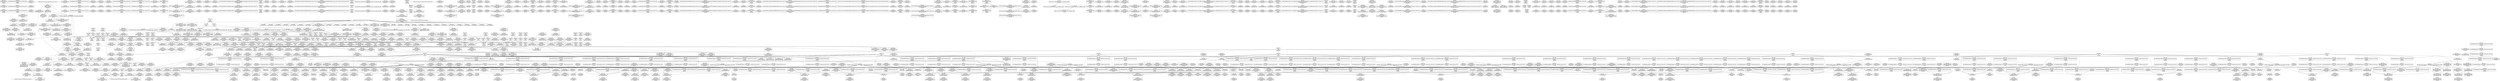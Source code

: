 digraph {
	CE0x5153a70 [shape=record,shape=Mrecord,label="{CE0x5153a70|GLOBAL:rcu_lock_acquire|*Constant*|*SummSink*}"]
	CE0x51bd500 [shape=record,shape=Mrecord,label="{CE0x51bd500|i8*_getelementptr_inbounds_(_42_x_i8_,_42_x_i8_*_.str46,_i32_0,_i32_0)|*Constant*|*SummSource*}"]
	CE0x5206a10 [shape=record,shape=Mrecord,label="{CE0x5206a10|_call_void_mcount()_#3|*SummSource*}"]
	CE0x5103010 [shape=record,shape=Mrecord,label="{CE0x5103010|selinux_ptrace_traceme:tmp|*SummSink*}"]
	CE0x5119b50 [shape=record,shape=Mrecord,label="{CE0x5119b50|task_has_perm:tmp21|security/selinux/hooks.c,1525}"]
	CE0x51ffc00 [shape=record,shape=Mrecord,label="{CE0x51ffc00|i64_1|*Constant*}"]
	CE0x51bd960 [shape=record,shape=Mrecord,label="{CE0x51bd960|i64*_getelementptr_inbounds_(_11_x_i64_,_11_x_i64_*___llvm_gcov_ctr127,_i64_0,_i64_9)|*Constant*}"]
	CE0x632a380 [shape=record,shape=Mrecord,label="{CE0x632a380|i64*_getelementptr_inbounds_(_6_x_i64_,_6_x_i64_*___llvm_gcov_ctr137,_i64_0,_i64_3)|*Constant*|*SummSource*}"]
	CE0x5165680 [shape=record,shape=Mrecord,label="{CE0x5165680|rcu_read_lock:tmp4|include/linux/rcupdate.h,882|*SummSource*}"]
	CE0x5161690 [shape=record,shape=Mrecord,label="{CE0x5161690|i64_7|*Constant*|*SummSource*}"]
	CE0x514be40 [shape=record,shape=Mrecord,label="{CE0x514be40|task_has_perm:tmp16|security/selinux/hooks.c,1525|*SummSource*}"]
	CE0x511f1c0 [shape=record,shape=Mrecord,label="{CE0x511f1c0|task_has_perm:tmp30|security/selinux/hooks.c,1525|*SummSink*}"]
	CE0x510ff20 [shape=record,shape=Mrecord,label="{CE0x510ff20|selinux_ptrace_traceme:entry|*SummSource*}"]
	CE0x51bdb30 [shape=record,shape=Mrecord,label="{CE0x51bdb30|i64*_getelementptr_inbounds_(_11_x_i64_,_11_x_i64_*___llvm_gcov_ctr127,_i64_0,_i64_9)|*Constant*|*SummSink*}"]
	CE0x51cef60 [shape=record,shape=Mrecord,label="{CE0x51cef60|i8*_getelementptr_inbounds_(_44_x_i8_,_44_x_i8_*_.str47,_i32_0,_i32_0)|*Constant*|*SummSource*}"]
	CE0x51821b0 [shape=record,shape=Mrecord,label="{CE0x51821b0|task_has_perm:tmp27|security/selinux/hooks.c,1525|*SummSink*}"]
	CE0x5206360 [shape=record,shape=Mrecord,label="{CE0x5206360|__preempt_count_sub:val|Function::__preempt_count_sub&Arg::val::}"]
	CE0x51618d0 [shape=record,shape=Mrecord,label="{CE0x51618d0|task_has_perm:tmp14|security/selinux/hooks.c,1525|*SummSource*}"]
	CE0x5169560 [shape=record,shape=Mrecord,label="{CE0x5169560|rcu_read_unlock:tobool1|include/linux/rcupdate.h,933|*SummSink*}"]
	CE0x510f240 [shape=record,shape=Mrecord,label="{CE0x510f240|i64*_getelementptr_inbounds_(_24_x_i64_,_24_x_i64_*___llvm_gcov_ctr138,_i64_0,_i64_1)|*Constant*|*SummSink*}"]
	CE0x511add0 [shape=record,shape=Mrecord,label="{CE0x511add0|task_has_perm:do.end22|*SummSource*}"]
	CE0x513ced0 [shape=record,shape=Mrecord,label="{CE0x513ced0|i64*_getelementptr_inbounds_(_24_x_i64_,_24_x_i64_*___llvm_gcov_ctr138,_i64_0,_i64_0)|*Constant*|*SummSink*}"]
	CE0x517b950 [shape=record,shape=Mrecord,label="{CE0x517b950|task_has_perm:do.body21}"]
	CE0x51c5d90 [shape=record,shape=Mrecord,label="{CE0x51c5d90|rcu_read_unlock:do.body|*SummSource*}"]
	CE0x521a530 [shape=record,shape=Mrecord,label="{CE0x521a530|i64*_getelementptr_inbounds_(_4_x_i64_,_4_x_i64_*___llvm_gcov_ctr135,_i64_0,_i64_2)|*Constant*|*SummSink*}"]
	CE0x510a5e0 [shape=record,shape=Mrecord,label="{CE0x510a5e0|selinux_ptrace_traceme:tobool|security/selinux/hooks.c,1959|*SummSource*}"]
	CE0x5208fe0 [shape=record,shape=Mrecord,label="{CE0x5208fe0|i64_ptrtoint_(i8*_blockaddress(_rcu_lock_release,_%__here)_to_i64)|*Constant*|*SummSink*}"]
	CE0x524c550 [shape=record,shape=Mrecord,label="{CE0x524c550|__preempt_count_add:tmp}"]
	CE0x516a840 [shape=record,shape=Mrecord,label="{CE0x516a840|task_has_perm:call3|security/selinux/hooks.c,1525|*SummSource*}"]
	CE0x5136fa0 [shape=record,shape=Mrecord,label="{CE0x5136fa0|i8*_getelementptr_inbounds_(_25_x_i8_,_25_x_i8_*_.str3,_i32_0,_i32_0)|*Constant*|*SummSink*}"]
	CE0x51c9860 [shape=record,shape=Mrecord,label="{CE0x51c9860|rcu_read_unlock:tmp12|include/linux/rcupdate.h,933|*SummSink*}"]
	CE0x510a740 [shape=record,shape=Mrecord,label="{CE0x510a740|selinux_ptrace_traceme:if.end|*SummSink*}"]
	CE0x51ff7f0 [shape=record,shape=Mrecord,label="{CE0x51ff7f0|GLOBAL:__preempt_count_sub|*Constant*|*SummSource*}"]
	CE0x5108c70 [shape=record,shape=Mrecord,label="{CE0x5108c70|selinux_ptrace_traceme:tmp1|*SummSink*}"]
	CE0x516b960 [shape=record,shape=Mrecord,label="{CE0x516b960|i64*_getelementptr_inbounds_(_24_x_i64_,_24_x_i64_*___llvm_gcov_ctr138,_i64_0,_i64_10)|*Constant*|*SummSource*}"]
	CE0x513cb10 [shape=record,shape=Mrecord,label="{CE0x513cb10|COLLAPSED:_GCMRE___llvm_gcov_ctr127_internal_global_11_x_i64_zeroinitializer:_elem_0:default:}"]
	CE0x5213630 [shape=record,shape=Mrecord,label="{CE0x5213630|i64*_getelementptr_inbounds_(_4_x_i64_,_4_x_i64_*___llvm_gcov_ctr134,_i64_0,_i64_3)|*Constant*|*SummSource*}"]
	CE0x524bdf0 [shape=record,shape=Mrecord,label="{CE0x524bdf0|__preempt_count_sub:tmp4|./arch/x86/include/asm/preempt.h,77|*SummSink*}"]
	CE0x52132d0 [shape=record,shape=Mrecord,label="{CE0x52132d0|_ret_void,_!dbg_!27720|./arch/x86/include/asm/preempt.h,78|*SummSink*}"]
	CE0x516daa0 [shape=record,shape=Mrecord,label="{CE0x516daa0|task_has_perm:tmp42|security/selinux/hooks.c,1526|*SummSink*}"]
	CE0x5167850 [shape=record,shape=Mrecord,label="{CE0x5167850|__preempt_count_add:val|Function::__preempt_count_add&Arg::val::|*SummSource*}"]
	CE0x5176780 [shape=record,shape=Mrecord,label="{CE0x5176780|task_has_perm:tmp36|security/selinux/hooks.c,1526|*SummSource*}"]
	CE0x511a010 [shape=record,shape=Mrecord,label="{CE0x511a010|task_has_perm:tmp10|security/selinux/hooks.c,1525|*SummSink*}"]
	CE0x516a660 [shape=record,shape=Mrecord,label="{CE0x516a660|task_has_perm:tmp13|security/selinux/hooks.c,1525|*SummSink*}"]
	CE0x5199f00 [shape=record,shape=Mrecord,label="{CE0x5199f00|_call_void_mcount()_#3}"]
	CE0x51214b0 [shape=record,shape=Mrecord,label="{CE0x51214b0|0:_i8,_:_GCMR_rcu_read_lock.__warned_internal_global_i8_0,_section_.data.unlikely_,_align_1:_elem_0:default:}"]
	CE0x51f9c90 [shape=record,shape=Mrecord,label="{CE0x51f9c90|rcu_lock_release:indirectgoto}"]
	CE0x5213260 [shape=record,shape=Mrecord,label="{CE0x5213260|_ret_void,_!dbg_!27720|./arch/x86/include/asm/preempt.h,78|*SummSource*}"]
	CE0x51c5fa0 [shape=record,shape=Mrecord,label="{CE0x51c5fa0|rcu_read_unlock:do.end}"]
	CE0x51303f0 [shape=record,shape=Mrecord,label="{CE0x51303f0|i64*_getelementptr_inbounds_(_4_x_i64_,_4_x_i64_*___llvm_gcov_ctr128,_i64_0,_i64_3)|*Constant*|*SummSink*}"]
	CE0x5173ae0 [shape=record,shape=Mrecord,label="{CE0x5173ae0|task_has_perm:tmp52|security/selinux/hooks.c,1526|*SummSink*}"]
	CE0x51a4110 [shape=record,shape=Mrecord,label="{CE0x51a4110|i64*_getelementptr_inbounds_(_4_x_i64_,_4_x_i64_*___llvm_gcov_ctr134,_i64_0,_i64_2)|*Constant*|*SummSource*}"]
	CE0x5207f70 [shape=record,shape=Mrecord,label="{CE0x5207f70|_call_void_lock_release(%struct.lockdep_map*_%map,_i32_1,_i64_ptrtoint_(i8*_blockaddress(_rcu_lock_release,_%__here)_to_i64))_#10,_!dbg_!27716|include/linux/rcupdate.h,423|*SummSink*}"]
	CE0x51cea30 [shape=record,shape=Mrecord,label="{CE0x51cea30|i32_934|*Constant*|*SummSink*}"]
	CE0x511f2c0 [shape=record,shape=Mrecord,label="{CE0x511f2c0|task_has_perm:tmp33|security/selinux/hooks.c,1526}"]
	CE0x5178c40 [shape=record,shape=Mrecord,label="{CE0x5178c40|_call_void___preempt_count_sub(i32_1)_#10,_!dbg_!27715|include/linux/rcupdate.h,244|*SummSink*}"]
	CE0x5174450 [shape=record,shape=Mrecord,label="{CE0x5174450|i64*_getelementptr_inbounds_(_24_x_i64_,_24_x_i64_*___llvm_gcov_ctr138,_i64_0,_i64_23)|*Constant*}"]
	CE0x5203e70 [shape=record,shape=Mrecord,label="{CE0x5203e70|__preempt_count_add:tmp2|*SummSource*}"]
	CE0x5124ed0 [shape=record,shape=Mrecord,label="{CE0x5124ed0|i64*_getelementptr_inbounds_(_24_x_i64_,_24_x_i64_*___llvm_gcov_ctr138,_i64_0,_i64_8)|*Constant*|*SummSource*}"]
	CE0x5158dc0 [shape=record,shape=Mrecord,label="{CE0x5158dc0|i64_5|*Constant*}"]
	CE0x5164f50 [shape=record,shape=Mrecord,label="{CE0x5164f50|rcu_read_lock:tobool|include/linux/rcupdate.h,882|*SummSource*}"]
	CE0x51abf80 [shape=record,shape=Mrecord,label="{CE0x51abf80|rcu_read_unlock:entry|*SummSink*}"]
	CE0x512ca30 [shape=record,shape=Mrecord,label="{CE0x512ca30|selinux_ptrace_traceme:tmp10|security/selinux/hooks.c,1963}"]
	CE0x511f840 [shape=record,shape=Mrecord,label="{CE0x511f840|task_has_perm:tmp31|*LoadInst*|security/selinux/hooks.c,1526}"]
	CE0x51d55b0 [shape=record,shape=Mrecord,label="{CE0x51d55b0|__rcu_read_unlock:entry}"]
	CE0x51f8f20 [shape=record,shape=Mrecord,label="{CE0x51f8f20|rcu_lock_acquire:tmp6|*SummSink*}"]
	CE0x517a780 [shape=record,shape=Mrecord,label="{CE0x517a780|task_has_perm:tmp40|security/selinux/hooks.c,1526}"]
	CE0x516ff40 [shape=record,shape=Mrecord,label="{CE0x516ff40|task_has_perm:tmp47|security/selinux/hooks.c,1526|*SummSource*}"]
	CE0x51bfa70 [shape=record,shape=Mrecord,label="{CE0x51bfa70|rcu_read_lock:tmp22|include/linux/rcupdate.h,884|*SummSink*}"]
	CE0x51cc750 [shape=record,shape=Mrecord,label="{CE0x51cc750|rcu_read_unlock:tmp21|include/linux/rcupdate.h,935|*SummSink*}"]
	CE0x51c3540 [shape=record,shape=Mrecord,label="{CE0x51c3540|rcu_lock_acquire:indirectgoto|*SummSource*}"]
	CE0x51777d0 [shape=record,shape=Mrecord,label="{CE0x51777d0|i64_16|*Constant*|*SummSink*}"]
	CE0x51a5360 [shape=record,shape=Mrecord,label="{CE0x51a5360|i64*_getelementptr_inbounds_(_4_x_i64_,_4_x_i64_*___llvm_gcov_ctr133,_i64_0,_i64_0)|*Constant*|*SummSink*}"]
	CE0x513d4d0 [shape=record,shape=Mrecord,label="{CE0x513d4d0|rcu_read_unlock:tobool1|include/linux/rcupdate.h,933}"]
	CE0x5198ec0 [shape=record,shape=Mrecord,label="{CE0x5198ec0|__preempt_count_add:bb}"]
	CE0x51c5180 [shape=record,shape=Mrecord,label="{CE0x51c5180|rcu_lock_acquire:tmp1}"]
	CE0x510e170 [shape=record,shape=Mrecord,label="{CE0x510e170|selinux_ptrace_traceme:tmp3|security/selinux/hooks.c,1959|*SummSink*}"]
	CE0x5129bf0 [shape=record,shape=Mrecord,label="{CE0x5129bf0|selinux_ptrace_traceme:entry}"]
	CE0x521b960 [shape=record,shape=Mrecord,label="{CE0x521b960|__preempt_count_sub:tmp1}"]
	CE0x51a9350 [shape=record,shape=Mrecord,label="{CE0x51a9350|task_has_perm:tmp55|security/selinux/hooks.c,1526|*SummSource*}"]
	CE0x51caaf0 [shape=record,shape=Mrecord,label="{CE0x51caaf0|i64*_getelementptr_inbounds_(_11_x_i64_,_11_x_i64_*___llvm_gcov_ctr132,_i64_0,_i64_8)|*Constant*|*SummSink*}"]
	CE0x51bb4e0 [shape=record,shape=Mrecord,label="{CE0x51bb4e0|_call_void_lockdep_rcu_suspicious(i8*_getelementptr_inbounds_(_25_x_i8_,_25_x_i8_*_.str45,_i32_0,_i32_0),_i32_883,_i8*_getelementptr_inbounds_(_42_x_i8_,_42_x_i8_*_.str46,_i32_0,_i32_0))_#10,_!dbg_!27728|include/linux/rcupdate.h,882|*SummSource*}"]
	CE0x515db50 [shape=record,shape=Mrecord,label="{CE0x515db50|__rcu_read_lock:tmp}"]
	CE0x510bd60 [shape=record,shape=Mrecord,label="{CE0x510bd60|i32_2|*Constant*}"]
	CE0x512b5f0 [shape=record,shape=Mrecord,label="{CE0x512b5f0|%struct.task_struct*_(%struct.task_struct**)*_asm_movq_%gs:$_1:P_,$0_,_r,im,_dirflag_,_fpsr_,_flags_|*SummSource*}"]
	CE0x517fb70 [shape=record,shape=Mrecord,label="{CE0x517fb70|rcu_read_unlock:tobool|include/linux/rcupdate.h,933|*SummSink*}"]
	CE0x51814e0 [shape=record,shape=Mrecord,label="{CE0x51814e0|task_has_perm:do.body|*SummSource*}"]
	CE0x5181690 [shape=record,shape=Mrecord,label="{CE0x5181690|task_has_perm:if.then}"]
	CE0x52200d0 [shape=record,shape=Mrecord,label="{CE0x52200d0|__preempt_count_sub:tmp3|*SummSource*}"]
	CE0x5225ea0 [shape=record,shape=Mrecord,label="{CE0x5225ea0|__preempt_count_sub:tmp|*SummSink*}"]
	CE0x5181b00 [shape=record,shape=Mrecord,label="{CE0x5181b00|rcu_read_unlock:tmp3}"]
	CE0x51ca850 [shape=record,shape=Mrecord,label="{CE0x51ca850|i64*_getelementptr_inbounds_(_11_x_i64_,_11_x_i64_*___llvm_gcov_ctr132,_i64_0,_i64_8)|*Constant*|*SummSource*}"]
	CE0x51c73f0 [shape=record,shape=Mrecord,label="{CE0x51c73f0|rcu_lock_acquire:tmp|*SummSource*}"]
	CE0x51c1160 [shape=record,shape=Mrecord,label="{CE0x51c1160|rcu_read_unlock:tmp15|include/linux/rcupdate.h,933|*SummSource*}"]
	CE0x5157800 [shape=record,shape=Mrecord,label="{CE0x5157800|avc_has_perm:requested|Function::avc_has_perm&Arg::requested::|*SummSink*}"]
	CE0x514e990 [shape=record,shape=Mrecord,label="{CE0x514e990|task_has_perm:tmp19|security/selinux/hooks.c,1525}"]
	CE0x5126180 [shape=record,shape=Mrecord,label="{CE0x5126180|_ret_i32_%call26,_!dbg_!27792|security/selinux/hooks.c,1528|*SummSink*}"]
	CE0x5156f30 [shape=record,shape=Mrecord,label="{CE0x5156f30|i16_2|*Constant*|*SummSink*}"]
	CE0x515d4c0 [shape=record,shape=Mrecord,label="{CE0x515d4c0|rcu_read_lock:tmp17|include/linux/rcupdate.h,882|*SummSink*}"]
	CE0x511fdb0 [shape=record,shape=Mrecord,label="{CE0x511fdb0|i64*_getelementptr_inbounds_(_2_x_i64_,_2_x_i64_*___llvm_gcov_ctr98,_i64_0,_i64_0)|*Constant*|*SummSource*}"]
	CE0x51645c0 [shape=record,shape=Mrecord,label="{CE0x51645c0|i64*_getelementptr_inbounds_(_24_x_i64_,_24_x_i64_*___llvm_gcov_ctr138,_i64_0,_i64_1)|*Constant*|*SummSource*}"]
	CE0x51d30f0 [shape=record,shape=Mrecord,label="{CE0x51d30f0|i32_0|*Constant*|*SummSink*}"]
	CE0x516b9f0 [shape=record,shape=Mrecord,label="{CE0x516b9f0|i64*_getelementptr_inbounds_(_24_x_i64_,_24_x_i64_*___llvm_gcov_ctr138,_i64_0,_i64_10)|*Constant*|*SummSink*}"]
	CE0x510f0d0 [shape=record,shape=Mrecord,label="{CE0x510f0d0|get_current:tmp}"]
	CE0x513e6e0 [shape=record,shape=Mrecord,label="{CE0x513e6e0|task_has_perm:do.end20}"]
	CE0x521a8f0 [shape=record,shape=Mrecord,label="{CE0x521a8f0|i64*_getelementptr_inbounds_(_4_x_i64_,_4_x_i64_*___llvm_gcov_ctr135,_i64_0,_i64_2)|*Constant*}"]
	CE0x51abb80 [shape=record,shape=Mrecord,label="{CE0x51abb80|_call_void_rcu_read_unlock()_#10,_!dbg_!27790|security/selinux/hooks.c,1527|*SummSink*}"]
	CE0x52134b0 [shape=record,shape=Mrecord,label="{CE0x52134b0|i64*_getelementptr_inbounds_(_4_x_i64_,_4_x_i64_*___llvm_gcov_ctr134,_i64_0,_i64_3)|*Constant*}"]
	CE0x5150880 [shape=record,shape=Mrecord,label="{CE0x5150880|__rcu_read_lock:tmp7|include/linux/rcupdate.h,240|*SummSource*}"]
	CE0x51088f0 [shape=record,shape=Mrecord,label="{CE0x51088f0|128:_i8*,_:_CRE_0,4_}"]
	CE0x514fd10 [shape=record,shape=Mrecord,label="{CE0x514fd10|task_has_perm:tobool1|security/selinux/hooks.c,1525|*SummSink*}"]
	CE0x515f730 [shape=record,shape=Mrecord,label="{CE0x515f730|task_has_perm:tobool17|security/selinux/hooks.c,1526|*SummSink*}"]
	CE0x515c5c0 [shape=record,shape=Mrecord,label="{CE0x515c5c0|rcu_read_lock:tmp16|include/linux/rcupdate.h,882}"]
	CE0x51293a0 [shape=record,shape=Mrecord,label="{CE0x51293a0|get_current:bb|*SummSink*}"]
	CE0x517d8a0 [shape=record,shape=Mrecord,label="{CE0x517d8a0|i32_1525|*Constant*|*SummSource*}"]
	CE0x511b800 [shape=record,shape=Mrecord,label="{CE0x511b800|task_has_perm:tsk2|Function::task_has_perm&Arg::tsk2::|*SummSink*}"]
	CE0x5168660 [shape=record,shape=Mrecord,label="{CE0x5168660|i64*_getelementptr_inbounds_(_4_x_i64_,_4_x_i64_*___llvm_gcov_ctr130,_i64_0,_i64_2)|*Constant*|*SummSink*}"]
	CE0x51986a0 [shape=record,shape=Mrecord,label="{CE0x51986a0|i64_18|*Constant*}"]
	CE0x51a8bc0 [shape=record,shape=Mrecord,label="{CE0x51a8bc0|task_has_perm:security24|security/selinux/hooks.c,1526}"]
	CE0x51c1a30 [shape=record,shape=Mrecord,label="{CE0x51c1a30|i64*_getelementptr_inbounds_(_11_x_i64_,_11_x_i64_*___llvm_gcov_ctr132,_i64_0,_i64_0)|*Constant*|*SummSink*}"]
	CE0x5116a00 [shape=record,shape=Mrecord,label="{CE0x5116a00|i64*_getelementptr_inbounds_(_24_x_i64_,_24_x_i64_*___llvm_gcov_ctr138,_i64_0,_i64_12)|*Constant*}"]
	CE0x51724c0 [shape=record,shape=Mrecord,label="{CE0x51724c0|task_has_perm:tmp50|security/selinux/hooks.c,1526}"]
	CE0x5198960 [shape=record,shape=Mrecord,label="{CE0x5198960|__rcu_read_lock:do.body|*SummSource*}"]
	CE0x520be00 [shape=record,shape=Mrecord,label="{CE0x520be00|__rcu_read_unlock:bb|*SummSink*}"]
	CE0x5161730 [shape=record,shape=Mrecord,label="{CE0x5161730|i64_7|*Constant*|*SummSink*}"]
	CE0x51a5540 [shape=record,shape=Mrecord,label="{CE0x51a5540|rcu_lock_release:tmp}"]
	CE0x5170cc0 [shape=record,shape=Mrecord,label="{CE0x5170cc0|task_has_perm:tmp47|security/selinux/hooks.c,1526}"]
	CE0x511cfa0 [shape=record,shape=Mrecord,label="{CE0x511cfa0|task_has_perm:tmp4|*LoadInst*|security/selinux/hooks.c,1525}"]
	CE0x51d5020 [shape=record,shape=Mrecord,label="{CE0x51d5020|_call_void___rcu_read_unlock()_#10,_!dbg_!27734|include/linux/rcupdate.h,937|*SummSink*}"]
	CE0x5135030 [shape=record,shape=Mrecord,label="{CE0x5135030|rcu_read_lock:land.lhs.true2}"]
	CE0x51f93f0 [shape=record,shape=Mrecord,label="{CE0x51f93f0|rcu_lock_acquire:tmp7|*SummSink*}"]
	CE0x515f490 [shape=record,shape=Mrecord,label="{CE0x515f490|task_has_perm:tobool17|security/selinux/hooks.c,1526}"]
	CE0x514e700 [shape=record,shape=Mrecord,label="{CE0x514e700|task_has_perm:tmp18|security/selinux/hooks.c,1525|*SummSink*}"]
	CE0x51bb0e0 [shape=record,shape=Mrecord,label="{CE0x51bb0e0|i8_1|*Constant*}"]
	CE0x5216ff0 [shape=record,shape=Mrecord,label="{CE0x5216ff0|__preempt_count_sub:tmp5|./arch/x86/include/asm/preempt.h,77|*SummSource*}"]
	CE0x5206b50 [shape=record,shape=Mrecord,label="{CE0x5206b50|__rcu_read_unlock:do.body|*SummSource*}"]
	CE0x5129d30 [shape=record,shape=Mrecord,label="{CE0x5129d30|GLOBAL:get_current|*Constant*}"]
	CE0x5203860 [shape=record,shape=Mrecord,label="{CE0x5203860|i64*_getelementptr_inbounds_(_4_x_i64_,_4_x_i64_*___llvm_gcov_ctr129,_i64_0,_i64_3)|*Constant*|*SummSource*}"]
	CE0x5198d90 [shape=record,shape=Mrecord,label="{CE0x5198d90|__preempt_count_add:do.end|*SummSource*}"]
	CE0x5157270 [shape=record,shape=Mrecord,label="{CE0x5157270|avc_has_perm:tclass|Function::avc_has_perm&Arg::tclass::|*SummSource*}"]
	CE0x51663e0 [shape=record,shape=Mrecord,label="{CE0x51663e0|rcu_read_lock:if.end|*SummSource*}"]
	CE0x5137ea0 [shape=record,shape=Mrecord,label="{CE0x5137ea0|selinux_ptrace_traceme:tmp5|security/selinux/hooks.c,1959}"]
	CE0x5122d00 [shape=record,shape=Mrecord,label="{CE0x5122d00|selinux_ptrace_traceme:tmp6|security/selinux/hooks.c,1960|*SummSource*}"]
	CE0x511ecc0 [shape=record,shape=Mrecord,label="{CE0x511ecc0|rcu_read_unlock:tobool|include/linux/rcupdate.h,933}"]
	CE0x510d510 [shape=record,shape=Mrecord,label="{CE0x510d510|_ret_%struct.task_struct*_%tmp4,_!dbg_!27714|./arch/x86/include/asm/current.h,14|*SummSink*}"]
	CE0x51ae060 [shape=record,shape=Mrecord,label="{CE0x51ae060|i64*_getelementptr_inbounds_(_4_x_i64_,_4_x_i64_*___llvm_gcov_ctr129,_i64_0,_i64_2)|*Constant*}"]
	CE0x51d3f30 [shape=record,shape=Mrecord,label="{CE0x51d3f30|GLOBAL:rcu_lock_release|*Constant*|*SummSink*}"]
	CE0x51a5a00 [shape=record,shape=Mrecord,label="{CE0x51a5a00|i64*_getelementptr_inbounds_(_4_x_i64_,_4_x_i64_*___llvm_gcov_ctr128,_i64_0,_i64_0)|*Constant*|*SummSource*}"]
	CE0x5119840 [shape=record,shape=Mrecord,label="{CE0x5119840|task_has_perm:tmp20|security/selinux/hooks.c,1525}"]
	CE0x51590b0 [shape=record,shape=Mrecord,label="{CE0x51590b0|rcu_read_lock:tmp10|include/linux/rcupdate.h,882}"]
	CE0x5141c90 [shape=record,shape=Mrecord,label="{CE0x5141c90|selinux_ptrace_traceme:tmp7|security/selinux/hooks.c,1960|*SummSink*}"]
	CE0x51991b0 [shape=record,shape=Mrecord,label="{CE0x51991b0|__preempt_count_add:do.body}"]
	CE0x511a340 [shape=record,shape=Mrecord,label="{CE0x511a340|task_has_perm:tmp11|security/selinux/hooks.c,1525|*SummSource*}"]
	CE0x51c7d10 [shape=record,shape=Mrecord,label="{CE0x51c7d10|_call_void___preempt_count_add(i32_1)_#10,_!dbg_!27711|include/linux/rcupdate.h,239|*SummSink*}"]
	CE0x5136690 [shape=record,shape=Mrecord,label="{CE0x5136690|task_has_perm:tobool12|security/selinux/hooks.c,1526}"]
	CE0x516f430 [shape=record,shape=Mrecord,label="{CE0x516f430|task_has_perm:tmp46|security/selinux/hooks.c,1526|*SummSink*}"]
	CE0x513a6c0 [shape=record,shape=Mrecord,label="{CE0x513a6c0|rcu_read_lock:call|include/linux/rcupdate.h,882|*SummSource*}"]
	CE0x514ec40 [shape=record,shape=Mrecord,label="{CE0x514ec40|task_has_perm:tmp19|security/selinux/hooks.c,1525|*SummSink*}"]
	CE0x51c42f0 [shape=record,shape=Mrecord,label="{CE0x51c42f0|rcu_read_unlock:tmp10|include/linux/rcupdate.h,933|*SummSource*}"]
	CE0x5169c80 [shape=record,shape=Mrecord,label="{CE0x5169c80|GLOBAL:rcu_lock_acquire|*Constant*}"]
	CE0x51a3fc0 [shape=record,shape=Mrecord,label="{CE0x51a3fc0|i64*_getelementptr_inbounds_(_4_x_i64_,_4_x_i64_*___llvm_gcov_ctr129,_i64_0,_i64_1)|*Constant*|*SummSink*}"]
	CE0x5126a00 [shape=record,shape=Mrecord,label="{CE0x5126a00|selinux_ptrace_traceme:retval.0|*SummSource*}"]
	CE0x510ad50 [shape=record,shape=Mrecord,label="{CE0x510ad50|selinux_ptrace_traceme:call1|security/selinux/hooks.c,1962|*SummSource*}"]
	CE0x51ab1e0 [shape=record,shape=Mrecord,label="{CE0x51ab1e0|task_has_perm:tmp57|security/selinux/hooks.c,1526}"]
	CE0x515bd60 [shape=record,shape=Mrecord,label="{CE0x515bd60|rcu_read_lock:tmp14|include/linux/rcupdate.h,882|*SummSource*}"]
	CE0x5131820 [shape=record,shape=Mrecord,label="{CE0x5131820|__rcu_read_lock:entry|*SummSink*}"]
	CE0x516e400 [shape=record,shape=Mrecord,label="{CE0x516e400|task_has_perm:tmp44|security/selinux/hooks.c,1526|*SummSource*}"]
	CE0x517b2b0 [shape=record,shape=Mrecord,label="{CE0x517b2b0|task_has_perm:tmp4|*LoadInst*|security/selinux/hooks.c,1525|*SummSource*}"]
	CE0x5126990 [shape=record,shape=Mrecord,label="{CE0x5126990|i64*_getelementptr_inbounds_(_6_x_i64_,_6_x_i64_*___llvm_gcov_ctr137,_i64_0,_i64_5)|*Constant*}"]
	CE0x510f140 [shape=record,shape=Mrecord,label="{CE0x510f140|get_current:tmp|*SummSource*}"]
	CE0x520db40 [shape=record,shape=Mrecord,label="{CE0x520db40|rcu_lock_release:tmp4|include/linux/rcupdate.h,423}"]
	CE0x51a48b0 [shape=record,shape=Mrecord,label="{CE0x51a48b0|i64*_getelementptr_inbounds_(_4_x_i64_,_4_x_i64_*___llvm_gcov_ctr133,_i64_0,_i64_2)|*Constant*|*SummSource*}"]
	CE0x5198bc0 [shape=record,shape=Mrecord,label="{CE0x5198bc0|__rcu_read_lock:do.end|*SummSource*}"]
	CE0x5156c20 [shape=record,shape=Mrecord,label="{CE0x5156c20|i16_2|*Constant*}"]
	CE0x5199ca0 [shape=record,shape=Mrecord,label="{CE0x5199ca0|%struct.lockdep_map*_null|*Constant*}"]
	CE0x51619a0 [shape=record,shape=Mrecord,label="{CE0x51619a0|task_has_perm:tmp14|security/selinux/hooks.c,1525|*SummSink*}"]
	CE0x516ba60 [shape=record,shape=Mrecord,label="{CE0x516ba60|task_has_perm:tmp22|security/selinux/hooks.c,1525|*SummSink*}"]
	CE0x51cbd70 [shape=record,shape=Mrecord,label="{CE0x51cbd70|rcu_read_unlock:tmp21|include/linux/rcupdate.h,935}"]
	CE0x51f9920 [shape=record,shape=Mrecord,label="{CE0x51f9920|rcu_lock_release:bb}"]
	CE0x51754d0 [shape=record,shape=Mrecord,label="{CE0x51754d0|task_has_perm:tmp34|security/selinux/hooks.c,1526|*SummSink*}"]
	CE0x6e079d0 [shape=record,shape=Mrecord,label="{CE0x6e079d0|i32_128|*Constant*}"]
	CE0x51a0a70 [shape=record,shape=Mrecord,label="{CE0x51a0a70|__rcu_read_lock:tmp1}"]
	CE0x51f8040 [shape=record,shape=Mrecord,label="{CE0x51f8040|COLLAPSED:_GCMRE___llvm_gcov_ctr134_internal_global_4_x_i64_zeroinitializer:_elem_0:default:}"]
	CE0x516e530 [shape=record,shape=Mrecord,label="{CE0x516e530|task_has_perm:tmp44|security/selinux/hooks.c,1526|*SummSink*}"]
	CE0x5179440 [shape=record,shape=Mrecord,label="{CE0x5179440|__preempt_count_add:tmp5|./arch/x86/include/asm/preempt.h,72|*SummSource*}"]
	CE0x51c2960 [shape=record,shape=Mrecord,label="{CE0x51c2960|rcu_read_unlock:if.then|*SummSource*}"]
	CE0x517f8c0 [shape=record,shape=Mrecord,label="{CE0x517f8c0|rcu_read_unlock:tobool|include/linux/rcupdate.h,933|*SummSource*}"]
	CE0x52236b0 [shape=record,shape=Mrecord,label="{CE0x52236b0|i64*_getelementptr_inbounds_(_4_x_i64_,_4_x_i64_*___llvm_gcov_ctr134,_i64_0,_i64_0)|*Constant*|*SummSink*}"]
	CE0x51630b0 [shape=record,shape=Mrecord,label="{CE0x51630b0|task_has_perm:tmp7|security/selinux/hooks.c,1525|*SummSink*}"]
	CE0x5129e10 [shape=record,shape=Mrecord,label="{CE0x5129e10|GLOBAL:get_current|*Constant*|*SummSink*}"]
	CE0x51565a0 [shape=record,shape=Mrecord,label="{CE0x51565a0|_ret_void,_!dbg_!27735|include/linux/rcupdate.h,938|*SummSink*}"]
	CE0x5171a10 [shape=record,shape=Mrecord,label="{CE0x5171a10|task_has_perm:tmp49|security/selinux/hooks.c,1526}"]
	CE0x5108a60 [shape=record,shape=Mrecord,label="{CE0x5108a60|selinux_ptrace_traceme:tmp}"]
	CE0x51092a0 [shape=record,shape=Mrecord,label="{CE0x51092a0|selinux_ptrace_traceme:tobool|security/selinux/hooks.c,1959}"]
	CE0x519a360 [shape=record,shape=Mrecord,label="{CE0x519a360|rcu_lock_release:__here}"]
	CE0x51a5960 [shape=record,shape=Mrecord,label="{CE0x51a5960|__rcu_read_unlock:tmp1|*SummSource*}"]
	CE0x510c0b0 [shape=record,shape=Mrecord,label="{CE0x510c0b0|i8*_getelementptr_inbounds_(_41_x_i8_,_41_x_i8_*_.str44,_i32_0,_i32_0)|*Constant*|*SummSink*}"]
	CE0x515fd50 [shape=record,shape=Mrecord,label="{CE0x515fd50|GLOBAL:task_has_perm.__warned|Global_var:task_has_perm.__warned|*SummSink*}"]
	CE0x51a1130 [shape=record,shape=Mrecord,label="{CE0x51a1130|i64*_getelementptr_inbounds_(_4_x_i64_,_4_x_i64_*___llvm_gcov_ctr130,_i64_0,_i64_0)|*Constant*}"]
	CE0x51d1650 [shape=record,shape=Mrecord,label="{CE0x51d1650|128:_i8*,_:_CRE_16,20_}"]
	CE0x5166560 [shape=record,shape=Mrecord,label="{CE0x5166560|rcu_read_lock:land.lhs.true}"]
	CE0x5181e90 [shape=record,shape=Mrecord,label="{CE0x5181e90|task_has_perm:tmp27|security/selinux/hooks.c,1525}"]
	CE0x51f8ae0 [shape=record,shape=Mrecord,label="{CE0x51f8ae0|i64*_getelementptr_inbounds_(_4_x_i64_,_4_x_i64_*___llvm_gcov_ctr130,_i64_0,_i64_3)|*Constant*|*SummSource*}"]
	CE0x5167a50 [shape=record,shape=Mrecord,label="{CE0x5167a50|_ret_void,_!dbg_!27719|./arch/x86/include/asm/preempt.h,73|*SummSource*}"]
	CE0x5162a10 [shape=record,shape=Mrecord,label="{CE0x5162a10|task_has_perm:tmp9|security/selinux/hooks.c,1525|*SummSource*}"]
	CE0x5164b40 [shape=record,shape=Mrecord,label="{CE0x5164b40|__rcu_read_lock:tmp5|include/linux/rcupdate.h,239}"]
	CE0x51c1b50 [shape=record,shape=Mrecord,label="{CE0x51c1b50|rcu_lock_release:tmp1|*SummSource*}"]
	CE0x517e870 [shape=record,shape=Mrecord,label="{CE0x517e870|__rcu_read_unlock:tmp1|*SummSink*}"]
	CE0x51759b0 [shape=record,shape=Mrecord,label="{CE0x51759b0|task_has_perm:tmp35|security/selinux/hooks.c,1526|*SummSink*}"]
	CE0x51d1260 [shape=record,shape=Mrecord,label="{CE0x51d1260|rcu_read_unlock:tmp13|include/linux/rcupdate.h,933}"]
	CE0x51be5f0 [shape=record,shape=Mrecord,label="{CE0x51be5f0|rcu_read_lock:tmp20|include/linux/rcupdate.h,882|*SummSource*}"]
	CE0x517c000 [shape=record,shape=Mrecord,label="{CE0x517c000|rcu_read_lock:tmp5|include/linux/rcupdate.h,882|*SummSink*}"]
	CE0x51abd80 [shape=record,shape=Mrecord,label="{CE0x51abd80|GLOBAL:rcu_read_unlock|*Constant*|*SummSource*}"]
	CE0x5128630 [shape=record,shape=Mrecord,label="{CE0x5128630|get_current:entry|*SummSource*}"]
	CE0x511d5f0 [shape=record,shape=Mrecord,label="{CE0x511d5f0|task_has_perm:tmp1|*SummSource*}"]
	CE0x5136190 [shape=record,shape=Mrecord,label="{CE0x5136190|task_has_perm:call11|security/selinux/hooks.c,1526|*SummSink*}"]
	CE0x524c450 [shape=record,shape=Mrecord,label="{CE0x524c450|__preempt_count_sub:tmp|*SummSource*}"]
	CE0x511a900 [shape=record,shape=Mrecord,label="{CE0x511a900|rcu_read_lock:tmp2|*SummSink*}"]
	CE0x51779f0 [shape=record,shape=Mrecord,label="{CE0x51779f0|task_has_perm:tmp37|security/selinux/hooks.c,1526|*SummSource*}"]
	CE0x5156980 [shape=record,shape=Mrecord,label="{CE0x5156980|avc_has_perm:tsid|Function::avc_has_perm&Arg::tsid::|*SummSource*}"]
	CE0x51c1e60 [shape=record,shape=Mrecord,label="{CE0x51c1e60|i64_1|*Constant*}"]
	CE0x515e880 [shape=record,shape=Mrecord,label="{CE0x515e880|task_has_perm:tmp40|security/selinux/hooks.c,1526|*SummSink*}"]
	CE0x51c2650 [shape=record,shape=Mrecord,label="{CE0x51c2650|__preempt_count_add:val|Function::__preempt_count_add&Arg::val::|*SummSink*}"]
	CE0x5122fa0 [shape=record,shape=Mrecord,label="{CE0x5122fa0|task_has_perm:tobool4|security/selinux/hooks.c,1525|*SummSource*}"]
	CE0x5162bf0 [shape=record,shape=Mrecord,label="{CE0x5162bf0|task_has_perm:tobool1|security/selinux/hooks.c,1525}"]
	CE0x5111d40 [shape=record,shape=Mrecord,label="{CE0x5111d40|i8_1|*Constant*|*SummSink*}"]
	CE0x51c2a90 [shape=record,shape=Mrecord,label="{CE0x51c2a90|rcu_read_unlock:if.then|*SummSink*}"]
	CE0x51651d0 [shape=record,shape=Mrecord,label="{CE0x51651d0|i64_3|*Constant*}"]
	CE0x51a5200 [shape=record,shape=Mrecord,label="{CE0x51a5200|_call_void_lock_acquire(%struct.lockdep_map*_%map,_i32_0,_i32_0,_i32_2,_i32_0,_%struct.lockdep_map*_null,_i64_ptrtoint_(i8*_blockaddress(_rcu_lock_acquire,_%__here)_to_i64))_#10,_!dbg_!27716|include/linux/rcupdate.h,418}"]
	CE0x5206120 [shape=record,shape=Mrecord,label="{CE0x5206120|__preempt_count_sub:entry|*SummSink*}"]
	CE0x51ccf10 [shape=record,shape=Mrecord,label="{CE0x51ccf10|rcu_read_unlock:tmp17|include/linux/rcupdate.h,933}"]
	CE0x51cc350 [shape=record,shape=Mrecord,label="{CE0x51cc350|rcu_read_unlock:tmp21|include/linux/rcupdate.h,935|*SummSource*}"]
	CE0x520b380 [shape=record,shape=Mrecord,label="{CE0x520b380|_call_void_mcount()_#3}"]
	CE0x5175880 [shape=record,shape=Mrecord,label="{CE0x5175880|task_has_perm:tmp35|security/selinux/hooks.c,1526|*SummSource*}"]
	CE0x51ccf80 [shape=record,shape=Mrecord,label="{CE0x51ccf80|rcu_read_unlock:tmp17|include/linux/rcupdate.h,933|*SummSource*}"]
	"CONST[source:0(mediator),value:2(dynamic)][purpose:{object}]"
	CE0x510e980 [shape=record,shape=Mrecord,label="{CE0x510e980|i64*_getelementptr_inbounds_(_6_x_i64_,_6_x_i64_*___llvm_gcov_ctr137,_i64_0,_i64_5)|*Constant*|*SummSource*}"]
	CE0x5160890 [shape=record,shape=Mrecord,label="{CE0x5160890|i64*_getelementptr_inbounds_(_4_x_i64_,_4_x_i64_*___llvm_gcov_ctr128,_i64_0,_i64_0)|*Constant*}"]
	CE0x51688d0 [shape=record,shape=Mrecord,label="{CE0x51688d0|rcu_lock_acquire:tmp4|include/linux/rcupdate.h,418|*SummSource*}"]
	CE0x510bff0 [shape=record,shape=Mrecord,label="{CE0x510bff0|i8*_getelementptr_inbounds_(_41_x_i8_,_41_x_i8_*_.str44,_i32_0,_i32_0)|*Constant*|*SummSource*}"]
	CE0x517a060 [shape=record,shape=Mrecord,label="{CE0x517a060|task_has_perm:tmp38|security/selinux/hooks.c,1526|*SummSink*}"]
	CE0x5153830 [shape=record,shape=Mrecord,label="{CE0x5153830|task_has_perm:tmp5|security/selinux/hooks.c,1525}"]
	CE0x51d3490 [shape=record,shape=Mrecord,label="{CE0x51d3490|rcu_read_unlock:tmp22|include/linux/rcupdate.h,935|*SummSink*}"]
	CE0x51c7b70 [shape=record,shape=Mrecord,label="{CE0x51c7b70|_call_void___preempt_count_add(i32_1)_#10,_!dbg_!27711|include/linux/rcupdate.h,239}"]
	CE0x511fa50 [shape=record,shape=Mrecord,label="{CE0x511fa50|task_has_perm:real_cred9|security/selinux/hooks.c,1526|*SummSource*}"]
	CE0x5146440 [shape=record,shape=Mrecord,label="{CE0x5146440|selinux_ptrace_traceme:tmp9|security/selinux/hooks.c,1962}"]
	CE0x5181840 [shape=record,shape=Mrecord,label="{CE0x5181840|task_has_perm:if.then|*SummSink*}"]
	CE0x51d48a0 [shape=record,shape=Mrecord,label="{CE0x51d48a0|GLOBAL:__rcu_read_unlock|*Constant*}"]
	CE0x5209620 [shape=record,shape=Mrecord,label="{CE0x5209620|__preempt_count_add:tmp4|./arch/x86/include/asm/preempt.h,72|*SummSink*}"]
	CE0x5168940 [shape=record,shape=Mrecord,label="{CE0x5168940|rcu_lock_acquire:tmp4|include/linux/rcupdate.h,418|*SummSink*}"]
	CE0x51776f0 [shape=record,shape=Mrecord,label="{CE0x51776f0|i64_16|*Constant*|*SummSource*}"]
	CE0x511e5f0 [shape=record,shape=Mrecord,label="{CE0x511e5f0|task_has_perm:do.end}"]
	CE0x51380c0 [shape=record,shape=Mrecord,label="{CE0x51380c0|get_current:tmp3|*SummSource*}"]
	CE0x51cda30 [shape=record,shape=Mrecord,label="{CE0x51cda30|_call_void_lockdep_rcu_suspicious(i8*_getelementptr_inbounds_(_25_x_i8_,_25_x_i8_*_.str45,_i32_0,_i32_0),_i32_934,_i8*_getelementptr_inbounds_(_44_x_i8_,_44_x_i8_*_.str47,_i32_0,_i32_0))_#10,_!dbg_!27726|include/linux/rcupdate.h,933|*SummSource*}"]
	CE0x513e040 [shape=record,shape=Mrecord,label="{CE0x513e040|i32_1|*Constant*|*SummSource*}"]
	CE0x51abaa0 [shape=record,shape=Mrecord,label="{CE0x51abaa0|_call_void_rcu_read_unlock()_#10,_!dbg_!27790|security/selinux/hooks.c,1527|*SummSource*}"]
	CE0x513bbf0 [shape=record,shape=Mrecord,label="{CE0x513bbf0|__rcu_read_lock:tmp3}"]
	CE0x52074b0 [shape=record,shape=Mrecord,label="{CE0x52074b0|_call_void___preempt_count_sub(i32_1)_#10,_!dbg_!27715|include/linux/rcupdate.h,244}"]
	CE0x5160530 [shape=record,shape=Mrecord,label="{CE0x5160530|task_has_perm:sid|security/selinux/hooks.c,1525|*SummSink*}"]
	CE0x514edb0 [shape=record,shape=Mrecord,label="{CE0x514edb0|i8_1|*Constant*}"]
	CE0x51bc0a0 [shape=record,shape=Mrecord,label="{CE0x51bc0a0|i8*_getelementptr_inbounds_(_25_x_i8_,_25_x_i8_*_.str45,_i32_0,_i32_0)|*Constant*|*SummSource*}"]
	CE0x51c9730 [shape=record,shape=Mrecord,label="{CE0x51c9730|rcu_read_unlock:tmp12|include/linux/rcupdate.h,933|*SummSource*}"]
	CE0x51c9e50 [shape=record,shape=Mrecord,label="{CE0x51c9e50|i32_1|*Constant*}"]
	CE0x510ace0 [shape=record,shape=Mrecord,label="{CE0x510ace0|selinux_ptrace_traceme:call1|security/selinux/hooks.c,1962|*SummSink*}"]
	CE0x5101ac0 [shape=record,shape=Mrecord,label="{CE0x5101ac0|i64*_getelementptr_inbounds_(_24_x_i64_,_24_x_i64_*___llvm_gcov_ctr138,_i64_0,_i64_11)|*Constant*|*SummSink*}"]
	CE0x51d5710 [shape=record,shape=Mrecord,label="{CE0x51d5710|__rcu_read_unlock:entry|*SummSource*}"]
	CE0x5120de0 [shape=record,shape=Mrecord,label="{CE0x5120de0|avc_has_perm:ssid|Function::avc_has_perm&Arg::ssid::|*SummSource*}"]
	CE0x511df80 [shape=record,shape=Mrecord,label="{CE0x511df80|task_has_perm:real_cred|security/selinux/hooks.c,1525}"]
	CE0x5120600 [shape=record,shape=Mrecord,label="{CE0x5120600|i32_(i32,_i32,_i16,_i32,_%struct.common_audit_data*)*_bitcast_(i32_(i32,_i32,_i16,_i32,_%struct.common_audit_data.495*)*_avc_has_perm_to_i32_(i32,_i32,_i16,_i32,_%struct.common_audit_data*)*)|*Constant*|*SummSink*}"]
	CE0x515b880 [shape=record,shape=Mrecord,label="{CE0x515b880|rcu_read_lock:tmp14|include/linux/rcupdate.h,882}"]
	CE0x5178750 [shape=record,shape=Mrecord,label="{CE0x5178750|rcu_lock_release:indirectgoto|*SummSink*}"]
	CE0x51a8250 [shape=record,shape=Mrecord,label="{CE0x51a8250|rcu_lock_release:tmp7}"]
	CE0x51d5540 [shape=record,shape=Mrecord,label="{CE0x51d5540|GLOBAL:__rcu_read_unlock|*Constant*|*SummSource*}"]
	CE0x5142ea0 [shape=record,shape=Mrecord,label="{CE0x5142ea0|i64*_getelementptr_inbounds_(_6_x_i64_,_6_x_i64_*___llvm_gcov_ctr137,_i64_0,_i64_4)|*Constant*|*SummSink*}"]
	CE0x5161620 [shape=record,shape=Mrecord,label="{CE0x5161620|i64_7|*Constant*}"]
	CE0x516cdc0 [shape=record,shape=Mrecord,label="{CE0x516cdc0|task_has_perm:do.body5|*SummSink*}"]
	CE0x519edb0 [shape=record,shape=Mrecord,label="{CE0x519edb0|rcu_lock_release:tmp2|*SummSource*}"]
	CE0x5208830 [shape=record,shape=Mrecord,label="{CE0x5208830|GLOBAL:lock_release|*Constant*|*SummSink*}"]
	CE0x5102660 [shape=record,shape=Mrecord,label="{CE0x5102660|128:_i8*,_:_CRE_4,8_}"]
	CE0x5103220 [shape=record,shape=Mrecord,label="{CE0x5103220|_call_void_mcount()_#3|*SummSource*}"]
	CE0x51378a0 [shape=record,shape=Mrecord,label="{CE0x51378a0|i64_4|*Constant*|*SummSink*}"]
	CE0x5123720 [shape=record,shape=Mrecord,label="{CE0x5123720|rcu_read_lock:tmp|*SummSink*}"]
	CE0x51d38a0 [shape=record,shape=Mrecord,label="{CE0x51d38a0|_call_void_rcu_lock_release(%struct.lockdep_map*_rcu_lock_map)_#10,_!dbg_!27733|include/linux/rcupdate.h,935|*SummSource*}"]
	CE0x515ab90 [shape=record,shape=Mrecord,label="{CE0x515ab90|rcu_read_lock:call3|include/linux/rcupdate.h,882}"]
	CE0x515e720 [shape=record,shape=Mrecord,label="{CE0x515e720|GLOBAL:rcu_read_lock.__warned|Global_var:rcu_read_lock.__warned|*SummSource*}"]
	CE0x524bd10 [shape=record,shape=Mrecord,label="{CE0x524bd10|__preempt_count_sub:tmp4|./arch/x86/include/asm/preempt.h,77}"]
	CE0x5228580 [shape=record,shape=Mrecord,label="{CE0x5228580|__preempt_count_add:tmp3}"]
	CE0x51cd6f0 [shape=record,shape=Mrecord,label="{CE0x51cd6f0|_call_void_lockdep_rcu_suspicious(i8*_getelementptr_inbounds_(_25_x_i8_,_25_x_i8_*_.str45,_i32_0,_i32_0),_i32_934,_i8*_getelementptr_inbounds_(_44_x_i8_,_44_x_i8_*_.str47,_i32_0,_i32_0))_#10,_!dbg_!27726|include/linux/rcupdate.h,933}"]
	CE0x5123b30 [shape=record,shape=Mrecord,label="{CE0x5123b30|task_has_perm:land.lhs.true2}"]
	CE0x510b0b0 [shape=record,shape=Mrecord,label="{CE0x510b0b0|GLOBAL:task_has_perm|*Constant*|*SummSource*}"]
	CE0x52080e0 [shape=record,shape=Mrecord,label="{CE0x52080e0|i32_1|*Constant*}"]
	CE0x510d580 [shape=record,shape=Mrecord,label="{CE0x510d580|selinux_ptrace_traceme:call2|security/selinux/hooks.c,1962}"]
	CE0x520a740 [shape=record,shape=Mrecord,label="{CE0x520a740|rcu_lock_release:tmp3|*SummSink*}"]
	CE0x51988f0 [shape=record,shape=Mrecord,label="{CE0x51988f0|__rcu_read_lock:do.body}"]
	CE0x5103170 [shape=record,shape=Mrecord,label="{CE0x5103170|selinux_ptrace_traceme:if.then}"]
	CE0x5134f20 [shape=record,shape=Mrecord,label="{CE0x5134f20|rcu_read_lock:land.lhs.true|*SummSink*}"]
	CE0x51c0bb0 [shape=record,shape=Mrecord,label="{CE0x51c0bb0|rcu_read_unlock:tmp14|include/linux/rcupdate.h,933|*SummSource*}"]
	CE0x5179890 [shape=record,shape=Mrecord,label="{CE0x5179890|rcu_lock_release:tmp5|include/linux/rcupdate.h,423}"]
	CE0x51c5c10 [shape=record,shape=Mrecord,label="{CE0x51c5c10|GLOBAL:__preempt_count_add|*Constant*|*SummSource*}"]
	CE0x5141d70 [shape=record,shape=Mrecord,label="{CE0x5141d70|i64*_getelementptr_inbounds_(_6_x_i64_,_6_x_i64_*___llvm_gcov_ctr137,_i64_0,_i64_4)|*Constant*}"]
	CE0x5113910 [shape=record,shape=Mrecord,label="{CE0x5113910|i32_22|*Constant*|*SummSource*}"]
	CE0x5135be0 [shape=record,shape=Mrecord,label="{CE0x5135be0|task_has_perm:call11|security/selinux/hooks.c,1526}"]
	CE0x5112870 [shape=record,shape=Mrecord,label="{CE0x5112870|GLOBAL:__llvm_gcov_ctr138|Global_var:__llvm_gcov_ctr138|*SummSink*}"]
	CE0x5107a80 [shape=record,shape=Mrecord,label="{CE0x5107a80|selinux_ptrace_traceme:if.end|*SummSource*}"]
	CE0x5115110 [shape=record,shape=Mrecord,label="{CE0x5115110|selinux_ptrace_traceme:tmp11|security/selinux/hooks.c,1963|*SummSink*}"]
	CE0x5137200 [shape=record,shape=Mrecord,label="{CE0x5137200|GLOBAL:lockdep_rcu_suspicious|*Constant*|*SummSource*}"]
	CE0x51a5620 [shape=record,shape=Mrecord,label="{CE0x51a5620|rcu_lock_release:tmp|*SummSource*}"]
	CE0x5169100 [shape=record,shape=Mrecord,label="{CE0x5169100|_ret_void,_!dbg_!27717|include/linux/rcupdate.h,419}"]
	CE0x516bc50 [shape=record,shape=Mrecord,label="{CE0x516bc50|task_has_perm:tmp23|security/selinux/hooks.c,1525|*SummSource*}"]
	CE0x5150420 [shape=record,shape=Mrecord,label="{CE0x5150420|_call_void_rcu_lock_acquire(%struct.lockdep_map*_rcu_lock_map)_#10,_!dbg_!27711|include/linux/rcupdate.h,881|*SummSink*}"]
	CE0x517ecc0 [shape=record,shape=Mrecord,label="{CE0x517ecc0|rcu_read_unlock:tmp7|include/linux/rcupdate.h,933|*SummSource*}"]
	CE0x51ca240 [shape=record,shape=Mrecord,label="{CE0x51ca240|rcu_read_unlock:tmp16|include/linux/rcupdate.h,933|*SummSource*}"]
	CE0x5163690 [shape=record,shape=Mrecord,label="{CE0x5163690|%struct.task_struct*_(%struct.task_struct**)*_asm_movq_%gs:$_1:P_,$0_,_r,im,_dirflag_,_fpsr_,_flags_|*SummSink*}"]
	CE0x51abf10 [shape=record,shape=Mrecord,label="{CE0x51abf10|rcu_read_unlock:entry|*SummSource*}"]
	CE0x5140a80 [shape=record,shape=Mrecord,label="{CE0x5140a80|selinux_ptrace_traceme:tmp7|security/selinux/hooks.c,1960|*SummSource*}"]
	CE0x5208b70 [shape=record,shape=Mrecord,label="{CE0x5208b70|i64_ptrtoint_(i8*_blockaddress(_rcu_lock_release,_%__here)_to_i64)|*Constant*|*SummSource*}"]
	CE0x513cb80 [shape=record,shape=Mrecord,label="{CE0x513cb80|rcu_read_lock:tmp|*SummSource*}"]
	CE0x511fcd0 [shape=record,shape=Mrecord,label="{CE0x511fcd0|get_current:tmp1|*SummSink*}"]
	CE0x515c050 [shape=record,shape=Mrecord,label="{CE0x515c050|rcu_read_lock:tmp15|include/linux/rcupdate.h,882}"]
	CE0x51599e0 [shape=record,shape=Mrecord,label="{CE0x51599e0|rcu_read_unlock:tmp13|include/linux/rcupdate.h,933|*SummSource*}"]
	CE0x524c0f0 [shape=record,shape=Mrecord,label="{CE0x524c0f0|i64*_getelementptr_inbounds_(_4_x_i64_,_4_x_i64_*___llvm_gcov_ctr129,_i64_0,_i64_0)|*Constant*|*SummSink*}"]
	CE0x51290c0 [shape=record,shape=Mrecord,label="{CE0x51290c0|i64*_getelementptr_inbounds_(_2_x_i64_,_2_x_i64_*___llvm_gcov_ctr98,_i64_0,_i64_0)|*Constant*|*SummSink*}"]
	CE0x5171210 [shape=record,shape=Mrecord,label="{CE0x5171210|i64*_getelementptr_inbounds_(_24_x_i64_,_24_x_i64_*___llvm_gcov_ctr138,_i64_0,_i64_20)|*Constant*|*SummSink*}"]
	CE0x514e0c0 [shape=record,shape=Mrecord,label="{CE0x514e0c0|task_has_perm:tmp33|security/selinux/hooks.c,1526|*SummSource*}"]
	CE0x51a7f60 [shape=record,shape=Mrecord,label="{CE0x51a7f60|rcu_lock_release:tmp6|*SummSource*}"]
	CE0x51765c0 [shape=record,shape=Mrecord,label="{CE0x51765c0|0:_i8,_:_GCMR_task_has_perm.__warned48_internal_global_i8_0,_section_.data.unlikely_,_align_1:_elem_0:default:}"]
	CE0x51a44c0 [shape=record,shape=Mrecord,label="{CE0x51a44c0|_call_void_mcount()_#3|*SummSink*}"]
	CE0x5110d90 [shape=record,shape=Mrecord,label="{CE0x5110d90|task_has_perm:tmp28|security/selinux/hooks.c,1525|*SummSink*}"]
	CE0x51fa390 [shape=record,shape=Mrecord,label="{CE0x51fa390|__rcu_read_unlock:tmp6|include/linux/rcupdate.h,245}"]
	CE0x5171280 [shape=record,shape=Mrecord,label="{CE0x5171280|task_has_perm:tmp47|security/selinux/hooks.c,1526|*SummSink*}"]
	CE0x5162220 [shape=record,shape=Mrecord,label="{CE0x5162220|void_(i32*,_i32,_i32*)*_asm_addl_$1,_%gs:$0_,_*m,ri,*m,_dirflag_,_fpsr_,_flags_}"]
	CE0x512c100 [shape=record,shape=Mrecord,label="{CE0x512c100|GLOBAL:cap_ptrace_traceme|*Constant*|*SummSource*}"]
	CE0x51c5ba0 [shape=record,shape=Mrecord,label="{CE0x51c5ba0|GLOBAL:__preempt_count_add|*Constant*|*SummSink*}"]
	CE0x514dd20 [shape=record,shape=Mrecord,label="{CE0x514dd20|task_has_perm:tmp32|security/selinux/hooks.c,1526|*SummSink*}"]
	CE0x51d0150 [shape=record,shape=Mrecord,label="{CE0x51d0150|rcu_read_unlock:tmp11|include/linux/rcupdate.h,933|*SummSink*}"]
	CE0x5151510 [shape=record,shape=Mrecord,label="{CE0x5151510|task_has_perm:land.lhs.true15|*SummSource*}"]
	CE0x5156700 [shape=record,shape=Mrecord,label="{CE0x5156700|avc_has_perm:tsid|Function::avc_has_perm&Arg::tsid::}"]
	CE0x5180620 [shape=record,shape=Mrecord,label="{CE0x5180620|rcu_read_lock:tobool|include/linux/rcupdate.h,882}"]
	CE0x51c1290 [shape=record,shape=Mrecord,label="{CE0x51c1290|rcu_read_unlock:tmp15|include/linux/rcupdate.h,933|*SummSink*}"]
	CE0x517ff00 [shape=record,shape=Mrecord,label="{CE0x517ff00|task_has_perm:do.end22}"]
	CE0x51c3a20 [shape=record,shape=Mrecord,label="{CE0x51c3a20|rcu_read_unlock:land.lhs.true|*SummSource*}"]
	CE0x51a8470 [shape=record,shape=Mrecord,label="{CE0x51a8470|rcu_lock_release:tmp7|*SummSource*}"]
	CE0x516b120 [shape=record,shape=Mrecord,label="{CE0x516b120|task_has_perm:if.then18|*SummSource*}"]
	CE0x51bd9d0 [shape=record,shape=Mrecord,label="{CE0x51bd9d0|i64*_getelementptr_inbounds_(_11_x_i64_,_11_x_i64_*___llvm_gcov_ctr127,_i64_0,_i64_9)|*Constant*|*SummSource*}"]
	CE0x5154ca0 [shape=record,shape=Mrecord,label="{CE0x5154ca0|__preempt_count_add:tmp7|./arch/x86/include/asm/preempt.h,73|*SummSink*}"]
	CE0x5169b20 [shape=record,shape=Mrecord,label="{CE0x5169b20|_ret_void,_!dbg_!27735|include/linux/rcupdate.h,884|*SummSource*}"]
	CE0x5155050 [shape=record,shape=Mrecord,label="{CE0x5155050|__preempt_count_sub:bb|*SummSource*}"]
	CE0x51155f0 [shape=record,shape=Mrecord,label="{CE0x51155f0|get_current:tmp2|*SummSource*}"]
	CE0x516dc10 [shape=record,shape=Mrecord,label="{CE0x516dc10|task_has_perm:tmp43|security/selinux/hooks.c,1526}"]
	CE0x51c61f0 [shape=record,shape=Mrecord,label="{CE0x51c61f0|_call_void_mcount()_#3}"]
	CE0x5167f00 [shape=record,shape=Mrecord,label="{CE0x5167f00|GLOBAL:__llvm_gcov_ctr132|Global_var:__llvm_gcov_ctr132|*SummSource*}"]
	CE0x519fde0 [shape=record,shape=Mrecord,label="{CE0x519fde0|_call_void_mcount()_#3|*SummSink*}"]
	CE0x520aca0 [shape=record,shape=Mrecord,label="{CE0x520aca0|__rcu_read_unlock:tmp|*SummSource*}"]
	CE0x510ab20 [shape=record,shape=Mrecord,label="{CE0x510ab20|128:_i8*,_:_CRE_8,16_}"]
	CE0x51cfa30 [shape=record,shape=Mrecord,label="{CE0x51cfa30|i64*_getelementptr_inbounds_(_4_x_i64_,_4_x_i64_*___llvm_gcov_ctr130,_i64_0,_i64_2)|*Constant*|*SummSource*}"]
	CE0x5165c10 [shape=record,shape=Mrecord,label="{CE0x5165c10|_call_void___rcu_read_lock()_#10,_!dbg_!27710|include/linux/rcupdate.h,879}"]
	"CONST[source:2(external),value:2(dynamic)][purpose:{object}][SrcIdx:2]"
	CE0x511b390 [shape=record,shape=Mrecord,label="{CE0x511b390|i64_0|*Constant*|*SummSource*}"]
	CE0x51311a0 [shape=record,shape=Mrecord,label="{CE0x51311a0|rcu_lock_acquire:entry|*SummSource*}"]
	CE0x511ac40 [shape=record,shape=Mrecord,label="{CE0x511ac40|task_has_perm:land.lhs.true13|*SummSink*}"]
	"CONST[source:0(mediator),value:2(dynamic)][purpose:{subject}]"
	CE0x5172330 [shape=record,shape=Mrecord,label="{CE0x5172330|i64*_getelementptr_inbounds_(_24_x_i64_,_24_x_i64_*___llvm_gcov_ctr138,_i64_0,_i64_21)|*Constant*|*SummSource*}"]
	CE0x515c2d0 [shape=record,shape=Mrecord,label="{CE0x515c2d0|rcu_read_lock:tmp15|include/linux/rcupdate.h,882|*SummSource*}"]
	CE0x5114f50 [shape=record,shape=Mrecord,label="{CE0x5114f50|selinux_ptrace_traceme:tmp11|security/selinux/hooks.c,1963|*SummSource*}"]
	CE0x51ac160 [shape=record,shape=Mrecord,label="{CE0x51ac160|_ret_void,_!dbg_!27735|include/linux/rcupdate.h,938}"]
	CE0x516e1c0 [shape=record,shape=Mrecord,label="{CE0x516e1c0|task_has_perm:tmp44|security/selinux/hooks.c,1526}"]
	CE0x51a9b90 [shape=record,shape=Mrecord,label="{CE0x51a9b90|task_has_perm:tmp56|security/selinux/hooks.c,1526|*SummSink*}"]
	CE0x52139e0 [shape=record,shape=Mrecord,label="{CE0x52139e0|_call_void_asm_addl_$1,_%gs:$0_,_*m,ri,*m,_dirflag_,_fpsr_,_flags_(i32*___preempt_count,_i32_%val,_i32*___preempt_count)_#3,_!dbg_!27714,_!srcloc_!27717|./arch/x86/include/asm/preempt.h,72}"]
	CE0x5131000 [shape=record,shape=Mrecord,label="{CE0x5131000|GLOBAL:rcu_lock_acquire|*Constant*|*SummSource*}"]
	CE0x510a7f0 [shape=record,shape=Mrecord,label="{CE0x510a7f0|i64_1|*Constant*|*SummSource*}"]
	CE0x51be1d0 [shape=record,shape=Mrecord,label="{CE0x51be1d0|rcu_read_lock:tmp19|include/linux/rcupdate.h,882}"]
	CE0x511ddb0 [shape=record,shape=Mrecord,label="{CE0x511ddb0|i32_77|*Constant*|*SummSource*}"]
	CE0x5141d00 [shape=record,shape=Mrecord,label="{CE0x5141d00|i64*_getelementptr_inbounds_(_6_x_i64_,_6_x_i64_*___llvm_gcov_ctr137,_i64_0,_i64_4)|*Constant*|*SummSource*}"]
	CE0x5151ab0 [shape=record,shape=Mrecord,label="{CE0x5151ab0|GLOBAL:__rcu_read_lock|*Constant*|*SummSource*}"]
	CE0x520a4f0 [shape=record,shape=Mrecord,label="{CE0x520a4f0|rcu_lock_release:tmp3}"]
	CE0x520cde0 [shape=record,shape=Mrecord,label="{CE0x520cde0|void_(i32*,_i32,_i32*)*_asm_addl_$1,_%gs:$0_,_*m,ri,*m,_dirflag_,_fpsr_,_flags_|*SummSink*}"]
	CE0x5113bb0 [shape=record,shape=Mrecord,label="{CE0x5113bb0|task_has_perm:security|security/selinux/hooks.c,1525|*SummSink*}"]
	CE0x517ef60 [shape=record,shape=Mrecord,label="{CE0x517ef60|GLOBAL:rcu_read_unlock.__warned|Global_var:rcu_read_unlock.__warned}"]
	CE0x5157340 [shape=record,shape=Mrecord,label="{CE0x5157340|avc_has_perm:tclass|Function::avc_has_perm&Arg::tclass::|*SummSink*}"]
	CE0x521b9d0 [shape=record,shape=Mrecord,label="{CE0x521b9d0|__preempt_count_sub:tmp1|*SummSource*}"]
	CE0x51d3b40 [shape=record,shape=Mrecord,label="{CE0x51d3b40|rcu_lock_release:entry}"]
	CE0x511d3c0 [shape=record,shape=Mrecord,label="{CE0x511d3c0|i64*_getelementptr_inbounds_(_11_x_i64_,_11_x_i64_*___llvm_gcov_ctr127,_i64_0,_i64_0)|*Constant*|*SummSink*}"]
	CE0x514f5d0 [shape=record,shape=Mrecord,label="{CE0x514f5d0|task_has_perm:tmp7|security/selinux/hooks.c,1525|*SummSource*}"]
	CE0x517d650 [shape=record,shape=Mrecord,label="{CE0x517d650|i32_1525|*Constant*}"]
	CE0x52459b0 [shape=record,shape=Mrecord,label="{CE0x52459b0|i64*_getelementptr_inbounds_(_4_x_i64_,_4_x_i64_*___llvm_gcov_ctr135,_i64_0,_i64_0)|*Constant*|*SummSource*}"]
	CE0x515c8f0 [shape=record,shape=Mrecord,label="{CE0x515c8f0|rcu_read_lock:tmp16|include/linux/rcupdate.h,882|*SummSink*}"]
	CE0x513bf80 [shape=record,shape=Mrecord,label="{CE0x513bf80|rcu_read_lock:if.then|*SummSink*}"]
	CE0x516c210 [shape=record,shape=Mrecord,label="{CE0x516c210|task_has_perm:tmp24|security/selinux/hooks.c,1525}"]
	CE0x5130030 [shape=record,shape=Mrecord,label="{CE0x5130030|rcu_lock_acquire:tmp2|*SummSink*}"]
	CE0x51a1a40 [shape=record,shape=Mrecord,label="{CE0x51a1a40|__preempt_count_sub:tmp7|./arch/x86/include/asm/preempt.h,78}"]
	CE0x51c1430 [shape=record,shape=Mrecord,label="{CE0x51c1430|GLOBAL:__preempt_count_add|*Constant*}"]
	CE0x515b020 [shape=record,shape=Mrecord,label="{CE0x515b020|rcu_read_lock:call3|include/linux/rcupdate.h,882|*SummSink*}"]
	CE0x5160a30 [shape=record,shape=Mrecord,label="{CE0x5160a30|__rcu_read_unlock:tmp|*SummSink*}"]
	CE0x5169250 [shape=record,shape=Mrecord,label="{CE0x5169250|_ret_void,_!dbg_!27717|include/linux/rcupdate.h,419|*SummSource*}"]
	CE0x51a1fd0 [shape=record,shape=Mrecord,label="{CE0x51a1fd0|__preempt_count_sub:tmp7|./arch/x86/include/asm/preempt.h,78|*SummSink*}"]
	CE0x51be420 [shape=record,shape=Mrecord,label="{CE0x51be420|rcu_read_lock:tmp20|include/linux/rcupdate.h,882}"]
	CE0x51cb8a0 [shape=record,shape=Mrecord,label="{CE0x51cb8a0|rcu_read_unlock:tmp20|include/linux/rcupdate.h,933}"]
	CE0x515cd70 [shape=record,shape=Mrecord,label="{CE0x515cd70|i64*_getelementptr_inbounds_(_11_x_i64_,_11_x_i64_*___llvm_gcov_ctr127,_i64_0,_i64_8)|*Constant*|*SummSource*}"]
	CE0x51237b0 [shape=record,shape=Mrecord,label="{CE0x51237b0|i64_1|*Constant*}"]
	CE0x51baf70 [shape=record,shape=Mrecord,label="{CE0x51baf70|rcu_read_lock:tmp18|include/linux/rcupdate.h,882|*SummSink*}"]
	CE0x51ceef0 [shape=record,shape=Mrecord,label="{CE0x51ceef0|i8*_getelementptr_inbounds_(_44_x_i8_,_44_x_i8_*_.str47,_i32_0,_i32_0)|*Constant*}"]
	CE0x51d2fe0 [shape=record,shape=Mrecord,label="{CE0x51d2fe0|i32_0|*Constant*|*SummSource*}"]
	CE0x51ca000 [shape=record,shape=Mrecord,label="{CE0x51ca000|rcu_read_unlock:tmp16|include/linux/rcupdate.h,933}"]
	CE0x51a1450 [shape=record,shape=Mrecord,label="{CE0x51a1450|__rcu_read_lock:tmp2|*SummSource*}"]
	CE0x521b160 [shape=record,shape=Mrecord,label="{CE0x521b160|__preempt_count_sub:tmp6|./arch/x86/include/asm/preempt.h,78|*SummSource*}"]
	CE0x5135170 [shape=record,shape=Mrecord,label="{CE0x5135170|rcu_read_lock:land.lhs.true2|*SummSource*}"]
	CE0x515c770 [shape=record,shape=Mrecord,label="{CE0x515c770|rcu_read_lock:tmp16|include/linux/rcupdate.h,882|*SummSource*}"]
	CE0x516cb40 [shape=record,shape=Mrecord,label="{CE0x516cb40|task_has_perm:do.end6|*SummSource*}"]
	CE0x517afc0 [shape=record,shape=Mrecord,label="{CE0x517afc0|task_has_perm:real_cred|security/selinux/hooks.c,1525|*SummSource*}"]
	CE0x5156640 [shape=record,shape=Mrecord,label="{CE0x5156640|avc_has_perm:ssid|Function::avc_has_perm&Arg::ssid::|*SummSink*}"]
	CE0x5176db0 [shape=record,shape=Mrecord,label="{CE0x5176db0|task_has_perm:tobool14|security/selinux/hooks.c,1526|*SummSource*}"]
	CE0x5158b10 [shape=record,shape=Mrecord,label="{CE0x5158b10|i64_4|*Constant*}"]
	CE0x520d3f0 [shape=record,shape=Mrecord,label="{CE0x520d3f0|i64*_getelementptr_inbounds_(_4_x_i64_,_4_x_i64_*___llvm_gcov_ctr129,_i64_0,_i64_3)|*Constant*|*SummSink*}"]
	CE0x5206f50 [shape=record,shape=Mrecord,label="{CE0x5206f50|__preempt_count_add:tmp|*SummSink*}"]
	CE0x513d900 [shape=record,shape=Mrecord,label="{CE0x513d900|4:_i32,_:_CRE_4,8_|*MultipleSource*|security/selinux/hooks.c,1525|security/selinux/hooks.c,1525|security/selinux/hooks.c,1525}"]
	CE0x5164750 [shape=record,shape=Mrecord,label="{CE0x5164750|rcu_read_unlock:tmp|*SummSink*}"]
	CE0x511ff50 [shape=record,shape=Mrecord,label="{CE0x511ff50|task_has_perm:call26|security/selinux/hooks.c,1528|*SummSink*}"]
	CE0x520c170 [shape=record,shape=Mrecord,label="{CE0x520c170|__rcu_read_unlock:bb|*SummSource*}"]
	CE0x51ab970 [shape=record,shape=Mrecord,label="{CE0x51ab970|_call_void_rcu_read_unlock()_#10,_!dbg_!27790|security/selinux/hooks.c,1527}"]
	CE0x5123e30 [shape=record,shape=Mrecord,label="{CE0x5123e30|task_has_perm:if.then18}"]
	CE0x51d4190 [shape=record,shape=Mrecord,label="{CE0x51d4190|GLOBAL:rcu_lock_release|*Constant*|*SummSource*}"]
	CE0x51225d0 [shape=record,shape=Mrecord,label="{CE0x51225d0|selinux_ptrace_traceme:tmp4|security/selinux/hooks.c,1959|*SummSink*}"]
	CE0x5174950 [shape=record,shape=Mrecord,label="{CE0x5174950|i64*_getelementptr_inbounds_(_24_x_i64_,_24_x_i64_*___llvm_gcov_ctr138,_i64_0,_i64_23)|*Constant*|*SummSink*}"]
	CE0x51987f0 [shape=record,shape=Mrecord,label="{CE0x51987f0|_ret_void,_!dbg_!27717|include/linux/rcupdate.h,245|*SummSink*}"]
	CE0x51d2dc0 [shape=record,shape=Mrecord,label="{CE0x51d2dc0|128:_i8*,_:_CRE_168,176_}"]
	CE0x5175640 [shape=record,shape=Mrecord,label="{CE0x5175640|task_has_perm:tmp35|security/selinux/hooks.c,1526}"]
	CE0x511e810 [shape=record,shape=Mrecord,label="{CE0x511e810|task_has_perm:do.end|*SummSink*}"]
	CE0x51c6d80 [shape=record,shape=Mrecord,label="{CE0x51c6d80|rcu_read_unlock:land.lhs.true2}"]
	CE0x513d2c0 [shape=record,shape=Mrecord,label="{CE0x513d2c0|rcu_read_unlock:tmp8|include/linux/rcupdate.h,933|*SummSink*}"]
	CE0x517f750 [shape=record,shape=Mrecord,label="{CE0x517f750|task_has_perm:call|security/selinux/hooks.c,1525|*SummSource*}"]
	CE0x520d160 [shape=record,shape=Mrecord,label="{CE0x520d160|__preempt_count_sub:sub|./arch/x86/include/asm/preempt.h,77}"]
	CE0x5158910 [shape=record,shape=Mrecord,label="{CE0x5158910|rcu_read_lock:tobool1|include/linux/rcupdate.h,882|*SummSource*}"]
	CE0x51d4330 [shape=record,shape=Mrecord,label="{CE0x51d4330|rcu_lock_release:entry|*SummSource*}"]
	CE0x51c99d0 [shape=record,shape=Mrecord,label="{CE0x51c99d0|rcu_read_unlock:call3|include/linux/rcupdate.h,933}"]
	CE0x513add0 [shape=record,shape=Mrecord,label="{CE0x513add0|rcu_read_unlock:tmp3|*SummSource*}"]
	CE0x517b770 [shape=record,shape=Mrecord,label="{CE0x517b770|task_has_perm:if.end19|*SummSource*}"]
	CE0x5173750 [shape=record,shape=Mrecord,label="{CE0x5173750|task_has_perm:tmp51|security/selinux/hooks.c,1526|*SummSink*}"]
	CE0x51d5d00 [shape=record,shape=Mrecord,label="{CE0x51d5d00|_ret_void,_!dbg_!27717|include/linux/rcupdate.h,245|*SummSource*}"]
	CE0x5114080 [shape=record,shape=Mrecord,label="{CE0x5114080|selinux_ptrace_traceme:parent|Function::selinux_ptrace_traceme&Arg::parent::}"]
	CE0x510e440 [shape=record,shape=Mrecord,label="{CE0x510e440|GLOBAL:rcu_read_lock|*Constant*}"]
	CE0x5154520 [shape=record,shape=Mrecord,label="{CE0x5154520|_call_void_asm_addl_$1,_%gs:$0_,_*m,ri,*m,_dirflag_,_fpsr_,_flags_(i32*___preempt_count,_i32_%sub,_i32*___preempt_count)_#3,_!dbg_!27717,_!srcloc_!27718|./arch/x86/include/asm/preempt.h,77|*SummSink*}"]
	CE0x52124b0 [shape=record,shape=Mrecord,label="{CE0x52124b0|i64*_getelementptr_inbounds_(_4_x_i64_,_4_x_i64_*___llvm_gcov_ctr135,_i64_0,_i64_0)|*Constant*}"]
	CE0x5129fb0 [shape=record,shape=Mrecord,label="{CE0x5129fb0|get_current:entry}"]
	CE0x51cb070 [shape=record,shape=Mrecord,label="{CE0x51cb070|i64*_getelementptr_inbounds_(_11_x_i64_,_11_x_i64_*___llvm_gcov_ctr132,_i64_0,_i64_9)|*Constant*|*SummSink*}"]
	CE0x5150f40 [shape=record,shape=Mrecord,label="{CE0x5150f40|task_has_perm:tobool|security/selinux/hooks.c,1525|*SummSource*}"]
	CE0x5207e40 [shape=record,shape=Mrecord,label="{CE0x5207e40|_call_void_lock_release(%struct.lockdep_map*_%map,_i32_1,_i64_ptrtoint_(i8*_blockaddress(_rcu_lock_release,_%__here)_to_i64))_#10,_!dbg_!27716|include/linux/rcupdate.h,423|*SummSource*}"]
	CE0x513b600 [shape=record,shape=Mrecord,label="{CE0x513b600|GLOBAL:__llvm_gcov_ctr127|Global_var:__llvm_gcov_ctr127}"]
	CE0x520edd0 [shape=record,shape=Mrecord,label="{CE0x520edd0|i64*_getelementptr_inbounds_(_4_x_i64_,_4_x_i64_*___llvm_gcov_ctr134,_i64_0,_i64_1)|*Constant*|*SummSink*}"]
	CE0x515ba20 [shape=record,shape=Mrecord,label="{CE0x515ba20|rcu_read_lock:tmp13|include/linux/rcupdate.h,882|*SummSink*}"]
	CE0x510be00 [shape=record,shape=Mrecord,label="{CE0x510be00|i32_1525|*Constant*|*SummSink*}"]
	CE0x51704e0 [shape=record,shape=Mrecord,label="{CE0x51704e0|i32_1526|*Constant*}"]
	CE0x519f850 [shape=record,shape=Mrecord,label="{CE0x519f850|rcu_lock_acquire:tmp3|*SummSource*}"]
	CE0x5140af0 [shape=record,shape=Mrecord,label="{CE0x5140af0|selinux_ptrace_traceme:tmp7|security/selinux/hooks.c,1960}"]
	CE0x515f5c0 [shape=record,shape=Mrecord,label="{CE0x515f5c0|task_has_perm:tobool17|security/selinux/hooks.c,1526|*SummSource*}"]
	CE0x5179560 [shape=record,shape=Mrecord,label="{CE0x5179560|__preempt_count_add:tmp5|./arch/x86/include/asm/preempt.h,72|*SummSink*}"]
	CE0x51231f0 [shape=record,shape=Mrecord,label="{CE0x51231f0|i64_6|*Constant*}"]
	CE0x5206580 [shape=record,shape=Mrecord,label="{CE0x5206580|__preempt_count_sub:val|Function::__preempt_count_sub&Arg::val::|*SummSink*}"]
	CE0x5108e80 [shape=record,shape=Mrecord,label="{CE0x5108e80|selinux_ptrace_traceme:return}"]
	CE0x5137dc0 [shape=record,shape=Mrecord,label="{CE0x5137dc0|task_has_perm:tmp10|security/selinux/hooks.c,1525|*SummSource*}"]
	CE0x51254c0 [shape=record,shape=Mrecord,label="{CE0x51254c0|task_has_perm:tmp22|security/selinux/hooks.c,1525}"]
	CE0x517c110 [shape=record,shape=Mrecord,label="{CE0x517c110|rcu_read_lock:tmp6|include/linux/rcupdate.h,882}"]
	CE0x5108bc0 [shape=record,shape=Mrecord,label="{CE0x5108bc0|selinux_ptrace_traceme:call|security/selinux/hooks.c,1958|*SummSource*}"]
	CE0x51210c0 [shape=record,shape=Mrecord,label="{CE0x51210c0|rcu_read_lock:tmp8|include/linux/rcupdate.h,882}"]
	CE0x5122970 [shape=record,shape=Mrecord,label="{CE0x5122970|_call_void_mcount()_#3}"]
	CE0x515d3e0 [shape=record,shape=Mrecord,label="{CE0x515d3e0|rcu_read_lock:tmp17|include/linux/rcupdate.h,882}"]
	CE0x51d2100 [shape=record,shape=Mrecord,label="{CE0x51d2100|128:_i8*,_:_CRE_72,80_}"]
	CE0x51c0110 [shape=record,shape=Mrecord,label="{CE0x51c0110|rcu_read_unlock:if.end|*SummSource*}"]
	CE0x516a090 [shape=record,shape=Mrecord,label="{CE0x516a090|task_has_perm:tmp12|security/selinux/hooks.c,1525|*SummSource*}"]
	CE0x5118510 [shape=record,shape=Mrecord,label="{CE0x5118510|_call_void_rcu_read_lock()_#10,_!dbg_!27714|security/selinux/hooks.c,1524|*SummSource*}"]
	CE0x513d540 [shape=record,shape=Mrecord,label="{CE0x513d540|rcu_read_unlock:tobool1|include/linux/rcupdate.h,933|*SummSource*}"]
	CE0x51bca40 [shape=record,shape=Mrecord,label="{CE0x51bca40|i32_883|*Constant*}"]
	CE0x511fc60 [shape=record,shape=Mrecord,label="{CE0x511fc60|i64*_getelementptr_inbounds_(_2_x_i64_,_2_x_i64_*___llvm_gcov_ctr98,_i64_0,_i64_1)|*Constant*}"]
	CE0x51511a0 [shape=record,shape=Mrecord,label="{CE0x51511a0|__rcu_read_unlock:tmp5|include/linux/rcupdate.h,244|*SummSink*}"]
	CE0x524c3e0 [shape=record,shape=Mrecord,label="{CE0x524c3e0|COLLAPSED:_GCMRE___llvm_gcov_ctr135_internal_global_4_x_i64_zeroinitializer:_elem_0:default:}"]
	CE0x51ac080 [shape=record,shape=Mrecord,label="{CE0x51ac080|task_has_perm:call26|security/selinux/hooks.c,1528}"]
	CE0x5111c10 [shape=record,shape=Mrecord,label="{CE0x5111c10|i8_1|*Constant*|*SummSource*}"]
	CE0x51cc6e0 [shape=record,shape=Mrecord,label="{CE0x51cc6e0|i64*_getelementptr_inbounds_(_11_x_i64_,_11_x_i64_*___llvm_gcov_ctr132,_i64_0,_i64_10)|*Constant*|*SummSink*}"]
	CE0x5200440 [shape=record,shape=Mrecord,label="{CE0x5200440|__rcu_read_unlock:tmp7|include/linux/rcupdate.h,245|*SummSink*}"]
	CE0x515b190 [shape=record,shape=Mrecord,label="{CE0x515b190|i64_6|*Constant*}"]
	CE0x514f2e0 [shape=record,shape=Mrecord,label="{CE0x514f2e0|task_has_perm:tmp6|security/selinux/hooks.c,1525|*SummSource*}"]
	CE0x513b770 [shape=record,shape=Mrecord,label="{CE0x513b770|GLOBAL:__llvm_gcov_ctr127|Global_var:__llvm_gcov_ctr127|*SummSink*}"]
	CE0x515dcd0 [shape=record,shape=Mrecord,label="{CE0x515dcd0|__rcu_read_unlock:tmp2|*SummSink*}"]
	CE0x51c7380 [shape=record,shape=Mrecord,label="{CE0x51c7380|COLLAPSED:_GCMRE___llvm_gcov_ctr130_internal_global_4_x_i64_zeroinitializer:_elem_0:default:}"]
	CE0x51f9d50 [shape=record,shape=Mrecord,label="{CE0x51f9d50|rcu_lock_release:indirectgoto|*SummSource*}"]
	CE0x516a530 [shape=record,shape=Mrecord,label="{CE0x516a530|task_has_perm:tmp13|security/selinux/hooks.c,1525|*SummSource*}"]
	CE0x5102180 [shape=record,shape=Mrecord,label="{CE0x5102180|task_has_perm:tsk1|Function::task_has_perm&Arg::tsk1::|*SummSource*}"]
	CE0x515d750 [shape=record,shape=Mrecord,label="{CE0x515d750|rcu_read_lock:tmp18|include/linux/rcupdate.h,882}"]
	CE0x5137b80 [shape=record,shape=Mrecord,label="{CE0x5137b80|i64_5|*Constant*|*SummSource*}"]
	CE0x51546d0 [shape=record,shape=Mrecord,label="{CE0x51546d0|void_(i32*,_i32,_i32*)*_asm_addl_$1,_%gs:$0_,_*m,ri,*m,_dirflag_,_fpsr_,_flags_}"]
	CE0x51fa400 [shape=record,shape=Mrecord,label="{CE0x51fa400|__rcu_read_unlock:tmp6|include/linux/rcupdate.h,245|*SummSource*}"]
	CE0x51312e0 [shape=record,shape=Mrecord,label="{CE0x51312e0|GLOBAL:rcu_lock_map|Global_var:rcu_lock_map}"]
	CE0x5115da0 [shape=record,shape=Mrecord,label="{CE0x5115da0|selinux_ptrace_traceme:tobool|security/selinux/hooks.c,1959|*SummSink*}"]
	CE0x51c6d10 [shape=record,shape=Mrecord,label="{CE0x51c6d10|rcu_lock_release:tmp|*SummSink*}"]
	CE0x51c38f0 [shape=record,shape=Mrecord,label="{CE0x51c38f0|rcu_read_unlock:land.lhs.true}"]
	CE0x51c4f90 [shape=record,shape=Mrecord,label="{CE0x51c4f90|_call_void_asm_addl_$1,_%gs:$0_,_*m,ri,*m,_dirflag_,_fpsr_,_flags_(i32*___preempt_count,_i32_%sub,_i32*___preempt_count)_#3,_!dbg_!27717,_!srcloc_!27718|./arch/x86/include/asm/preempt.h,77|*SummSource*}"]
	CE0x517ba80 [shape=record,shape=Mrecord,label="{CE0x517ba80|task_has_perm:do.body21|*SummSource*}"]
	CE0x51d5780 [shape=record,shape=Mrecord,label="{CE0x51d5780|__rcu_read_unlock:entry|*SummSink*}"]
	CE0x5123550 [shape=record,shape=Mrecord,label="{CE0x5123550|i64_6|*Constant*|*SummSink*}"]
	CE0x5208460 [shape=record,shape=Mrecord,label="{CE0x5208460|GLOBAL:lock_release|*Constant*}"]
	CE0x51f9380 [shape=record,shape=Mrecord,label="{CE0x51f9380|rcu_lock_acquire:tmp7|*SummSource*}"]
	CE0x52098c0 [shape=record,shape=Mrecord,label="{CE0x52098c0|i64*_getelementptr_inbounds_(_4_x_i64_,_4_x_i64_*___llvm_gcov_ctr133,_i64_0,_i64_0)|*Constant*}"]
	CE0x5128750 [shape=record,shape=Mrecord,label="{CE0x5128750|get_current:entry|*SummSink*}"]
	CE0x5109350 [shape=record,shape=Mrecord,label="{CE0x5109350|GLOBAL:__llvm_gcov_ctr137|Global_var:__llvm_gcov_ctr137}"]
	CE0x5152aa0 [shape=record,shape=Mrecord,label="{CE0x5152aa0|i64*_getelementptr_inbounds_(_11_x_i64_,_11_x_i64_*___llvm_gcov_ctr127,_i64_0,_i64_1)|*Constant*}"]
	CE0x51cc1e0 [shape=record,shape=Mrecord,label="{CE0x51cc1e0|i64*_getelementptr_inbounds_(_11_x_i64_,_11_x_i64_*___llvm_gcov_ctr132,_i64_0,_i64_10)|*Constant*}"]
	CE0x51c27d0 [shape=record,shape=Mrecord,label="{CE0x51c27d0|rcu_read_unlock:if.then}"]
	CE0x520c8f0 [shape=record,shape=Mrecord,label="{CE0x520c8f0|__preempt_count_sub:tmp2|*SummSource*}"]
	CE0x519fd50 [shape=record,shape=Mrecord,label="{CE0x519fd50|_call_void_mcount()_#3|*SummSource*}"]
	CE0x517b5e0 [shape=record,shape=Mrecord,label="{CE0x517b5e0|_call_void_mcount()_#3}"]
	CE0x517d2a0 [shape=record,shape=Mrecord,label="{CE0x517d2a0|rcu_read_unlock:tmp11|include/linux/rcupdate.h,933}"]
	CE0x5172450 [shape=record,shape=Mrecord,label="{CE0x5172450|task_has_perm:tmp49|security/selinux/hooks.c,1526|*SummSink*}"]
	CE0x51d2760 [shape=record,shape=Mrecord,label="{CE0x51d2760|128:_i8*,_:_CRE_120,128_}"]
	CE0x5158f40 [shape=record,shape=Mrecord,label="{CE0x5158f40|rcu_read_lock:tmp9|include/linux/rcupdate.h,882}"]
	CE0x51a5270 [shape=record,shape=Mrecord,label="{CE0x51a5270|_call_void_lock_acquire(%struct.lockdep_map*_%map,_i32_0,_i32_0,_i32_2,_i32_0,_%struct.lockdep_map*_null,_i64_ptrtoint_(i8*_blockaddress(_rcu_lock_acquire,_%__here)_to_i64))_#10,_!dbg_!27716|include/linux/rcupdate.h,418|*SummSource*}"]
	CE0x5207330 [shape=record,shape=Mrecord,label="{CE0x5207330|_call_void_asm_sideeffect_,_memory_,_dirflag_,_fpsr_,_flags_()_#3,_!dbg_!27711,_!srcloc_!27714|include/linux/rcupdate.h,244|*SummSource*}"]
	CE0x514c0e0 [shape=record,shape=Mrecord,label="{CE0x514c0e0|task_has_perm:tmp17|security/selinux/hooks.c,1525}"]
	CE0x5226390 [shape=record,shape=Mrecord,label="{CE0x5226390|__preempt_count_add:tmp6|./arch/x86/include/asm/preempt.h,73|*SummSource*}"]
	CE0x5152650 [shape=record,shape=Mrecord,label="{CE0x5152650|task_has_perm:if.end|*SummSource*}"]
	CE0x5110f10 [shape=record,shape=Mrecord,label="{CE0x5110f10|task_has_perm:tmp29|security/selinux/hooks.c,1525}"]
	CE0x51202c0 [shape=record,shape=Mrecord,label="{CE0x51202c0|i32_(i32,_i32,_i16,_i32,_%struct.common_audit_data*)*_bitcast_(i32_(i32,_i32,_i16,_i32,_%struct.common_audit_data.495*)*_avc_has_perm_to_i32_(i32,_i32,_i16,_i32,_%struct.common_audit_data*)*)|*Constant*|*SummSource*}"]
	CE0x5131da0 [shape=record,shape=Mrecord,label="{CE0x5131da0|rcu_read_unlock:tmp8|include/linux/rcupdate.h,933}"]
	CE0x51516c0 [shape=record,shape=Mrecord,label="{CE0x51516c0|task_has_perm:do.body}"]
	CE0x513c090 [shape=record,shape=Mrecord,label="{CE0x513c090|rcu_read_lock:if.end}"]
	CE0x519ee20 [shape=record,shape=Mrecord,label="{CE0x519ee20|rcu_lock_release:tmp2|*SummSink*}"]
	CE0x51bb360 [shape=record,shape=Mrecord,label="{CE0x51bb360|_call_void_lockdep_rcu_suspicious(i8*_getelementptr_inbounds_(_25_x_i8_,_25_x_i8_*_.str45,_i32_0,_i32_0),_i32_883,_i8*_getelementptr_inbounds_(_42_x_i8_,_42_x_i8_*_.str46,_i32_0,_i32_0))_#10,_!dbg_!27728|include/linux/rcupdate.h,882}"]
	CE0x514bbe0 [shape=record,shape=Mrecord,label="{CE0x514bbe0|task_has_perm:tmp16|security/selinux/hooks.c,1525}"]
	CE0x5134d70 [shape=record,shape=Mrecord,label="{CE0x5134d70|i64*_getelementptr_inbounds_(_4_x_i64_,_4_x_i64_*___llvm_gcov_ctr128,_i64_0,_i64_3)|*Constant*}"]
	CE0x51c4e00 [shape=record,shape=Mrecord,label="{CE0x51c4e00|__preempt_count_sub:sub|./arch/x86/include/asm/preempt.h,77|*SummSink*}"]
	CE0x5157690 [shape=record,shape=Mrecord,label="{CE0x5157690|avc_has_perm:requested|Function::avc_has_perm&Arg::requested::|*SummSource*}"]
	CE0x51f7aa0 [shape=record,shape=Mrecord,label="{CE0x51f7aa0|i32_0|*Constant*}"]
	CE0x5111080 [shape=record,shape=Mrecord,label="{CE0x5111080|task_has_perm:tmp29|security/selinux/hooks.c,1525|*SummSource*}"]
	CE0x51712f0 [shape=record,shape=Mrecord,label="{CE0x51712f0|task_has_perm:tmp48|security/selinux/hooks.c,1526}"]
	CE0x510ca70 [shape=record,shape=Mrecord,label="{CE0x510ca70|selinux_ptrace_traceme:call|security/selinux/hooks.c,1958}"]
	CE0x516fca0 [shape=record,shape=Mrecord,label="{CE0x516fca0|_call_void_lockdep_rcu_suspicious(i8*_getelementptr_inbounds_(_25_x_i8_,_25_x_i8_*_.str3,_i32_0,_i32_0),_i32_1526,_i8*_getelementptr_inbounds_(_41_x_i8_,_41_x_i8_*_.str44,_i32_0,_i32_0))_#10,_!dbg_!27771|security/selinux/hooks.c,1526|*SummSource*}"]
	CE0x51302c0 [shape=record,shape=Mrecord,label="{CE0x51302c0|rcu_lock_acquire:tmp3}"]
	CE0x5223360 [shape=record,shape=Mrecord,label="{CE0x5223360|i64*_getelementptr_inbounds_(_4_x_i64_,_4_x_i64_*___llvm_gcov_ctr134,_i64_0,_i64_1)|*Constant*}"]
	CE0x5170730 [shape=record,shape=Mrecord,label="{CE0x5170730|i32_1526|*Constant*|*SummSource*}"]
	CE0x4847070 [shape=record,shape=Mrecord,label="{CE0x4847070|selinux_ptrace_traceme:tmp5|security/selinux/hooks.c,1959|*SummSource*}"]
	CE0x51a9460 [shape=record,shape=Mrecord,label="{CE0x51a9460|task_has_perm:tmp56|security/selinux/hooks.c,1526}"]
	CE0x5115580 [shape=record,shape=Mrecord,label="{CE0x5115580|get_current:tmp2}"]
	CE0x5154a40 [shape=record,shape=Mrecord,label="{CE0x5154a40|i64*_getelementptr_inbounds_(_4_x_i64_,_4_x_i64_*___llvm_gcov_ctr129,_i64_0,_i64_1)|*Constant*|*SummSource*}"]
	CE0x51cd200 [shape=record,shape=Mrecord,label="{CE0x51cd200|rcu_read_unlock:tmp18|include/linux/rcupdate.h,933}"]
	CE0x516cc00 [shape=record,shape=Mrecord,label="{CE0x516cc00|task_has_perm:do.body5}"]
	CE0x51c34d0 [shape=record,shape=Mrecord,label="{CE0x51c34d0|rcu_lock_acquire:indirectgoto}"]
	CE0x511aec0 [shape=record,shape=Mrecord,label="{CE0x511aec0|task_has_perm:do.end22|*SummSink*}"]
	CE0x5120990 [shape=record,shape=Mrecord,label="{CE0x5120990|avc_has_perm:entry|*SummSink*}"]
	CE0x5150550 [shape=record,shape=Mrecord,label="{CE0x5150550|rcu_lock_acquire:entry}"]
	CE0x520b910 [shape=record,shape=Mrecord,label="{CE0x520b910|i64*_getelementptr_inbounds_(_4_x_i64_,_4_x_i64_*___llvm_gcov_ctr133,_i64_0,_i64_3)|*Constant*|*SummSource*}"]
	CE0x512fa30 [shape=record,shape=Mrecord,label="{CE0x512fa30|_ret_i32_%retval.0,_!dbg_!27723|security/selinux/hooks.c,1963|*SummSink*}"]
	CE0x513b1e0 [shape=record,shape=Mrecord,label="{CE0x513b1e0|rcu_read_lock:tmp4|include/linux/rcupdate.h,882|*SummSink*}"]
	CE0x52038d0 [shape=record,shape=Mrecord,label="{CE0x52038d0|i64*_getelementptr_inbounds_(_4_x_i64_,_4_x_i64_*___llvm_gcov_ctr129,_i64_0,_i64_3)|*Constant*}"]
	CE0x5154930 [shape=record,shape=Mrecord,label="{CE0x5154930|__preempt_count_add:do.body|*SummSource*}"]
	CE0x515fbd0 [shape=record,shape=Mrecord,label="{CE0x515fbd0|GLOBAL:task_has_perm.__warned|Global_var:task_has_perm.__warned|*SummSource*}"]
	"CONST[source:0(mediator),value:0(static)][purpose:{operation}][SrcIdx:1]"
	CE0x511ee80 [shape=record,shape=Mrecord,label="{CE0x511ee80|task_has_perm:sid|security/selinux/hooks.c,1525}"]
	CE0x512b580 [shape=record,shape=Mrecord,label="{CE0x512b580|GLOBAL:current_task|Global_var:current_task|*SummSource*}"]
	CE0x52201d0 [shape=record,shape=Mrecord,label="{CE0x52201d0|__preempt_count_sub:tmp3|*SummSink*}"]
	CE0x51c7080 [shape=record,shape=Mrecord,label="{CE0x51c7080|rcu_read_unlock:do.body}"]
	CE0x51d10f0 [shape=record,shape=Mrecord,label="{CE0x51d10f0|rcu_read_unlock:call3|include/linux/rcupdate.h,933|*SummSink*}"]
	CE0x520cad0 [shape=record,shape=Mrecord,label="{CE0x520cad0|GLOBAL:__preempt_count|Global_var:__preempt_count|*SummSink*}"]
	CE0x5113e80 [shape=record,shape=Mrecord,label="{CE0x5113e80|task_has_perm:tmp28|security/selinux/hooks.c,1525}"]
	CE0x51c30c0 [shape=record,shape=Mrecord,label="{CE0x51c30c0|rcu_read_unlock:tmp6|include/linux/rcupdate.h,933|*SummSource*}"]
	CE0x51817a0 [shape=record,shape=Mrecord,label="{CE0x51817a0|task_has_perm:if.then|*SummSource*}"]
	CE0x516cd20 [shape=record,shape=Mrecord,label="{CE0x516cd20|task_has_perm:do.body5|*SummSource*}"]
	CE0x51a7b40 [shape=record,shape=Mrecord,label="{CE0x51a7b40|__rcu_read_unlock:tmp4|include/linux/rcupdate.h,244|*SummSource*}"]
	CE0x51108d0 [shape=record,shape=Mrecord,label="{CE0x51108d0|selinux_ptrace_traceme:tmp3|security/selinux/hooks.c,1959}"]
	CE0x5168170 [shape=record,shape=Mrecord,label="{CE0x5168170|GLOBAL:rcu_lock_map|Global_var:rcu_lock_map|*SummSource*}"]
	CE0x510aa00 [shape=record,shape=Mrecord,label="{CE0x510aa00|selinux_ptrace_traceme:tmp2|security/selinux/hooks.c,1959|*SummSource*}"]
	CE0x513ba00 [shape=record,shape=Mrecord,label="{CE0x513ba00|__rcu_read_lock:tmp2|*SummSink*}"]
	CE0x5128cb0 [shape=record,shape=Mrecord,label="{CE0x5128cb0|task_has_perm:perms|Function::task_has_perm&Arg::perms::}"]
	CE0x51a55b0 [shape=record,shape=Mrecord,label="{CE0x51a55b0|COLLAPSED:_GCMRE___llvm_gcov_ctr133_internal_global_4_x_i64_zeroinitializer:_elem_0:default:}"]
	CE0x5115a20 [shape=record,shape=Mrecord,label="{CE0x5115a20|get_current:tmp2|*SummSink*}"]
	CE0x5206470 [shape=record,shape=Mrecord,label="{CE0x5206470|__preempt_count_sub:val|Function::__preempt_count_sub&Arg::val::|*SummSource*}"]
	CE0x513a4c0 [shape=record,shape=Mrecord,label="{CE0x513a4c0|rcu_read_unlock:tmp2|*SummSink*}"]
	CE0x511cae0 [shape=record,shape=Mrecord,label="{CE0x511cae0|_ret_void,_!dbg_!27717|include/linux/rcupdate.h,240|*SummSink*}"]
	CE0x5129210 [shape=record,shape=Mrecord,label="{CE0x5129210|get_current:bb|*SummSource*}"]
	CE0x51523a0 [shape=record,shape=Mrecord,label="{CE0x51523a0|rcu_read_unlock:bb|*SummSink*}"]
	CE0x512f170 [shape=record,shape=Mrecord,label="{CE0x512f170|task_has_perm:tmp5|security/selinux/hooks.c,1525|*SummSink*}"]
	CE0x51c3dd0 [shape=record,shape=Mrecord,label="{CE0x51c3dd0|_call_void_asm_sideeffect_,_memory_,_dirflag_,_fpsr_,_flags_()_#3,_!dbg_!27711,_!srcloc_!27714|include/linux/rcupdate.h,244}"]
	CE0x51c2040 [shape=record,shape=Mrecord,label="{CE0x51c2040|rcu_read_unlock:tmp6|include/linux/rcupdate.h,933|*SummSink*}"]
	CE0x511d660 [shape=record,shape=Mrecord,label="{CE0x511d660|task_has_perm:tmp1|*SummSink*}"]
	CE0x5161be0 [shape=record,shape=Mrecord,label="{CE0x5161be0|task_has_perm:tmp15|security/selinux/hooks.c,1525|*SummSource*}"]
	CE0x519a470 [shape=record,shape=Mrecord,label="{CE0x519a470|rcu_lock_release:__here|*SummSource*}"]
	CE0x519aa50 [shape=record,shape=Mrecord,label="{CE0x519aa50|__rcu_read_lock:tmp|*SummSink*}"]
	CE0x51d39d0 [shape=record,shape=Mrecord,label="{CE0x51d39d0|_call_void_rcu_lock_release(%struct.lockdep_map*_rcu_lock_map)_#10,_!dbg_!27733|include/linux/rcupdate.h,935|*SummSink*}"]
	CE0x51537c0 [shape=record,shape=Mrecord,label="{CE0x51537c0|i64_2|*Constant*}"]
	CE0x51c3fe0 [shape=record,shape=Mrecord,label="{CE0x51c3fe0|rcu_read_unlock:tmp9|include/linux/rcupdate.h,933|*SummSink*}"]
	CE0x513db80 [shape=record,shape=Mrecord,label="{CE0x513db80|task_has_perm:tmp29|security/selinux/hooks.c,1525|*SummSink*}"]
	CE0x520c880 [shape=record,shape=Mrecord,label="{CE0x520c880|__preempt_count_sub:tmp2|*SummSink*}"]
	CE0x514e240 [shape=record,shape=Mrecord,label="{CE0x514e240|task_has_perm:tmp33|security/selinux/hooks.c,1526|*SummSink*}"]
	CE0x517f050 [shape=record,shape=Mrecord,label="{CE0x517f050|rcu_read_lock:tmp3|*SummSink*}"]
	CE0x515e2a0 [shape=record,shape=Mrecord,label="{CE0x515e2a0|rcu_read_lock:tmp7|include/linux/rcupdate.h,882|*SummSink*}"]
	CE0x5154150 [shape=record,shape=Mrecord,label="{CE0x5154150|rcu_read_unlock:call|include/linux/rcupdate.h,933|*SummSource*}"]
	CE0x51c7190 [shape=record,shape=Mrecord,label="{CE0x51c7190|i64*_getelementptr_inbounds_(_4_x_i64_,_4_x_i64_*___llvm_gcov_ctr130,_i64_0,_i64_0)|*Constant*|*SummSink*}"]
	CE0x51675d0 [shape=record,shape=Mrecord,label="{CE0x51675d0|rcu_read_unlock:tmp|*SummSource*}"]
	CE0x517cb20 [shape=record,shape=Mrecord,label="{CE0x517cb20|task_has_perm:call3|security/selinux/hooks.c,1525|*SummSink*}"]
	CE0x51a7ad0 [shape=record,shape=Mrecord,label="{CE0x51a7ad0|__rcu_read_unlock:tmp4|include/linux/rcupdate.h,244}"]
	CE0x51a95d0 [shape=record,shape=Mrecord,label="{CE0x51a95d0|task_has_perm:tmp55|security/selinux/hooks.c,1526|*SummSink*}"]
	CE0x51d1700 [shape=record,shape=Mrecord,label="{CE0x51d1700|128:_i8*,_:_CRE_20,24_}"]
	CE0x51ce6a0 [shape=record,shape=Mrecord,label="{CE0x51ce6a0|i32_934|*Constant*|*SummSource*}"]
	CE0x51600d0 [shape=record,shape=Mrecord,label="{CE0x51600d0|i64_1|*Constant*}"]
	CE0x51a4ba0 [shape=record,shape=Mrecord,label="{CE0x51a4ba0|rcu_lock_acquire:tmp5|include/linux/rcupdate.h,418}"]
	CE0x517bf90 [shape=record,shape=Mrecord,label="{CE0x517bf90|rcu_read_lock:tmp5|include/linux/rcupdate.h,882|*SummSource*}"]
	CE0x51bf1f0 [shape=record,shape=Mrecord,label="{CE0x51bf1f0|rcu_read_lock:tmp21|include/linux/rcupdate.h,884|*SummSink*}"]
	CE0x5177510 [shape=record,shape=Mrecord,label="{CE0x5177510|i64_16|*Constant*}"]
	CE0x51c7be0 [shape=record,shape=Mrecord,label="{CE0x51c7be0|_call_void___preempt_count_add(i32_1)_#10,_!dbg_!27711|include/linux/rcupdate.h,239|*SummSource*}"]
	CE0x51acbc0 [shape=record,shape=Mrecord,label="{CE0x51acbc0|rcu_read_lock:do.body|*SummSource*}"]
	CE0x5199e40 [shape=record,shape=Mrecord,label="{CE0x5199e40|__rcu_read_unlock:tmp3|*SummSink*}"]
	CE0x517cc90 [shape=record,shape=Mrecord,label="{CE0x517cc90|task_has_perm:tobool4|security/selinux/hooks.c,1525}"]
	CE0x5109820 [shape=record,shape=Mrecord,label="{CE0x5109820|_call_void_mcount()_#3}"]
	CE0x517b540 [shape=record,shape=Mrecord,label="{CE0x517b540|rcu_read_lock:tmp3|*SummSource*}"]
	CE0x512b2b0 [shape=record,shape=Mrecord,label="{CE0x512b2b0|GLOBAL:rcu_read_lock|*Constant*|*SummSource*}"]
	CE0x51ccff0 [shape=record,shape=Mrecord,label="{CE0x51ccff0|rcu_read_unlock:tmp17|include/linux/rcupdate.h,933|*SummSink*}"]
	CE0x51d3830 [shape=record,shape=Mrecord,label="{CE0x51d3830|_call_void_rcu_lock_release(%struct.lockdep_map*_rcu_lock_map)_#10,_!dbg_!27733|include/linux/rcupdate.h,935}"]
	CE0x51ccae0 [shape=record,shape=Mrecord,label="{CE0x51ccae0|rcu_read_unlock:tmp22|include/linux/rcupdate.h,935|*SummSource*}"]
	CE0x51d5fa0 [shape=record,shape=Mrecord,label="{CE0x51d5fa0|GLOBAL:rcu_lock_release|*Constant*}"]
	CE0x515a580 [shape=record,shape=Mrecord,label="{CE0x515a580|rcu_read_lock:tmp11|include/linux/rcupdate.h,882|*SummSink*}"]
	CE0x51601d0 [shape=record,shape=Mrecord,label="{CE0x51601d0|__rcu_read_lock:tmp|*SummSource*}"]
	CE0x51f9760 [shape=record,shape=Mrecord,label="{CE0x51f9760|i8*_undef|*Constant*|*SummSource*}"]
	CE0x51c3b10 [shape=record,shape=Mrecord,label="{CE0x51c3b10|rcu_read_unlock:land.lhs.true|*SummSink*}"]
	CE0x5209540 [shape=record,shape=Mrecord,label="{CE0x5209540|__preempt_count_add:tmp4|./arch/x86/include/asm/preempt.h,72}"]
	CE0x5157200 [shape=record,shape=Mrecord,label="{CE0x5157200|avc_has_perm:tclass|Function::avc_has_perm&Arg::tclass::}"]
	CE0x51d2a90 [shape=record,shape=Mrecord,label="{CE0x51d2a90|128:_i8*,_:_CRE_144,152_}"]
	CE0x51550c0 [shape=record,shape=Mrecord,label="{CE0x51550c0|__preempt_count_sub:do.body|*SummSink*}"]
	CE0x51c1ed0 [shape=record,shape=Mrecord,label="{CE0x51c1ed0|rcu_lock_release:tmp1}"]
	CE0x51198b0 [shape=record,shape=Mrecord,label="{CE0x51198b0|task_has_perm:tmp20|security/selinux/hooks.c,1525|*SummSource*}"]
	CE0x520c780 [shape=record,shape=Mrecord,label="{CE0x520c780|__preempt_count_add:tmp7|./arch/x86/include/asm/preempt.h,73|*SummSource*}"]
	CE0x515a400 [shape=record,shape=Mrecord,label="{CE0x515a400|rcu_read_lock:tmp11|include/linux/rcupdate.h,882|*SummSource*}"]
	CE0x520a6d0 [shape=record,shape=Mrecord,label="{CE0x520a6d0|rcu_lock_release:tmp3|*SummSource*}"]
	CE0x516a1c0 [shape=record,shape=Mrecord,label="{CE0x516a1c0|task_has_perm:tmp12|security/selinux/hooks.c,1525|*SummSink*}"]
	CE0x512d210 [shape=record,shape=Mrecord,label="{CE0x512d210|_call_void_mcount()_#3}"]
	CE0x517f2e0 [shape=record,shape=Mrecord,label="{CE0x517f2e0|_call_void_mcount()_#3|*SummSource*}"]
	CE0x51ff170 [shape=record,shape=Mrecord,label="{CE0x51ff170|__rcu_read_unlock:tmp3}"]
	CE0x517a1d0 [shape=record,shape=Mrecord,label="{CE0x517a1d0|task_has_perm:tmp39|security/selinux/hooks.c,1526}"]
	CE0x51658f0 [shape=record,shape=Mrecord,label="{CE0x51658f0|i64*_getelementptr_inbounds_(_11_x_i64_,_11_x_i64_*___llvm_gcov_ctr132,_i64_0,_i64_1)|*Constant*|*SummSource*}"]
	CE0x5137720 [shape=record,shape=Mrecord,label="{CE0x5137720|i64_4|*Constant*|*SummSource*}"]
	CE0x520e640 [shape=record,shape=Mrecord,label="{CE0x520e640|__preempt_count_sub:bb|*SummSink*}"]
	CE0x511afa0 [shape=record,shape=Mrecord,label="{CE0x511afa0|task_has_perm:if.end19}"]
	CE0x5131c30 [shape=record,shape=Mrecord,label="{CE0x5131c30|GLOBAL:rcu_read_unlock.__warned|Global_var:rcu_read_unlock.__warned|*SummSink*}"]
	CE0x51d2430 [shape=record,shape=Mrecord,label="{CE0x51d2430|128:_i8*,_:_CRE_96,104_}"]
	CE0x520b1c0 [shape=record,shape=Mrecord,label="{CE0x520b1c0|__rcu_read_lock:tmp3|*SummSource*}"]
	CE0x51a0520 [shape=record,shape=Mrecord,label="{CE0x51a0520|i64*_getelementptr_inbounds_(_4_x_i64_,_4_x_i64_*___llvm_gcov_ctr133,_i64_0,_i64_1)|*Constant*|*SummSink*}"]
	CE0x51a0ae0 [shape=record,shape=Mrecord,label="{CE0x51a0ae0|__rcu_read_lock:tmp1|*SummSource*}"]
	CE0x51cc940 [shape=record,shape=Mrecord,label="{CE0x51cc940|rcu_read_unlock:tmp22|include/linux/rcupdate.h,935}"]
	CE0x510f670 [shape=record,shape=Mrecord,label="{CE0x510f670|GLOBAL:current_task|Global_var:current_task|*SummSink*}"]
	CE0x51c2540 [shape=record,shape=Mrecord,label="{CE0x51c2540|__preempt_count_add:val|Function::__preempt_count_add&Arg::val::}"]
	CE0x51745c0 [shape=record,shape=Mrecord,label="{CE0x51745c0|task_has_perm:tmp53|security/selinux/hooks.c,1526|*SummSource*}"]
	CE0x520a7f0 [shape=record,shape=Mrecord,label="{CE0x520a7f0|rcu_lock_acquire:__here}"]
	CE0x512d520 [shape=record,shape=Mrecord,label="{CE0x512d520|task_has_perm:entry|*SummSource*}"]
	CE0x51022b0 [shape=record,shape=Mrecord,label="{CE0x51022b0|task_has_perm:tsk2|Function::task_has_perm&Arg::tsk2::}"]
	CE0x517e160 [shape=record,shape=Mrecord,label="{CE0x517e160|i64*_getelementptr_inbounds_(_11_x_i64_,_11_x_i64_*___llvm_gcov_ctr127,_i64_0,_i64_1)|*Constant*|*SummSource*}"]
	CE0x5199030 [shape=record,shape=Mrecord,label="{CE0x5199030|__preempt_count_add:bb|*SummSource*}"]
	CE0x5114260 [shape=record,shape=Mrecord,label="{CE0x5114260|selinux_ptrace_traceme:call2|security/selinux/hooks.c,1962|*SummSink*}"]
	CE0x51753a0 [shape=record,shape=Mrecord,label="{CE0x51753a0|task_has_perm:tmp34|security/selinux/hooks.c,1526|*SummSource*}"]
	CE0x5179b80 [shape=record,shape=Mrecord,label="{CE0x5179b80|rcu_lock_release:tmp5|include/linux/rcupdate.h,423|*SummSink*}"]
	CE0x5130d20 [shape=record,shape=Mrecord,label="{CE0x5130d20|rcu_read_unlock:tmp5|include/linux/rcupdate.h,933}"]
	CE0x5107710 [shape=record,shape=Mrecord,label="{CE0x5107710|selinux_ptrace_traceme:return|*SummSink*}"]
	CE0x5111500 [shape=record,shape=Mrecord,label="{CE0x5111500|i64*_getelementptr_inbounds_(_4_x_i64_,_4_x_i64_*___llvm_gcov_ctr128,_i64_0,_i64_1)|*Constant*|*SummSink*}"]
	CE0x5176f20 [shape=record,shape=Mrecord,label="{CE0x5176f20|task_has_perm:tobool14|security/selinux/hooks.c,1526|*SummSink*}"]
	CE0x5150790 [shape=record,shape=Mrecord,label="{CE0x5150790|_call_void_rcu_lock_acquire(%struct.lockdep_map*_rcu_lock_map)_#10,_!dbg_!27711|include/linux/rcupdate.h,881|*SummSource*}"]
	CE0x51c37e0 [shape=record,shape=Mrecord,label="{CE0x51c37e0|rcu_read_unlock:do.end|*SummSink*}"]
	CE0x51129a0 [shape=record,shape=Mrecord,label="{CE0x51129a0|GLOBAL:__llvm_gcov_ctr138|Global_var:__llvm_gcov_ctr138|*SummSource*}"]
	CE0x51d0020 [shape=record,shape=Mrecord,label="{CE0x51d0020|rcu_read_unlock:tmp11|include/linux/rcupdate.h,933|*SummSource*}"]
	CE0x5137c20 [shape=record,shape=Mrecord,label="{CE0x5137c20|i64_5|*Constant*|*SummSink*}"]
	CE0x5226400 [shape=record,shape=Mrecord,label="{CE0x5226400|__preempt_count_add:tmp6|./arch/x86/include/asm/preempt.h,73|*SummSink*}"]
	CE0x6e07ba0 [shape=record,shape=Mrecord,label="{CE0x6e07ba0|i32_128|*Constant*|*SummSource*}"]
	CE0x5135240 [shape=record,shape=Mrecord,label="{CE0x5135240|rcu_read_lock:land.lhs.true2|*SummSink*}"]
	CE0x51bcbc0 [shape=record,shape=Mrecord,label="{CE0x51bcbc0|i32_883|*Constant*|*SummSource*}"]
	CE0x51f7930 [shape=record,shape=Mrecord,label="{CE0x51f7930|_call_void_lock_acquire(%struct.lockdep_map*_%map,_i32_0,_i32_0,_i32_2,_i32_0,_%struct.lockdep_map*_null,_i64_ptrtoint_(i8*_blockaddress(_rcu_lock_acquire,_%__here)_to_i64))_#10,_!dbg_!27716|include/linux/rcupdate.h,418|*SummSink*}"]
	CE0x51367c0 [shape=record,shape=Mrecord,label="{CE0x51367c0|task_has_perm:tobool12|security/selinux/hooks.c,1526|*SummSource*}"]
	CE0x5146620 [shape=record,shape=Mrecord,label="{CE0x5146620|selinux_ptrace_traceme:tmp9|security/selinux/hooks.c,1962|*SummSink*}"]
	CE0x5162d20 [shape=record,shape=Mrecord,label="{CE0x5162d20|get_current:tmp4|./arch/x86/include/asm/current.h,14|*SummSink*}"]
	CE0x51536c0 [shape=record,shape=Mrecord,label="{CE0x51536c0|i64_0|*Constant*}"]
	CE0x520ca60 [shape=record,shape=Mrecord,label="{CE0x520ca60|__preempt_count_sub:tmp3}"]
	CE0x5164e10 [shape=record,shape=Mrecord,label="{CE0x5164e10|__rcu_read_lock:tmp5|include/linux/rcupdate.h,239|*SummSink*}"]
	CE0x51faa50 [shape=record,shape=Mrecord,label="{CE0x51faa50|rcu_lock_acquire:bb}"]
	CE0x5203e00 [shape=record,shape=Mrecord,label="{CE0x5203e00|__preempt_count_add:tmp2}"]
	CE0x5125170 [shape=record,shape=Mrecord,label="{CE0x5125170|i64*_getelementptr_inbounds_(_24_x_i64_,_24_x_i64_*___llvm_gcov_ctr138,_i64_0,_i64_8)|*Constant*|*SummSink*}"]
	CE0x51c44e0 [shape=record,shape=Mrecord,label="{CE0x51c44e0|__rcu_read_lock:tmp6|include/linux/rcupdate.h,240|*SummSink*}"]
	CE0x5154fe0 [shape=record,shape=Mrecord,label="{CE0x5154fe0|__preempt_count_sub:bb}"]
	CE0x51be2b0 [shape=record,shape=Mrecord,label="{CE0x51be2b0|rcu_read_lock:tmp19|include/linux/rcupdate.h,882|*SummSink*}"]
	CE0x511efe0 [shape=record,shape=Mrecord,label="{CE0x511efe0|task_has_perm:tmp30|security/selinux/hooks.c,1525|*SummSource*}"]
	CE0x517af50 [shape=record,shape=Mrecord,label="{CE0x517af50|task_has_perm:real_cred|security/selinux/hooks.c,1525|*SummSink*}"]
	CE0x51bc470 [shape=record,shape=Mrecord,label="{CE0x51bc470|i8*_getelementptr_inbounds_(_25_x_i8_,_25_x_i8_*_.str45,_i32_0,_i32_0)|*Constant*|*SummSink*}"]
	CE0x5228670 [shape=record,shape=Mrecord,label="{CE0x5228670|__preempt_count_add:tmp3|*SummSource*}"]
	CE0x5175b20 [shape=record,shape=Mrecord,label="{CE0x5175b20|GLOBAL:task_has_perm.__warned48|Global_var:task_has_perm.__warned48}"]
	CE0x51f8360 [shape=record,shape=Mrecord,label="{CE0x51f8360|i64_ptrtoint_(i8*_blockaddress(_rcu_lock_acquire,_%__here)_to_i64)|*Constant*|*SummSource*}"]
	CE0x5176ab0 [shape=record,shape=Mrecord,label="{CE0x5176ab0|task_has_perm:tmp36|security/selinux/hooks.c,1526|*SummSink*}"]
	CE0x51d2320 [shape=record,shape=Mrecord,label="{CE0x51d2320|128:_i8*,_:_CRE_88,89_}"]
	CE0x512d420 [shape=record,shape=Mrecord,label="{CE0x512d420|task_has_perm:entry}"]
	CE0x5128ec0 [shape=record,shape=Mrecord,label="{CE0x5128ec0|task_has_perm:perms|Function::task_has_perm&Arg::perms::|*SummSink*}"]
	CE0x51c5380 [shape=record,shape=Mrecord,label="{CE0x51c5380|rcu_lock_acquire:tmp1|*SummSink*}"]
	CE0x51c9d40 [shape=record,shape=Mrecord,label="{CE0x51c9d40|__preempt_count_add:entry|*SummSink*}"]
	CE0x520b290 [shape=record,shape=Mrecord,label="{CE0x520b290|__rcu_read_lock:tmp3|*SummSink*}"]
	CE0x51fa0e0 [shape=record,shape=Mrecord,label="{CE0x51fa0e0|i64*_getelementptr_inbounds_(_4_x_i64_,_4_x_i64_*___llvm_gcov_ctr134,_i64_0,_i64_3)|*Constant*|*SummSink*}"]
	CE0x51aa670 [shape=record,shape=Mrecord,label="{CE0x51aa670|0:_i32,_4:_i32,_8:_i32,_12:_i32,_:_CMRE_4,8_|*MultipleSource*|security/selinux/hooks.c,1526|security/selinux/hooks.c,1526|security/selinux/hooks.c,1526}"]
	CE0x5199ab0 [shape=record,shape=Mrecord,label="{CE0x5199ab0|i32_2|*Constant*|*SummSink*}"]
	CE0x516a7d0 [shape=record,shape=Mrecord,label="{CE0x516a7d0|task_has_perm:call3|security/selinux/hooks.c,1525}"]
	CE0x517e310 [shape=record,shape=Mrecord,label="{CE0x517e310|i64*_getelementptr_inbounds_(_11_x_i64_,_11_x_i64_*___llvm_gcov_ctr127,_i64_0,_i64_1)|*Constant*|*SummSink*}"]
	CE0x513bee0 [shape=record,shape=Mrecord,label="{CE0x513bee0|rcu_read_lock:if.then|*SummSource*}"]
	CE0x5166000 [shape=record,shape=Mrecord,label="{CE0x5166000|i64*_getelementptr_inbounds_(_4_x_i64_,_4_x_i64_*___llvm_gcov_ctr128,_i64_0,_i64_2)|*Constant*}"]
	CE0x524c870 [shape=record,shape=Mrecord,label="{CE0x524c870|__preempt_count_sub:tmp}"]
	CE0x5157a40 [shape=record,shape=Mrecord,label="{CE0x5157a40|%struct.common_audit_data*_null|*Constant*|*SummSource*}"]
	CE0x5115910 [shape=record,shape=Mrecord,label="{CE0x5115910|GLOBAL:cap_ptrace_traceme|*Constant*|*SummSink*}"]
	CE0x52095b0 [shape=record,shape=Mrecord,label="{CE0x52095b0|__preempt_count_add:tmp4|./arch/x86/include/asm/preempt.h,72|*SummSource*}"]
	CE0x51a3710 [shape=record,shape=Mrecord,label="{CE0x51a3710|i64*_getelementptr_inbounds_(_4_x_i64_,_4_x_i64_*___llvm_gcov_ctr134,_i64_0,_i64_0)|*Constant*|*SummSource*}"]
	CE0x516b2d0 [shape=record,shape=Mrecord,label="{CE0x516b2d0|i64*_getelementptr_inbounds_(_24_x_i64_,_24_x_i64_*___llvm_gcov_ctr138,_i64_0,_i64_0)|*Constant*}"]
	CE0x5151bf0 [shape=record,shape=Mrecord,label="{CE0x5151bf0|__rcu_read_lock:entry|*SummSource*}"]
	CE0x51d4470 [shape=record,shape=Mrecord,label="{CE0x51d4470|rcu_lock_release:map|Function::rcu_lock_release&Arg::map::}"]
	CE0x5165dc0 [shape=record,shape=Mrecord,label="{CE0x5165dc0|_call_void___rcu_read_lock()_#10,_!dbg_!27710|include/linux/rcupdate.h,879|*SummSink*}"]
	CE0x51b5ec0 [shape=record,shape=Mrecord,label="{CE0x51b5ec0|__preempt_count_add:do.body|*SummSink*}"]
	CE0x51f7f40 [shape=record,shape=Mrecord,label="{CE0x51f7f40|i64*_getelementptr_inbounds_(_4_x_i64_,_4_x_i64_*___llvm_gcov_ctr128,_i64_0,_i64_0)|*Constant*|*SummSink*}"]
	CE0x513bd40 [shape=record,shape=Mrecord,label="{CE0x513bd40|__rcu_read_lock:bb|*SummSource*}"]
	CE0x519fef0 [shape=record,shape=Mrecord,label="{CE0x519fef0|i64*_getelementptr_inbounds_(_4_x_i64_,_4_x_i64_*___llvm_gcov_ctr134,_i64_0,_i64_2)|*Constant*}"]
	CE0x51a84e0 [shape=record,shape=Mrecord,label="{CE0x51a84e0|rcu_lock_release:tmp7|*SummSink*}"]
	CE0x5112f60 [shape=record,shape=Mrecord,label="{CE0x5112f60|get_current:tmp1}"]
	CE0x520a900 [shape=record,shape=Mrecord,label="{CE0x520a900|rcu_lock_acquire:__here|*SummSource*}"]
	CE0x5151b20 [shape=record,shape=Mrecord,label="{CE0x5151b20|GLOBAL:__rcu_read_lock|*Constant*|*SummSink*}"]
	CE0x5104600 [shape=record,shape=Mrecord,label="{CE0x5104600|selinux_ptrace_traceme:tmp4|security/selinux/hooks.c,1959}"]
	CE0x51a4e90 [shape=record,shape=Mrecord,label="{CE0x51a4e90|rcu_lock_acquire:tmp5|include/linux/rcupdate.h,418|*SummSink*}"]
	CE0x5126890 [shape=record,shape=Mrecord,label="{CE0x5126890|selinux_ptrace_traceme:retval.0}"]
	CE0x51d1ee0 [shape=record,shape=Mrecord,label="{CE0x51d1ee0|128:_i8*,_:_CRE_56,64_}"]
	CE0x520efe0 [shape=record,shape=Mrecord,label="{CE0x520efe0|__preempt_count_sub:tmp6|./arch/x86/include/asm/preempt.h,78}"]
	CE0x5175ff0 [shape=record,shape=Mrecord,label="{CE0x5175ff0|GLOBAL:task_has_perm.__warned48|Global_var:task_has_perm.__warned48|*SummSink*}"]
	CE0x5167ac0 [shape=record,shape=Mrecord,label="{CE0x5167ac0|_ret_void,_!dbg_!27719|./arch/x86/include/asm/preempt.h,73|*SummSink*}"]
	CE0x48470e0 [shape=record,shape=Mrecord,label="{CE0x48470e0|i64*_getelementptr_inbounds_(_6_x_i64_,_6_x_i64_*___llvm_gcov_ctr137,_i64_0,_i64_3)|*Constant*}"]
	CE0x5125a20 [shape=record,shape=Mrecord,label="{CE0x5125a20|task_has_perm:tmp22|security/selinux/hooks.c,1525|*SummSource*}"]
	CE0x514e690 [shape=record,shape=Mrecord,label="{CE0x514e690|task_has_perm:tmp18|security/selinux/hooks.c,1525|*SummSource*}"]
	CE0x516d1a0 [shape=record,shape=Mrecord,label="{CE0x516d1a0|i64_18|*Constant*|*SummSource*}"]
	CE0x51815d0 [shape=record,shape=Mrecord,label="{CE0x51815d0|task_has_perm:do.body|*SummSink*}"]
	CE0x51f91a0 [shape=record,shape=Mrecord,label="{CE0x51f91a0|rcu_lock_acquire:tmp7}"]
	CE0x5200180 [shape=record,shape=Mrecord,label="{CE0x5200180|__preempt_count_add:do.end}"]
	CE0x515d450 [shape=record,shape=Mrecord,label="{CE0x515d450|rcu_read_lock:tmp17|include/linux/rcupdate.h,882|*SummSource*}"]
	CE0x5164000 [shape=record,shape=Mrecord,label="{CE0x5164000|get_current:tmp4|./arch/x86/include/asm/current.h,14|*SummSource*}"]
	CE0x5112bc0 [shape=record,shape=Mrecord,label="{CE0x5112bc0|get_current:tmp4|./arch/x86/include/asm/current.h,14}"]
	CE0x515de70 [shape=record,shape=Mrecord,label="{CE0x515de70|__rcu_read_lock:bb|*SummSink*}"]
	CE0x515d060 [shape=record,shape=Mrecord,label="{CE0x515d060|i64*_getelementptr_inbounds_(_11_x_i64_,_11_x_i64_*___llvm_gcov_ctr127,_i64_0,_i64_8)|*Constant*|*SummSink*}"]
	CE0x5198ae0 [shape=record,shape=Mrecord,label="{CE0x5198ae0|__rcu_read_lock:do.body|*SummSink*}"]
	CE0x5136430 [shape=record,shape=Mrecord,label="{CE0x5136430|i64_14|*Constant*}"]
	CE0x5135a60 [shape=record,shape=Mrecord,label="{CE0x5135a60|task_has_perm:tmp31|*LoadInst*|security/selinux/hooks.c,1526|*SummSource*}"]
	CE0x5130730 [shape=record,shape=Mrecord,label="{CE0x5130730|__rcu_read_lock:tmp6|include/linux/rcupdate.h,240|*SummSource*}"]
	CE0x51519d0 [shape=record,shape=Mrecord,label="{CE0x51519d0|__rcu_read_lock:entry}"]
	CE0x51633f0 [shape=record,shape=Mrecord,label="{CE0x51633f0|task_has_perm:tmp8|security/selinux/hooks.c,1525|*SummSource*}"]
	CE0x5217750 [shape=record,shape=Mrecord,label="{CE0x5217750|__preempt_count_sub:tmp5|./arch/x86/include/asm/preempt.h,77}"]
	CE0x5130e90 [shape=record,shape=Mrecord,label="{CE0x5130e90|GLOBAL:__llvm_gcov_ctr132|Global_var:__llvm_gcov_ctr132}"]
	CE0x5171180 [shape=record,shape=Mrecord,label="{CE0x5171180|i64*_getelementptr_inbounds_(_24_x_i64_,_24_x_i64_*___llvm_gcov_ctr138,_i64_0,_i64_20)|*Constant*|*SummSource*}"]
	CE0x5179a10 [shape=record,shape=Mrecord,label="{CE0x5179a10|rcu_lock_release:tmp5|include/linux/rcupdate.h,423|*SummSource*}"]
	CE0x51030c0 [shape=record,shape=Mrecord,label="{CE0x51030c0|i64_2|*Constant*|*SummSink*}"]
	CE0x5118040 [shape=record,shape=Mrecord,label="{CE0x5118040|task_has_perm:tmp2|*SummSink*}"]
	CE0x51d2ba0 [shape=record,shape=Mrecord,label="{CE0x51d2ba0|128:_i8*,_:_CRE_152,160_}"]
	CE0x510cd10 [shape=record,shape=Mrecord,label="{CE0x510cd10|GLOBAL:cap_ptrace_traceme|*Constant*}"]
	CE0x510bf30 [shape=record,shape=Mrecord,label="{CE0x510bf30|i8*_getelementptr_inbounds_(_41_x_i8_,_41_x_i8_*_.str44,_i32_0,_i32_0)|*Constant*}"]
	CE0x5171ee0 [shape=record,shape=Mrecord,label="{CE0x5171ee0|i64*_getelementptr_inbounds_(_24_x_i64_,_24_x_i64_*___llvm_gcov_ctr138,_i64_0,_i64_21)|*Constant*}"]
	CE0x5123d20 [shape=record,shape=Mrecord,label="{CE0x5123d20|task_has_perm:land.lhs.true2|*SummSink*}"]
	CE0x515b710 [shape=record,shape=Mrecord,label="{CE0x515b710|rcu_read_lock:tmp13|include/linux/rcupdate.h,882}"]
	CE0x5171580 [shape=record,shape=Mrecord,label="{CE0x5171580|task_has_perm:tmp48|security/selinux/hooks.c,1526|*SummSink*}"]
	CE0x51cb6d0 [shape=record,shape=Mrecord,label="{CE0x51cb6d0|rcu_read_unlock:tmp19|include/linux/rcupdate.h,933|*SummSink*}"]
	CE0x5199d80 [shape=record,shape=Mrecord,label="{CE0x5199d80|__rcu_read_unlock:tmp3|*SummSource*}"]
	CE0x520abd0 [shape=record,shape=Mrecord,label="{CE0x520abd0|__rcu_read_lock:bb}"]
	CE0x51d2980 [shape=record,shape=Mrecord,label="{CE0x51d2980|128:_i8*,_:_CRE_136,144_}"]
	CE0x51723e0 [shape=record,shape=Mrecord,label="{CE0x51723e0|i64*_getelementptr_inbounds_(_24_x_i64_,_24_x_i64_*___llvm_gcov_ctr138,_i64_0,_i64_21)|*Constant*|*SummSink*}"]
	CE0x510e100 [shape=record,shape=Mrecord,label="{CE0x510e100|selinux_ptrace_traceme:tmp3|security/selinux/hooks.c,1959|*SummSource*}"]
	CE0x5213cd0 [shape=record,shape=Mrecord,label="{CE0x5213cd0|__rcu_read_unlock:do.end|*SummSink*}"]
	CE0x52039b0 [shape=record,shape=Mrecord,label="{CE0x52039b0|GLOBAL:__preempt_count|Global_var:__preempt_count}"]
	CE0x513d100 [shape=record,shape=Mrecord,label="{CE0x513d100|task_has_perm:tmp}"]
	CE0x5153550 [shape=record,shape=Mrecord,label="{CE0x5153550|i64_3|*Constant*|*SummSink*}"]
	CE0x516d470 [shape=record,shape=Mrecord,label="{CE0x516d470|task_has_perm:tmp41|security/selinux/hooks.c,1526|*SummSource*}"]
	CE0x5168340 [shape=record,shape=Mrecord,label="{CE0x5168340|rcu_lock_acquire:map|Function::rcu_lock_acquire&Arg::map::}"]
	CE0x5174bb0 [shape=record,shape=Mrecord,label="{CE0x5174bb0|task_has_perm:tmp54|security/selinux/hooks.c,1526|*SummSource*}"]
	CE0x512f090 [shape=record,shape=Mrecord,label="{CE0x512f090|task_has_perm:tmp5|security/selinux/hooks.c,1525|*SummSource*}"]
	CE0x51ac460 [shape=record,shape=Mrecord,label="{CE0x51ac460|_ret_i32_%retval.0,_!dbg_!27728|security/selinux/avc.c,775}"]
	CE0x51f6340 [shape=record,shape=Mrecord,label="{CE0x51f6340|_call_void_mcount()_#3|*SummSink*}"]
	CE0x51c6f70 [shape=record,shape=Mrecord,label="{CE0x51c6f70|rcu_read_unlock:land.lhs.true2|*SummSink*}"]
	CE0x515ee90 [shape=record,shape=Mrecord,label="{CE0x515ee90|task_has_perm:call16|security/selinux/hooks.c,1526|*SummSink*}"]
	CE0x51818f0 [shape=record,shape=Mrecord,label="{CE0x51818f0|rcu_read_unlock:tmp2|*SummSource*}"]
	CE0x5180b10 [shape=record,shape=Mrecord,label="{CE0x5180b10|_call_void_asm_sideeffect_,_memory_,_dirflag_,_fpsr_,_flags_()_#3,_!dbg_!27714,_!srcloc_!27715|include/linux/rcupdate.h,239|*SummSource*}"]
	CE0x517c280 [shape=record,shape=Mrecord,label="{CE0x517c280|rcu_read_lock:tmp6|include/linux/rcupdate.h,882|*SummSource*}"]
	CE0x516f290 [shape=record,shape=Mrecord,label="{CE0x516f290|task_has_perm:tmp46|security/selinux/hooks.c,1526|*SummSource*}"]
	CE0x51a8e60 [shape=record,shape=Mrecord,label="{CE0x51a8e60|task_has_perm:security24|security/selinux/hooks.c,1526|*SummSink*}"]
	CE0x51be770 [shape=record,shape=Mrecord,label="{CE0x51be770|rcu_read_lock:tmp20|include/linux/rcupdate.h,882|*SummSink*}"]
	CE0x514bf70 [shape=record,shape=Mrecord,label="{CE0x514bf70|task_has_perm:tmp16|security/selinux/hooks.c,1525|*SummSink*}"]
	CE0x5176d20 [shape=record,shape=Mrecord,label="{CE0x5176d20|task_has_perm:tobool14|security/selinux/hooks.c,1526}"]
	CE0x51465b0 [shape=record,shape=Mrecord,label="{CE0x51465b0|selinux_ptrace_traceme:tmp9|security/selinux/hooks.c,1962|*SummSource*}"]
	CE0x51ad230 [shape=record,shape=Mrecord,label="{CE0x51ad230|rcu_read_lock:do.body}"]
	CE0x5114e80 [shape=record,shape=Mrecord,label="{CE0x5114e80|selinux_ptrace_traceme:tmp11|security/selinux/hooks.c,1963}"]
	CE0x510cc60 [shape=record,shape=Mrecord,label="{CE0x510cc60|selinux_ptrace_traceme:entry|*SummSink*}"]
	CE0x510e6e0 [shape=record,shape=Mrecord,label="{CE0x510e6e0|selinux_ptrace_traceme:retval.0|*SummSink*}"]
	CE0x520c5c0 [shape=record,shape=Mrecord,label="{CE0x520c5c0|__preempt_count_add:tmp7|./arch/x86/include/asm/preempt.h,73}"]
	CE0x51a03a0 [shape=record,shape=Mrecord,label="{CE0x51a03a0|i64*_getelementptr_inbounds_(_4_x_i64_,_4_x_i64_*___llvm_gcov_ctr133,_i64_0,_i64_1)|*Constant*|*SummSource*}"]
	CE0x516d350 [shape=record,shape=Mrecord,label="{CE0x516d350|task_has_perm:tmp41|security/selinux/hooks.c,1526}"]
	CE0x51122d0 [shape=record,shape=Mrecord,label="{CE0x51122d0|_call_void_lockdep_rcu_suspicious(i8*_getelementptr_inbounds_(_25_x_i8_,_25_x_i8_*_.str3,_i32_0,_i32_0),_i32_1525,_i8*_getelementptr_inbounds_(_41_x_i8_,_41_x_i8_*_.str44,_i32_0,_i32_0))_#10,_!dbg_!27734|security/selinux/hooks.c,1525|*SummSink*}"]
	CE0x51ca370 [shape=record,shape=Mrecord,label="{CE0x51ca370|rcu_read_unlock:tmp16|include/linux/rcupdate.h,933|*SummSink*}"]
	CE0x51737c0 [shape=record,shape=Mrecord,label="{CE0x51737c0|task_has_perm:tmp52|security/selinux/hooks.c,1526}"]
	CE0x513caa0 [shape=record,shape=Mrecord,label="{CE0x513caa0|rcu_read_lock:tmp}"]
	CE0x511e530 [shape=record,shape=Mrecord,label="{CE0x511e530|task_has_perm:do.body21|*SummSink*}"]
	CE0x51635b0 [shape=record,shape=Mrecord,label="{CE0x51635b0|%struct.task_struct*_(%struct.task_struct**)*_asm_movq_%gs:$_1:P_,$0_,_r,im,_dirflag_,_fpsr_,_flags_}"]
	CE0x511e720 [shape=record,shape=Mrecord,label="{CE0x511e720|task_has_perm:do.end|*SummSource*}"]
	CE0x5228830 [shape=record,shape=Mrecord,label="{CE0x5228830|_call_void_mcount()_#3}"]
	CE0x51fabb0 [shape=record,shape=Mrecord,label="{CE0x51fabb0|i64*_getelementptr_inbounds_(_4_x_i64_,_4_x_i64_*___llvm_gcov_ctr134,_i64_0,_i64_1)|*Constant*|*SummSource*}"]
	CE0x51607d0 [shape=record,shape=Mrecord,label="{CE0x51607d0|__rcu_read_unlock:tmp2}"]
	CE0x5162de0 [shape=record,shape=Mrecord,label="{CE0x5162de0|GLOBAL:current_task|Global_var:current_task}"]
	CE0x510ac70 [shape=record,shape=Mrecord,label="{CE0x510ac70|selinux_ptrace_traceme:call1|security/selinux/hooks.c,1962}"]
	CE0x5211a10 [shape=record,shape=Mrecord,label="{CE0x5211a10|_call_void_mcount()_#3}"]
	CE0x511c9d0 [shape=record,shape=Mrecord,label="{CE0x511c9d0|_ret_void,_!dbg_!27717|include/linux/rcupdate.h,240|*SummSource*}"]
	CE0x51319d0 [shape=record,shape=Mrecord,label="{CE0x51319d0|_call_void_rcu_lock_acquire(%struct.lockdep_map*_rcu_lock_map)_#10,_!dbg_!27711|include/linux/rcupdate.h,881}"]
	CE0x5151050 [shape=record,shape=Mrecord,label="{CE0x5151050|__rcu_read_unlock:tmp5|include/linux/rcupdate.h,244|*SummSource*}"]
	CE0x51c2dc0 [shape=record,shape=Mrecord,label="{CE0x51c2dc0|i64*_getelementptr_inbounds_(_4_x_i64_,_4_x_i64_*___llvm_gcov_ctr130,_i64_0,_i64_1)|*Constant*|*SummSource*}"]
	CE0x516adb0 [shape=record,shape=Mrecord,label="{CE0x516adb0|_call_void_mcount()_#3|*SummSink*}"]
	CE0x5182010 [shape=record,shape=Mrecord,label="{CE0x5182010|task_has_perm:tmp27|security/selinux/hooks.c,1525|*SummSource*}"]
	CE0x5118630 [shape=record,shape=Mrecord,label="{CE0x5118630|_call_void_rcu_read_lock()_#10,_!dbg_!27714|security/selinux/hooks.c,1524|*SummSink*}"]
	CE0x5170e30 [shape=record,shape=Mrecord,label="{CE0x5170e30|i64*_getelementptr_inbounds_(_24_x_i64_,_24_x_i64_*___llvm_gcov_ctr138,_i64_0,_i64_20)|*Constant*}"]
	CE0x51c4810 [shape=record,shape=Mrecord,label="{CE0x51c4810|__rcu_read_lock:tmp7|include/linux/rcupdate.h,240}"]
	CE0x5163dc0 [shape=record,shape=Mrecord,label="{CE0x5163dc0|task_has_perm:land.lhs.true|*SummSink*}"]
	CE0x5122780 [shape=record,shape=Mrecord,label="{CE0x5122780|task_has_perm:tmp3|*SummSource*}"]
	CE0x521b1d0 [shape=record,shape=Mrecord,label="{CE0x521b1d0|__preempt_count_sub:tmp6|./arch/x86/include/asm/preempt.h,78|*SummSink*}"]
	CE0x52002d0 [shape=record,shape=Mrecord,label="{CE0x52002d0|__rcu_read_unlock:tmp7|include/linux/rcupdate.h,245|*SummSource*}"]
	CE0x51c4180 [shape=record,shape=Mrecord,label="{CE0x51c4180|rcu_read_unlock:tmp10|include/linux/rcupdate.h,933}"]
	CE0x5199430 [shape=record,shape=Mrecord,label="{CE0x5199430|__preempt_count_add:tmp1|*SummSource*}"]
	CE0x5167130 [shape=record,shape=Mrecord,label="{CE0x5167130|i64*_getelementptr_inbounds_(_4_x_i64_,_4_x_i64_*___llvm_gcov_ctr128,_i64_0,_i64_2)|*Constant*|*SummSink*}"]
	CE0x517fe60 [shape=record,shape=Mrecord,label="{CE0x517fe60|task_has_perm:land.lhs.true13|*SummSource*}"]
	CE0x51b1e20 [shape=record,shape=Mrecord,label="{CE0x51b1e20|i64*_getelementptr_inbounds_(_4_x_i64_,_4_x_i64_*___llvm_gcov_ctr129,_i64_0,_i64_0)|*Constant*}"]
	CE0x5118250 [shape=record,shape=Mrecord,label="{CE0x5118250|task_has_perm:tmp3}"]
	CE0x5208cd0 [shape=record,shape=Mrecord,label="{CE0x5208cd0|i64*_getelementptr_inbounds_(_4_x_i64_,_4_x_i64_*___llvm_gcov_ctr133,_i64_0,_i64_3)|*Constant*}"]
	CE0x51627c0 [shape=record,shape=Mrecord,label="{CE0x51627c0|0:_i8,_:_GCMR_task_has_perm.__warned_internal_global_i8_0,_section_.data.unlikely_,_align_1:_elem_0:default:}"]
	CE0x5114560 [shape=record,shape=Mrecord,label="{CE0x5114560|rcu_read_lock:entry|*SummSource*}"]
	CE0x51c3670 [shape=record,shape=Mrecord,label="{CE0x51c3670|rcu_lock_acquire:indirectgoto|*SummSink*}"]
	CE0x5156ab0 [shape=record,shape=Mrecord,label="{CE0x5156ab0|avc_has_perm:tsid|Function::avc_has_perm&Arg::tsid::|*SummSink*}"]
	CE0x5225f30 [shape=record,shape=Mrecord,label="{CE0x5225f30|i64_1|*Constant*}"]
	CE0x517a9c0 [shape=record,shape=Mrecord,label="{CE0x517a9c0|task_has_perm:tmp40|security/selinux/hooks.c,1526|*SummSource*}"]
	CE0x5157ab0 [shape=record,shape=Mrecord,label="{CE0x5157ab0|%struct.common_audit_data*_null|*Constant*|*SummSink*}"]
	CE0x51aa910 [shape=record,shape=Mrecord,label="{CE0x51aa910|GLOBAL:rcu_read_unlock|*Constant*}"]
	CE0x51773a0 [shape=record,shape=Mrecord,label="{CE0x51773a0|task_has_perm:tmp38|security/selinux/hooks.c,1526}"]
	CE0x5175ec0 [shape=record,shape=Mrecord,label="{CE0x5175ec0|GLOBAL:task_has_perm.__warned48|Global_var:task_has_perm.__warned48|*SummSource*}"]
	CE0x519fc80 [shape=record,shape=Mrecord,label="{CE0x519fc80|__rcu_read_unlock:do.end|*SummSource*}"]
	CE0x51bffa0 [shape=record,shape=Mrecord,label="{CE0x51bffa0|rcu_read_unlock:if.end}"]
	CE0x51abc30 [shape=record,shape=Mrecord,label="{CE0x51abc30|rcu_read_unlock:entry}"]
	CE0x510fcf0 [shape=record,shape=Mrecord,label="{CE0x510fcf0|i64*_getelementptr_inbounds_(_6_x_i64_,_6_x_i64_*___llvm_gcov_ctr137,_i64_0,_i64_0)|*Constant*|*SummSink*}"]
	CE0x51a92e0 [shape=record,shape=Mrecord,label="{CE0x51a92e0|task_has_perm:tmp55|security/selinux/hooks.c,1526}"]
	CE0x517ab60 [shape=record,shape=Mrecord,label="{CE0x517ab60|rcu_lock_acquire:bb|*SummSource*}"]
	CE0x51515b0 [shape=record,shape=Mrecord,label="{CE0x51515b0|task_has_perm:land.lhs.true15|*SummSink*}"]
	CE0x517f5e0 [shape=record,shape=Mrecord,label="{CE0x517f5e0|task_has_perm:call|security/selinux/hooks.c,1525}"]
	CE0x513a450 [shape=record,shape=Mrecord,label="{CE0x513a450|rcu_read_unlock:tmp2}"]
	CE0x5199f90 [shape=record,shape=Mrecord,label="{CE0x5199f90|%struct.lockdep_map*_null|*Constant*|*SummSink*}"]
	CE0x5137270 [shape=record,shape=Mrecord,label="{CE0x5137270|GLOBAL:lockdep_rcu_suspicious|*Constant*|*SummSink*}"]
	CE0x515dc60 [shape=record,shape=Mrecord,label="{CE0x515dc60|__rcu_read_unlock:tmp2|*SummSource*}"]
	CE0x5217170 [shape=record,shape=Mrecord,label="{CE0x5217170|__preempt_count_sub:tmp5|./arch/x86/include/asm/preempt.h,77|*SummSink*}"]
	CE0x5152270 [shape=record,shape=Mrecord,label="{CE0x5152270|rcu_read_unlock:bb}"]
	CE0x512cb10 [shape=record,shape=Mrecord,label="{CE0x512cb10|selinux_ptrace_traceme:tmp10|security/selinux/hooks.c,1963|*SummSource*}"]
	CE0x51a07b0 [shape=record,shape=Mrecord,label="{CE0x51a07b0|i64*_getelementptr_inbounds_(_4_x_i64_,_4_x_i64_*___llvm_gcov_ctr130,_i64_0,_i64_0)|*Constant*|*SummSource*}"]
	CE0x51748a0 [shape=record,shape=Mrecord,label="{CE0x51748a0|i64*_getelementptr_inbounds_(_24_x_i64_,_24_x_i64_*___llvm_gcov_ctr138,_i64_0,_i64_23)|*Constant*|*SummSource*}"]
	CE0x52104c0 [shape=record,shape=Mrecord,label="{CE0x52104c0|COLLAPSED:_GCMRE___llvm_gcov_ctr129_internal_global_4_x_i64_zeroinitializer:_elem_0:default:}"]
	CE0x51589a0 [shape=record,shape=Mrecord,label="{CE0x51589a0|rcu_read_lock:tobool1|include/linux/rcupdate.h,882|*SummSink*}"]
	CE0x5173f80 [shape=record,shape=Mrecord,label="{CE0x5173f80|task_has_perm:tmp53|security/selinux/hooks.c,1526}"]
	CE0x5159230 [shape=record,shape=Mrecord,label="{CE0x5159230|rcu_read_lock:tmp9|include/linux/rcupdate.h,882|*SummSource*}"]
	CE0x5152ed0 [shape=record,shape=Mrecord,label="{CE0x5152ed0|rcu_lock_release:tmp1|*SummSink*}"]
	CE0x516f120 [shape=record,shape=Mrecord,label="{CE0x516f120|task_has_perm:tmp45|security/selinux/hooks.c,1526|*SummSink*}"]
	CE0x5176160 [shape=record,shape=Mrecord,label="{CE0x5176160|task_has_perm:tmp36|security/selinux/hooks.c,1526}"]
	CE0x510afb0 [shape=record,shape=Mrecord,label="{CE0x510afb0|selinux_ptrace_traceme:call2|security/selinux/hooks.c,1962|*SummSource*}"]
	CE0x51575b0 [shape=record,shape=Mrecord,label="{CE0x51575b0|avc_has_perm:requested|Function::avc_has_perm&Arg::requested::}"]
	CE0x51a5d40 [shape=record,shape=Mrecord,label="{CE0x51a5d40|__rcu_read_lock:do.end}"]
	CE0x5166450 [shape=record,shape=Mrecord,label="{CE0x5166450|rcu_read_lock:if.end|*SummSink*}"]
	CE0x5151dd0 [shape=record,shape=Mrecord,label="{CE0x5151dd0|i64_3|*Constant*}"]
	CE0x51d02c0 [shape=record,shape=Mrecord,label="{CE0x51d02c0|rcu_read_unlock:tmp12|include/linux/rcupdate.h,933}"]
	CE0x632a310 [shape=record,shape=Mrecord,label="{CE0x632a310|i64*_getelementptr_inbounds_(_6_x_i64_,_6_x_i64_*___llvm_gcov_ctr137,_i64_0,_i64_3)|*Constant*|*SummSink*}"]
	CE0x51d0fc0 [shape=record,shape=Mrecord,label="{CE0x51d0fc0|rcu_read_unlock:call3|include/linux/rcupdate.h,933|*SummSource*}"]
	CE0x5166940 [shape=record,shape=Mrecord,label="{CE0x5166940|0:_i8,_:_GCMR_rcu_read_unlock.__warned_internal_global_i8_0,_section_.data.unlikely_,_align_1:_elem_0:default:}"]
	CE0x5228320 [shape=record,shape=Mrecord,label="{CE0x5228320|__preempt_count_sub:tmp1|*SummSink*}"]
	CE0x51cd580 [shape=record,shape=Mrecord,label="{CE0x51cd580|rcu_read_unlock:tmp18|include/linux/rcupdate.h,933|*SummSink*}"]
	CE0x51177f0 [shape=record,shape=Mrecord,label="{CE0x51177f0|_ret_i32_%retval.0,_!dbg_!27723|security/selinux/hooks.c,1963|*SummSource*}"]
	CE0x5107450 [shape=record,shape=Mrecord,label="{CE0x5107450|i64_0|*Constant*|*SummSink*}"]
	CE0x511f970 [shape=record,shape=Mrecord,label="{CE0x511f970|task_has_perm:real_cred9|security/selinux/hooks.c,1526}"]
	CE0x5112260 [shape=record,shape=Mrecord,label="{CE0x5112260|_call_void_lockdep_rcu_suspicious(i8*_getelementptr_inbounds_(_25_x_i8_,_25_x_i8_*_.str3,_i32_0,_i32_0),_i32_1525,_i8*_getelementptr_inbounds_(_41_x_i8_,_41_x_i8_*_.str44,_i32_0,_i32_0))_#10,_!dbg_!27734|security/selinux/hooks.c,1525|*SummSource*}"]
	CE0x51ab4c0 [shape=record,shape=Mrecord,label="{CE0x51ab4c0|task_has_perm:tmp57|security/selinux/hooks.c,1526|*SummSink*}"]
	CE0x520af70 [shape=record,shape=Mrecord,label="{CE0x520af70|__rcu_read_lock:tmp4|include/linux/rcupdate.h,239}"]
	CE0x51d4bd0 [shape=record,shape=Mrecord,label="{CE0x51d4bd0|_ret_void,_!dbg_!27717|include/linux/rcupdate.h,424|*SummSource*}"]
	CE0x51c7310 [shape=record,shape=Mrecord,label="{CE0x51c7310|rcu_lock_acquire:tmp}"]
	CE0x5166b00 [shape=record,shape=Mrecord,label="{CE0x5166b00|rcu_read_unlock:tmp8|include/linux/rcupdate.h,933|*SummSource*}"]
	CE0x5117290 [shape=record,shape=Mrecord,label="{CE0x5117290|task_has_perm:do.end20|*SummSink*}"]
	CE0x51021f0 [shape=record,shape=Mrecord,label="{CE0x51021f0|task_has_perm:tsk1|Function::task_has_perm&Arg::tsk1::|*SummSink*}"]
	CE0x513e750 [shape=record,shape=Mrecord,label="{CE0x513e750|task_has_perm:do.end20|*SummSource*}"]
	CE0x51bf3e0 [shape=record,shape=Mrecord,label="{CE0x51bf3e0|rcu_read_lock:tmp22|include/linux/rcupdate.h,884}"]
	CE0x5101ba0 [shape=record,shape=Mrecord,label="{CE0x5101ba0|task_has_perm:tmp25|security/selinux/hooks.c,1525}"]
	CE0x51f8c00 [shape=record,shape=Mrecord,label="{CE0x51f8c00|rcu_lock_acquire:tmp6}"]
	CE0x510d1e0 [shape=record,shape=Mrecord,label="{CE0x510d1e0|GLOBAL:__llvm_gcov_ctr137|Global_var:__llvm_gcov_ctr137|*SummSink*}"]
	CE0x5107230 [shape=record,shape=Mrecord,label="{CE0x5107230|i64*_getelementptr_inbounds_(_6_x_i64_,_6_x_i64_*___llvm_gcov_ctr137,_i64_0,_i64_0)|*Constant*}"]
	CE0x5109ae0 [shape=record,shape=Mrecord,label="{CE0x5109ae0|selinux_ptrace_traceme:bb|*SummSource*}"]
	CE0x514fb20 [shape=record,shape=Mrecord,label="{CE0x514fb20|task_has_perm:tmp9|security/selinux/hooks.c,1525|*SummSink*}"]
	CE0x513b4d0 [shape=record,shape=Mrecord,label="{CE0x513b4d0|rcu_read_lock:tmp5|include/linux/rcupdate.h,882}"]
	CE0x512b320 [shape=record,shape=Mrecord,label="{CE0x512b320|GLOBAL:rcu_read_lock|*Constant*|*SummSink*}"]
	CE0x51a9d60 [shape=record,shape=Mrecord,label="{CE0x51a9d60|task_has_perm:sid25|security/selinux/hooks.c,1526}"]
	CE0x517c650 [shape=record,shape=Mrecord,label="{CE0x517c650|rcu_read_lock:tmp6|include/linux/rcupdate.h,882|*SummSink*}"]
	CE0x5117950 [shape=record,shape=Mrecord,label="{CE0x5117950|get_current:bb}"]
	CE0x5165cb0 [shape=record,shape=Mrecord,label="{CE0x5165cb0|_call_void___rcu_read_lock()_#10,_!dbg_!27710|include/linux/rcupdate.h,879|*SummSource*}"]
	CE0x51a0a00 [shape=record,shape=Mrecord,label="{CE0x51a0a00|i64_1|*Constant*}"]
	CE0x5181140 [shape=record,shape=Mrecord,label="{CE0x5181140|GLOBAL:__rcu_read_lock|*Constant*}"]
	CE0x51ac340 [shape=record,shape=Mrecord,label="{CE0x51ac340|_ret_void,_!dbg_!27735|include/linux/rcupdate.h,938|*SummSource*}"]
	CE0x51f8eb0 [shape=record,shape=Mrecord,label="{CE0x51f8eb0|rcu_lock_acquire:tmp6|*SummSource*}"]
	CE0x519a620 [shape=record,shape=Mrecord,label="{CE0x519a620|__rcu_read_lock:tmp1|*SummSink*}"]
	CE0x520baa0 [shape=record,shape=Mrecord,label="{CE0x520baa0|i64*_getelementptr_inbounds_(_4_x_i64_,_4_x_i64_*___llvm_gcov_ctr133,_i64_0,_i64_3)|*Constant*|*SummSink*}"]
	CE0x51749c0 [shape=record,shape=Mrecord,label="{CE0x51749c0|task_has_perm:tmp53|security/selinux/hooks.c,1526|*SummSink*}"]
	CE0x5110d20 [shape=record,shape=Mrecord,label="{CE0x5110d20|task_has_perm:tmp28|security/selinux/hooks.c,1525|*SummSource*}"]
	CE0x515ca60 [shape=record,shape=Mrecord,label="{CE0x515ca60|i64*_getelementptr_inbounds_(_11_x_i64_,_11_x_i64_*___llvm_gcov_ctr127,_i64_0,_i64_8)|*Constant*}"]
	CE0x5168860 [shape=record,shape=Mrecord,label="{CE0x5168860|rcu_lock_acquire:tmp4|include/linux/rcupdate.h,418}"]
	CE0x512c950 [shape=record,shape=Mrecord,label="{CE0x512c950|i64*_getelementptr_inbounds_(_6_x_i64_,_6_x_i64_*___llvm_gcov_ctr137,_i64_0,_i64_5)|*Constant*|*SummSink*}"]
	CE0x5131b30 [shape=record,shape=Mrecord,label="{CE0x5131b30|_ret_void,_!dbg_!27717|include/linux/rcupdate.h,240}"]
	CE0x52041a0 [shape=record,shape=Mrecord,label="{CE0x52041a0|__preempt_count_add:tmp1|*SummSink*}"]
	CE0x51c2470 [shape=record,shape=Mrecord,label="{CE0x51c2470|_ret_void,_!dbg_!27719|./arch/x86/include/asm/preempt.h,73}"]
	CE0x5108340 [shape=record,shape=Mrecord,label="{CE0x5108340|selinux_ptrace_traceme:tmp1}"]
	"CONST[source:0(mediator),value:0(static)][purpose:{operation}]"
	CE0x51ffc70 [shape=record,shape=Mrecord,label="{CE0x51ffc70|__preempt_count_add:tmp1}"]
	CE0x51113b0 [shape=record,shape=Mrecord,label="{CE0x51113b0|i64*_getelementptr_inbounds_(_4_x_i64_,_4_x_i64_*___llvm_gcov_ctr128,_i64_0,_i64_1)|*Constant*|*SummSource*}"]
	CE0x51094b0 [shape=record,shape=Mrecord,label="{CE0x51094b0|selinux_ptrace_traceme:bb|*SummSink*}"]
	CE0x5163250 [shape=record,shape=Mrecord,label="{CE0x5163250|task_has_perm:tmp8|security/selinux/hooks.c,1525}"]
	CE0x5168f30 [shape=record,shape=Mrecord,label="{CE0x5168f30|rcu_read_lock:call|include/linux/rcupdate.h,882}"]
	CE0x51296a0 [shape=record,shape=Mrecord,label="{CE0x51296a0|selinux_ptrace_traceme:parent|Function::selinux_ptrace_traceme&Arg::parent::|*SummSink*}"]
	CE0x5112700 [shape=record,shape=Mrecord,label="{CE0x5112700|GLOBAL:__llvm_gcov_ctr138|Global_var:__llvm_gcov_ctr138}"]
	CE0x514f350 [shape=record,shape=Mrecord,label="{CE0x514f350|task_has_perm:tmp6|security/selinux/hooks.c,1525|*SummSink*}"]
	CE0x51260a0 [shape=record,shape=Mrecord,label="{CE0x51260a0|_ret_i32_%call26,_!dbg_!27792|security/selinux/hooks.c,1528|*SummSource*}"]
	CE0x51c3bd0 [shape=record,shape=Mrecord,label="{CE0x51c3bd0|__rcu_read_unlock:tmp4|include/linux/rcupdate.h,244|*SummSink*}"]
	CE0x520b050 [shape=record,shape=Mrecord,label="{CE0x520b050|__rcu_read_lock:tmp4|include/linux/rcupdate.h,239|*SummSink*}"]
	CE0x5122450 [shape=record,shape=Mrecord,label="{CE0x5122450|selinux_ptrace_traceme:parent|Function::selinux_ptrace_traceme&Arg::parent::|*SummSource*}"]
	CE0x51d1bb0 [shape=record,shape=Mrecord,label="{CE0x51d1bb0|128:_i8*,_:_CRE_44,48_}"]
	CE0x5181d00 [shape=record,shape=Mrecord,label="{CE0x5181d00|i64*_getelementptr_inbounds_(_24_x_i64_,_24_x_i64_*___llvm_gcov_ctr138,_i64_0,_i64_12)|*Constant*|*SummSource*}"]
	CE0x516bdf0 [shape=record,shape=Mrecord,label="{CE0x516bdf0|task_has_perm:tmp23|security/selinux/hooks.c,1525|*SummSink*}"]
	CE0x51201e0 [shape=record,shape=Mrecord,label="{CE0x51201e0|i32_(i32,_i32,_i16,_i32,_%struct.common_audit_data*)*_bitcast_(i32_(i32,_i32,_i16,_i32,_%struct.common_audit_data.495*)*_avc_has_perm_to_i32_(i32,_i32,_i16,_i32,_%struct.common_audit_data*)*)|*Constant*}"]
	CE0x5105a40 [shape=record,shape=Mrecord,label="{CE0x5105a40|selinux_ptrace_traceme:tmp2|security/selinux/hooks.c,1959|*SummSink*}"]
	CE0x51654e0 [shape=record,shape=Mrecord,label="{CE0x51654e0|i64_0|*Constant*}"]
	CE0x51a5770 [shape=record,shape=Mrecord,label="{CE0x51a5770|rcu_lock_acquire:bb|*SummSink*}"]
	CE0x5118470 [shape=record,shape=Mrecord,label="{CE0x5118470|_call_void_mcount()_#3|*SummSink*}"]
	CE0x51a0d50 [shape=record,shape=Mrecord,label="{CE0x51a0d50|GLOBAL:__preempt_count_sub|*Constant*}"]
	CE0x5203c00 [shape=record,shape=Mrecord,label="{CE0x5203c00|i64*_getelementptr_inbounds_(_4_x_i64_,_4_x_i64_*___llvm_gcov_ctr135,_i64_0,_i64_3)|*Constant*}"]
	CE0x516ce80 [shape=record,shape=Mrecord,label="{CE0x516ce80|task_has_perm:do.body10}"]
	CE0x51121f0 [shape=record,shape=Mrecord,label="{CE0x51121f0|_call_void_lockdep_rcu_suspicious(i8*_getelementptr_inbounds_(_25_x_i8_,_25_x_i8_*_.str3,_i32_0,_i32_0),_i32_1525,_i8*_getelementptr_inbounds_(_41_x_i8_,_41_x_i8_*_.str44,_i32_0,_i32_0))_#10,_!dbg_!27734|security/selinux/hooks.c,1525}"]
	CE0x514d790 [shape=record,shape=Mrecord,label="{CE0x514d790|i64_14|*Constant*|*SummSource*}"]
	CE0x520f050 [shape=record,shape=Mrecord,label="{CE0x520f050|i64*_getelementptr_inbounds_(_4_x_i64_,_4_x_i64_*___llvm_gcov_ctr135,_i64_0,_i64_3)|*Constant*|*SummSink*}"]
	CE0x514e620 [shape=record,shape=Mrecord,label="{CE0x514e620|task_has_perm:tmp18|security/selinux/hooks.c,1525}"]
	CE0x511a970 [shape=record,shape=Mrecord,label="{CE0x511a970|rcu_read_lock:tmp2|*SummSource*}"]
	CE0x51359f0 [shape=record,shape=Mrecord,label="{CE0x51359f0|task_has_perm:real_cred9|security/selinux/hooks.c,1526|*SummSink*}"]
	CE0x5177b00 [shape=record,shape=Mrecord,label="{CE0x5177b00|task_has_perm:tmp37|security/selinux/hooks.c,1526|*SummSink*}"]
	CE0x515a6f0 [shape=record,shape=Mrecord,label="{CE0x515a6f0|rcu_read_lock:tmp12|include/linux/rcupdate.h,882}"]
	CE0x510e330 [shape=record,shape=Mrecord,label="{CE0x510e330|_call_void_mcount()_#3|*SummSink*}"]
	CE0x517bb80 [shape=record,shape=Mrecord,label="{CE0x517bb80|rcu_read_unlock:tmp1|*SummSource*}"]
	CE0x511d210 [shape=record,shape=Mrecord,label="{CE0x511d210|i64*_getelementptr_inbounds_(_11_x_i64_,_11_x_i64_*___llvm_gcov_ctr127,_i64_0,_i64_0)|*Constant*|*SummSource*}"]
	CE0x515f820 [shape=record,shape=Mrecord,label="{CE0x515f820|task_has_perm:tmp8|security/selinux/hooks.c,1525|*SummSink*}"]
	CE0x520ba30 [shape=record,shape=Mrecord,label="{CE0x520ba30|rcu_lock_release:tmp6}"]
	CE0x5159300 [shape=record,shape=Mrecord,label="{CE0x5159300|rcu_read_lock:tmp9|include/linux/rcupdate.h,882|*SummSink*}"]
	CE0x51731e0 [shape=record,shape=Mrecord,label="{CE0x51731e0|i64*_getelementptr_inbounds_(_24_x_i64_,_24_x_i64_*___llvm_gcov_ctr138,_i64_0,_i64_22)|*Constant*}"]
	CE0x520afe0 [shape=record,shape=Mrecord,label="{CE0x520afe0|__rcu_read_lock:tmp4|include/linux/rcupdate.h,239|*SummSource*}"]
	CE0x5114150 [shape=record,shape=Mrecord,label="{CE0x5114150|_ret_%struct.task_struct*_%tmp4,_!dbg_!27714|./arch/x86/include/asm/current.h,14}"]
	CE0x5119cd0 [shape=record,shape=Mrecord,label="{CE0x5119cd0|task_has_perm:tmp21|security/selinux/hooks.c,1525|*SummSource*}"]
	CE0x510b3f0 [shape=record,shape=Mrecord,label="{CE0x510b3f0|GLOBAL:lock_acquire|*Constant*}"]
	CE0x51736e0 [shape=record,shape=Mrecord,label="{CE0x51736e0|i64*_getelementptr_inbounds_(_24_x_i64_,_24_x_i64_*___llvm_gcov_ctr138,_i64_0,_i64_22)|*Constant*|*SummSink*}"]
	CE0x51ca4e0 [shape=record,shape=Mrecord,label="{CE0x51ca4e0|i64*_getelementptr_inbounds_(_11_x_i64_,_11_x_i64_*___llvm_gcov_ctr132,_i64_0,_i64_8)|*Constant*}"]
	CE0x5121700 [shape=record,shape=Mrecord,label="{CE0x5121700|rcu_read_lock:tmp8|include/linux/rcupdate.h,882|*SummSource*}"]
	CE0x5152800 [shape=record,shape=Mrecord,label="{CE0x5152800|task_has_perm:land.lhs.true15}"]
	CE0x51bae50 [shape=record,shape=Mrecord,label="{CE0x51bae50|__preempt_count_sub:tmp2}"]
	CE0x5198390 [shape=record,shape=Mrecord,label="{CE0x5198390|i64_17|*Constant*|*SummSource*}"]
	CE0x51adc70 [shape=record,shape=Mrecord,label="{CE0x51adc70|rcu_read_lock:bb|*SummSource*}"]
	CE0x51bc890 [shape=record,shape=Mrecord,label="{CE0x51bc890|GLOBAL:lockdep_rcu_suspicious|*Constant*}"]
	CE0x5115ff0 [shape=record,shape=Mrecord,label="{CE0x5115ff0|i64*_getelementptr_inbounds_(_2_x_i64_,_2_x_i64_*___llvm_gcov_ctr98,_i64_0,_i64_1)|*Constant*|*SummSource*}"]
	CE0x5134a20 [shape=record,shape=Mrecord,label="{CE0x5134a20|rcu_read_lock:tmp2}"]
	CE0x5114d10 [shape=record,shape=Mrecord,label="{CE0x5114d10|get_current:tmp3}"]
	CE0x512d170 [shape=record,shape=Mrecord,label="{CE0x512d170|get_current:tmp3|*SummSink*}"]
	CE0x51d19c0 [shape=record,shape=Mrecord,label="{CE0x51d19c0|128:_i8*,_:_CRE_36,40_}"]
	CE0x514c2e0 [shape=record,shape=Mrecord,label="{CE0x514c2e0|task_has_perm:tmp17|security/selinux/hooks.c,1525|*SummSource*}"]
	CE0x51a9a60 [shape=record,shape=Mrecord,label="{CE0x51a9a60|task_has_perm:tmp56|security/selinux/hooks.c,1526|*SummSource*}"]
	CE0x52001f0 [shape=record,shape=Mrecord,label="{CE0x52001f0|__rcu_read_unlock:tmp7|include/linux/rcupdate.h,245}"]
	CE0x516b720 [shape=record,shape=Mrecord,label="{CE0x516b720|rcu_read_unlock:tmp5|include/linux/rcupdate.h,933|*SummSource*}"]
	CE0x51509f0 [shape=record,shape=Mrecord,label="{CE0x51509f0|__rcu_read_lock:tmp7|include/linux/rcupdate.h,240|*SummSink*}"]
	CE0x520ebe0 [shape=record,shape=Mrecord,label="{CE0x520ebe0|i64*_getelementptr_inbounds_(_4_x_i64_,_4_x_i64_*___llvm_gcov_ctr135,_i64_0,_i64_1)|*Constant*|*SummSink*}"]
	CE0x513b8a0 [shape=record,shape=Mrecord,label="{CE0x513b8a0|GLOBAL:__llvm_gcov_ctr127|Global_var:__llvm_gcov_ctr127|*SummSource*}"]
	CE0x5120890 [shape=record,shape=Mrecord,label="{CE0x5120890|avc_has_perm:entry|*SummSource*}"]
	CE0x5123c80 [shape=record,shape=Mrecord,label="{CE0x5123c80|task_has_perm:land.lhs.true2|*SummSource*}"]
	CE0x5165240 [shape=record,shape=Mrecord,label="{CE0x5165240|i64_2|*Constant*}"]
	CE0x51d4ae0 [shape=record,shape=Mrecord,label="{CE0x51d4ae0|_ret_void,_!dbg_!27717|include/linux/rcupdate.h,424}"]
	CE0x51604c0 [shape=record,shape=Mrecord,label="{CE0x51604c0|task_has_perm:sid|security/selinux/hooks.c,1525|*SummSource*}"]
	CE0x517f460 [shape=record,shape=Mrecord,label="{CE0x517f460|task_has_perm:tmp4|*LoadInst*|security/selinux/hooks.c,1525|*SummSink*}"]
	CE0x517e010 [shape=record,shape=Mrecord,label="{CE0x517e010|rcu_read_lock:tmp1|*SummSink*}"]
	CE0x520bcb0 [shape=record,shape=Mrecord,label="{CE0x520bcb0|__rcu_read_unlock:bb}"]
	CE0x5167560 [shape=record,shape=Mrecord,label="{CE0x5167560|COLLAPSED:_GCMRE___llvm_gcov_ctr132_internal_global_11_x_i64_zeroinitializer:_elem_0:default:}"]
	CE0x51522e0 [shape=record,shape=Mrecord,label="{CE0x51522e0|rcu_read_unlock:bb|*SummSource*}"]
	CE0x511a5e0 [shape=record,shape=Mrecord,label="{CE0x511a5e0|task_has_perm:tmp12|security/selinux/hooks.c,1525}"]
	CE0x51c64b0 [shape=record,shape=Mrecord,label="{CE0x51c64b0|_call_void_mcount()_#3|*SummSource*}"]
	CE0x5213a50 [shape=record,shape=Mrecord,label="{CE0x5213a50|_call_void_asm_addl_$1,_%gs:$0_,_*m,ri,*m,_dirflag_,_fpsr_,_flags_(i32*___preempt_count,_i32_%val,_i32*___preempt_count)_#3,_!dbg_!27714,_!srcloc_!27717|./arch/x86/include/asm/preempt.h,72|*SummSource*}"]
	CE0x5176990 [shape=record,shape=Mrecord,label="{CE0x5176990|i64_15|*Constant*}"]
	CE0x5127d80 [shape=record,shape=Mrecord,label="{CE0x5127d80|COLLAPSED:_GCMRE___llvm_gcov_ctr98_internal_global_2_x_i64_zeroinitializer:_elem_0:default:}"]
	CE0x51f94f0 [shape=record,shape=Mrecord,label="{CE0x51f94f0|i8*_undef|*Constant*}"]
	CE0x514e3b0 [shape=record,shape=Mrecord,label="{CE0x514e3b0|task_has_perm:tmp34|security/selinux/hooks.c,1526}"]
	CE0x5173350 [shape=record,shape=Mrecord,label="{CE0x5173350|task_has_perm:tmp51|security/selinux/hooks.c,1526|*SummSource*}"]
	CE0x51c0ce0 [shape=record,shape=Mrecord,label="{CE0x51c0ce0|rcu_read_unlock:tmp14|include/linux/rcupdate.h,933|*SummSink*}"]
	CE0x5164320 [shape=record,shape=Mrecord,label="{CE0x5164320|i64*_getelementptr_inbounds_(_24_x_i64_,_24_x_i64_*___llvm_gcov_ctr138,_i64_0,_i64_1)|*Constant*}"]
	CE0x5168490 [shape=record,shape=Mrecord,label="{CE0x5168490|rcu_lock_acquire:map|Function::rcu_lock_acquire&Arg::map::|*SummSource*}"]
	CE0x51a8820 [shape=record,shape=Mrecord,label="{CE0x51a8820|COLLAPSED:_CMRE:_elem_0::|security/selinux/hooks.c,1526}"]
	CE0x510e240 [shape=record,shape=Mrecord,label="{CE0x510e240|_call_void_mcount()_#3|*SummSource*}"]
	CE0x51a7fd0 [shape=record,shape=Mrecord,label="{CE0x51a7fd0|rcu_lock_release:tmp6|*SummSink*}"]
	CE0x51be240 [shape=record,shape=Mrecord,label="{CE0x51be240|rcu_read_lock:tmp19|include/linux/rcupdate.h,882|*SummSource*}"]
	CE0x5102080 [shape=record,shape=Mrecord,label="{CE0x5102080|task_has_perm:tsk1|Function::task_has_perm&Arg::tsk1::}"]
	CE0x51d5390 [shape=record,shape=Mrecord,label="{CE0x51d5390|GLOBAL:__rcu_read_unlock|*Constant*|*SummSink*}"]
	CE0x51c5490 [shape=record,shape=Mrecord,label="{CE0x51c5490|i64*_getelementptr_inbounds_(_4_x_i64_,_4_x_i64_*___llvm_gcov_ctr130,_i64_0,_i64_1)|*Constant*}"]
	CE0x51a00e0 [shape=record,shape=Mrecord,label="{CE0x51a00e0|_call_void_mcount()_#3|*SummSource*}"]
	CE0x516d250 [shape=record,shape=Mrecord,label="{CE0x516d250|i64_18|*Constant*|*SummSink*}"]
	CE0x51c5110 [shape=record,shape=Mrecord,label="{CE0x51c5110|rcu_lock_acquire:tmp|*SummSink*}"]
	CE0x51a45d0 [shape=record,shape=Mrecord,label="{CE0x51a45d0|i64*_getelementptr_inbounds_(_4_x_i64_,_4_x_i64_*___llvm_gcov_ctr133,_i64_0,_i64_2)|*Constant*}"]
	CE0x51147e0 [shape=record,shape=Mrecord,label="{CE0x51147e0|rcu_read_lock:entry|*SummSink*}"]
	CE0x51ae390 [shape=record,shape=Mrecord,label="{CE0x51ae390|i64*_getelementptr_inbounds_(_4_x_i64_,_4_x_i64_*___llvm_gcov_ctr129,_i64_0,_i64_0)|*Constant*|*SummSource*}"]
	CE0x51a85e0 [shape=record,shape=Mrecord,label="{CE0x51a85e0|i8*_undef|*Constant*}"]
	CE0x516e6a0 [shape=record,shape=Mrecord,label="{CE0x516e6a0|task_has_perm:tmp45|security/selinux/hooks.c,1526}"]
	CE0x51144f0 [shape=record,shape=Mrecord,label="{CE0x51144f0|rcu_read_lock:entry}"]
	CE0x5203ee0 [shape=record,shape=Mrecord,label="{CE0x5203ee0|__preempt_count_add:tmp2|*SummSink*}"]
	CE0x524c660 [shape=record,shape=Mrecord,label="{CE0x524c660|i64*_getelementptr_inbounds_(_4_x_i64_,_4_x_i64_*___llvm_gcov_ctr135,_i64_0,_i64_0)|*Constant*|*SummSink*}"]
	CE0x514d930 [shape=record,shape=Mrecord,label="{CE0x514d930|i64_13|*Constant*|*SummSource*}"]
	CE0x5116b70 [shape=record,shape=Mrecord,label="{CE0x5116b70|task_has_perm:tmp26|security/selinux/hooks.c,1525|*SummSource*}"]
	CE0x516aed0 [shape=record,shape=Mrecord,label="{CE0x516aed0|rcu_read_unlock:call|include/linux/rcupdate.h,933}"]
	CE0x5151c80 [shape=record,shape=Mrecord,label="{CE0x5151c80|task_has_perm:tobool|security/selinux/hooks.c,1525|*SummSink*}"]
	CE0x5117f60 [shape=record,shape=Mrecord,label="{CE0x5117f60|task_has_perm:tmp2}"]
	CE0x515d9a0 [shape=record,shape=Mrecord,label="{CE0x515d9a0|rcu_read_lock:tmp18|include/linux/rcupdate.h,882|*SummSource*}"]
	CE0x5112fd0 [shape=record,shape=Mrecord,label="{CE0x5112fd0|get_current:tmp|*SummSink*}"]
	CE0x51f84c0 [shape=record,shape=Mrecord,label="{CE0x51f84c0|i64_ptrtoint_(i8*_blockaddress(_rcu_lock_acquire,_%__here)_to_i64)|*Constant*|*SummSink*}"]
	CE0x5170800 [shape=record,shape=Mrecord,label="{CE0x5170800|i32_1526|*Constant*|*SummSink*}"]
	CE0x51693c0 [shape=record,shape=Mrecord,label="{CE0x51693c0|_ret_void,_!dbg_!27717|include/linux/rcupdate.h,419|*SummSink*}"]
	CE0x51ac9e0 [shape=record,shape=Mrecord,label="{CE0x51ac9e0|_ret_i32_%retval.0,_!dbg_!27728|security/selinux/avc.c,775|*SummSink*}"]
	CE0x515e410 [shape=record,shape=Mrecord,label="{CE0x515e410|GLOBAL:rcu_read_lock.__warned|Global_var:rcu_read_lock.__warned}"]
	CE0x520d0f0 [shape=record,shape=Mrecord,label="{CE0x520d0f0|i32_0|*Constant*}"]
	CE0x52073a0 [shape=record,shape=Mrecord,label="{CE0x52073a0|_call_void_asm_sideeffect_,_memory_,_dirflag_,_fpsr_,_flags_()_#3,_!dbg_!27711,_!srcloc_!27714|include/linux/rcupdate.h,244|*SummSink*}"]
	CE0x514daa0 [shape=record,shape=Mrecord,label="{CE0x514daa0|i64_13|*Constant*}"]
	CE0x51a1bd0 [shape=record,shape=Mrecord,label="{CE0x51a1bd0|__preempt_count_sub:tmp7|./arch/x86/include/asm/preempt.h,78|*SummSource*}"]
	CE0x51a0150 [shape=record,shape=Mrecord,label="{CE0x51a0150|_call_void_mcount()_#3|*SummSink*}"]
	CE0x5210530 [shape=record,shape=Mrecord,label="{CE0x5210530|__preempt_count_add:tmp|*SummSource*}"]
	CE0x513d170 [shape=record,shape=Mrecord,label="{CE0x513d170|COLLAPSED:_GCMRE___llvm_gcov_ctr138_internal_global_24_x_i64_zeroinitializer:_elem_0:default:}"]
	CE0x519ed40 [shape=record,shape=Mrecord,label="{CE0x519ed40|rcu_lock_release:tmp2}"]
	CE0x5113ef0 [shape=record,shape=Mrecord,label="{CE0x5113ef0|task_has_perm:security|security/selinux/hooks.c,1525}"]
	CE0x51cb660 [shape=record,shape=Mrecord,label="{CE0x51cb660|rcu_read_unlock:tmp19|include/linux/rcupdate.h,933|*SummSource*}"]
	CE0x517b840 [shape=record,shape=Mrecord,label="{CE0x517b840|task_has_perm:if.end19|*SummSink*}"]
	CE0x511dd10 [shape=record,shape=Mrecord,label="{CE0x511dd10|_ret_void,_!dbg_!27735|include/linux/rcupdate.h,884|*SummSink*}"]
	CE0x517bd70 [shape=record,shape=Mrecord,label="{CE0x517bd70|rcu_read_unlock:tmp1|*SummSink*}"]
	CE0x515b950 [shape=record,shape=Mrecord,label="{CE0x515b950|rcu_read_lock:tmp13|include/linux/rcupdate.h,882|*SummSource*}"]
	CE0x510a1c0 [shape=record,shape=Mrecord,label="{CE0x510a1c0|COLLAPSED:_GCMRE___llvm_gcov_ctr137_internal_global_6_x_i64_zeroinitializer:_elem_0:default:}"]
	CE0x5117430 [shape=record,shape=Mrecord,label="{CE0x5117430|task_has_perm:do.end6|*SummSink*}"]
	CE0x515df80 [shape=record,shape=Mrecord,label="{CE0x515df80|rcu_read_lock:tmp7|include/linux/rcupdate.h,882}"]
	CE0x512d590 [shape=record,shape=Mrecord,label="{CE0x512d590|task_has_perm:entry|*SummSink*}"]
	CE0x51d2650 [shape=record,shape=Mrecord,label="{CE0x51d2650|128:_i8*,_:_CRE_112,120_}"]
	CE0x5131270 [shape=record,shape=Mrecord,label="{CE0x5131270|rcu_lock_acquire:entry|*SummSink*}"]
	CE0x5129da0 [shape=record,shape=Mrecord,label="{CE0x5129da0|GLOBAL:get_current|*Constant*|*SummSource*}"]
	CE0x51596d0 [shape=record,shape=Mrecord,label="{CE0x51596d0|rcu_read_lock:tmp10|include/linux/rcupdate.h,882|*SummSource*}"]
	CE0x5120f50 [shape=record,shape=Mrecord,label="{CE0x5120f50|GLOBAL:rcu_read_lock.__warned|Global_var:rcu_read_lock.__warned|*SummSink*}"]
	CE0x51791c0 [shape=record,shape=Mrecord,label="{CE0x51791c0|rcu_lock_release:bb|*SummSource*}"]
	CE0x52115b0 [shape=record,shape=Mrecord,label="{CE0x52115b0|__preempt_count_add:bb|*SummSink*}"]
	CE0x51d4ef0 [shape=record,shape=Mrecord,label="{CE0x51d4ef0|_call_void___rcu_read_unlock()_#10,_!dbg_!27734|include/linux/rcupdate.h,937|*SummSource*}"]
	CE0x51c9b60 [shape=record,shape=Mrecord,label="{CE0x51c9b60|__preempt_count_add:entry}"]
	CE0x51aa180 [shape=record,shape=Mrecord,label="{CE0x51aa180|task_has_perm:sid25|security/selinux/hooks.c,1526|*SummSink*}"]
	CE0x519a540 [shape=record,shape=Mrecord,label="{CE0x519a540|rcu_lock_release:__here|*SummSink*}"]
	CE0x5165a70 [shape=record,shape=Mrecord,label="{CE0x5165a70|i64*_getelementptr_inbounds_(_11_x_i64_,_11_x_i64_*___llvm_gcov_ctr132,_i64_0,_i64_1)|*Constant*|*SummSink*}"]
	CE0x51cf010 [shape=record,shape=Mrecord,label="{CE0x51cf010|i8*_getelementptr_inbounds_(_44_x_i8_,_44_x_i8_*_.str47,_i32_0,_i32_0)|*Constant*|*SummSink*}"]
	CE0x5150330 [shape=record,shape=Mrecord,label="{CE0x5150330|get_current:tmp1|*SummSource*}"]
	CE0x5178dc0 [shape=record,shape=Mrecord,label="{CE0x5178dc0|GLOBAL:__preempt_count|Global_var:__preempt_count}"]
	CE0x51bf0d0 [shape=record,shape=Mrecord,label="{CE0x51bf0d0|i64*_getelementptr_inbounds_(_11_x_i64_,_11_x_i64_*___llvm_gcov_ctr127,_i64_0,_i64_10)|*Constant*|*SummSource*}"]
	CE0x51c6700 [shape=record,shape=Mrecord,label="{CE0x51c6700|rcu_read_unlock:tmp9|include/linux/rcupdate.h,933}"]
	CE0x51fa580 [shape=record,shape=Mrecord,label="{CE0x51fa580|__rcu_read_unlock:tmp6|include/linux/rcupdate.h,245|*SummSink*}"]
	CE0x51bd570 [shape=record,shape=Mrecord,label="{CE0x51bd570|i8*_getelementptr_inbounds_(_42_x_i8_,_42_x_i8_*_.str46,_i32_0,_i32_0)|*Constant*|*SummSink*}"]
	CE0x5161500 [shape=record,shape=Mrecord,label="{CE0x5161500|task_has_perm:tmp15|security/selinux/hooks.c,1525}"]
	CE0x512d2b0 [shape=record,shape=Mrecord,label="{CE0x512d2b0|GLOBAL:task_has_perm|*Constant*|*SummSink*}"]
	CE0x51662e0 [shape=record,shape=Mrecord,label="{CE0x51662e0|__rcu_read_lock:do.end|*SummSink*}"]
	CE0x5180990 [shape=record,shape=Mrecord,label="{CE0x5180990|_call_void_asm_sideeffect_,_memory_,_dirflag_,_fpsr_,_flags_()_#3,_!dbg_!27714,_!srcloc_!27715|include/linux/rcupdate.h,239}"]
	CE0x51a1580 [shape=record,shape=Mrecord,label="{CE0x51a1580|_call_void_mcount()_#3|*SummSource*}"]
	CE0x5102b00 [shape=record,shape=Mrecord,label="{CE0x5102b00|selinux_ptrace_traceme:tmp|*SummSource*}"]
	CE0x51addf0 [shape=record,shape=Mrecord,label="{CE0x51addf0|rcu_read_lock:if.then}"]
	CE0x520d940 [shape=record,shape=Mrecord,label="{CE0x520d940|i64*_getelementptr_inbounds_(_4_x_i64_,_4_x_i64_*___llvm_gcov_ctr133,_i64_0,_i64_2)|*Constant*|*SummSink*}"]
	CE0x5172d10 [shape=record,shape=Mrecord,label="{CE0x5172d10|task_has_perm:tmp51|security/selinux/hooks.c,1526}"]
	CE0x5101a10 [shape=record,shape=Mrecord,label="{CE0x5101a10|i64*_getelementptr_inbounds_(_24_x_i64_,_24_x_i64_*___llvm_gcov_ctr138,_i64_0,_i64_11)|*Constant*|*SummSource*}"]
	CE0x51bb980 [shape=record,shape=Mrecord,label="{CE0x51bb980|_call_void_lockdep_rcu_suspicious(i8*_getelementptr_inbounds_(_25_x_i8_,_25_x_i8_*_.str45,_i32_0,_i32_0),_i32_883,_i8*_getelementptr_inbounds_(_42_x_i8_,_42_x_i8_*_.str46,_i32_0,_i32_0))_#10,_!dbg_!27728|include/linux/rcupdate.h,882|*SummSink*}"]
	CE0x51a58f0 [shape=record,shape=Mrecord,label="{CE0x51a58f0|__rcu_read_unlock:tmp1}"]
	CE0x51792a0 [shape=record,shape=Mrecord,label="{CE0x51792a0|rcu_lock_release:bb|*SummSink*}"]
	CE0x51bd440 [shape=record,shape=Mrecord,label="{CE0x51bd440|i8*_getelementptr_inbounds_(_42_x_i8_,_42_x_i8_*_.str46,_i32_0,_i32_0)|*Constant*}"]
	CE0x5160cb0 [shape=record,shape=Mrecord,label="{CE0x5160cb0|task_has_perm:tmp30|security/selinux/hooks.c,1525}"]
	CE0x5135740 [shape=record,shape=Mrecord,label="{CE0x5135740|rcu_read_lock:do.end|*SummSink*}"]
	CE0x5117350 [shape=record,shape=Mrecord,label="{CE0x5117350|task_has_perm:do.end6}"]
	CE0x511fee0 [shape=record,shape=Mrecord,label="{CE0x511fee0|task_has_perm:call26|security/selinux/hooks.c,1528|*SummSource*}"]
	CE0x516ad20 [shape=record,shape=Mrecord,label="{CE0x516ad20|_call_void_mcount()_#3|*SummSource*}"]
	CE0x511a470 [shape=record,shape=Mrecord,label="{CE0x511a470|task_has_perm:tmp11|security/selinux/hooks.c,1525|*SummSink*}"]
	CE0x51cdb60 [shape=record,shape=Mrecord,label="{CE0x51cdb60|_call_void_lockdep_rcu_suspicious(i8*_getelementptr_inbounds_(_25_x_i8_,_25_x_i8_*_.str45,_i32_0,_i32_0),_i32_934,_i8*_getelementptr_inbounds_(_44_x_i8_,_44_x_i8_*_.str47,_i32_0,_i32_0))_#10,_!dbg_!27726|include/linux/rcupdate.h,933|*SummSink*}"]
	CE0x51d17b0 [shape=record,shape=Mrecord,label="{CE0x51d17b0|128:_i8*,_:_CRE_24,28_}"]
	CE0x510bb90 [shape=record,shape=Mrecord,label="{CE0x510bb90|GLOBAL:lock_acquire|*Constant*|*SummSink*}"]
	CE0x514d800 [shape=record,shape=Mrecord,label="{CE0x514d800|i64_14|*Constant*|*SummSink*}"]
	CE0x520e800 [shape=record,shape=Mrecord,label="{CE0x520e800|__preempt_count_sub:do.body|*SummSource*}"]
	CE0x5118370 [shape=record,shape=Mrecord,label="{CE0x5118370|_call_void_mcount()_#3|*SummSource*}"]
	CE0x5168230 [shape=record,shape=Mrecord,label="{CE0x5168230|GLOBAL:rcu_lock_map|Global_var:rcu_lock_map|*SummSink*}"]
	CE0x51c3e40 [shape=record,shape=Mrecord,label="{CE0x51c3e40|__rcu_read_unlock:tmp5|include/linux/rcupdate.h,244}"]
	CE0x511d4f0 [shape=record,shape=Mrecord,label="{CE0x511d4f0|task_has_perm:tmp|*SummSink*}"]
	CE0x51c21b0 [shape=record,shape=Mrecord,label="{CE0x51c21b0|rcu_read_unlock:tmp7|include/linux/rcupdate.h,933}"]
	CE0x51d1860 [shape=record,shape=Mrecord,label="{CE0x51d1860|128:_i8*,_:_CRE_28,32_}"]
	CE0x5245da0 [shape=record,shape=Mrecord,label="{CE0x5245da0|__preempt_count_sub:do.end}"]
	CE0x515e9f0 [shape=record,shape=Mrecord,label="{CE0x515e9f0|task_has_perm:call16|security/selinux/hooks.c,1526}"]
	CE0x521bb10 [shape=record,shape=Mrecord,label="{CE0x521bb10|__preempt_count_sub:do.end|*SummSource*}"]
	CE0x51ac7a0 [shape=record,shape=Mrecord,label="{CE0x51ac7a0|avc_has_perm:auditdata|Function::avc_has_perm&Arg::auditdata::|*SummSource*}"]
	CE0x515dbc0 [shape=record,shape=Mrecord,label="{CE0x515dbc0|COLLAPSED:_GCMRE___llvm_gcov_ctr128_internal_global_4_x_i64_zeroinitializer:_elem_0:default:}"]
	CE0x5134c00 [shape=record,shape=Mrecord,label="{CE0x5134c00|_call_void_asm_sideeffect_,_memory_,_dirflag_,_fpsr_,_flags_()_#3,_!dbg_!27714,_!srcloc_!27715|include/linux/rcupdate.h,239|*SummSink*}"]
	CE0x51cae80 [shape=record,shape=Mrecord,label="{CE0x51cae80|i64*_getelementptr_inbounds_(_11_x_i64_,_11_x_i64_*___llvm_gcov_ctr132,_i64_0,_i64_9)|*Constant*|*SummSource*}"]
	CE0x51c1760 [shape=record,shape=Mrecord,label="{CE0x51c1760|i64*_getelementptr_inbounds_(_11_x_i64_,_11_x_i64_*___llvm_gcov_ctr132,_i64_0,_i64_0)|*Constant*}"]
	CE0x51a1650 [shape=record,shape=Mrecord,label="{CE0x51a1650|_call_void_mcount()_#3|*SummSink*}"]
	CE0x5136b10 [shape=record,shape=Mrecord,label="{CE0x5136b10|i8*_getelementptr_inbounds_(_25_x_i8_,_25_x_i8_*_.str3,_i32_0,_i32_0)|*Constant*|*SummSource*}"]
	CE0x5151f70 [shape=record,shape=Mrecord,label="{CE0x5151f70|i64_3|*Constant*|*SummSource*}"]
	CE0x5173630 [shape=record,shape=Mrecord,label="{CE0x5173630|i64*_getelementptr_inbounds_(_24_x_i64_,_24_x_i64_*___llvm_gcov_ctr138,_i64_0,_i64_22)|*Constant*|*SummSource*}"]
	CE0x5150cb0 [shape=record,shape=Mrecord,label="{CE0x5150cb0|task_has_perm:tobool|security/selinux/hooks.c,1525}"]
	CE0x516f000 [shape=record,shape=Mrecord,label="{CE0x516f000|i64*_getelementptr_inbounds_(_24_x_i64_,_24_x_i64_*___llvm_gcov_ctr138,_i64_0,_i64_19)|*Constant*|*SummSource*}"]
	CE0x51d2540 [shape=record,shape=Mrecord,label="{CE0x51d2540|128:_i8*,_:_CRE_104,112_}"]
	CE0x5152720 [shape=record,shape=Mrecord,label="{CE0x5152720|task_has_perm:if.end|*SummSink*}"]
	CE0x5180170 [shape=record,shape=Mrecord,label="{CE0x5180170|i32_0|*Constant*}"]
	CE0x51f62d0 [shape=record,shape=Mrecord,label="{CE0x51f62d0|_call_void_mcount()_#3|*SummSource*}"]
	CE0x516b3a0 [shape=record,shape=Mrecord,label="{CE0x516b3a0|i64*_getelementptr_inbounds_(_24_x_i64_,_24_x_i64_*___llvm_gcov_ctr138,_i64_0,_i64_0)|*Constant*|*SummSource*}"]
	CE0x510d130 [shape=record,shape=Mrecord,label="{CE0x510d130|_call_void_mcount()_#3|*SummSink*}"]
	CE0x5112640 [shape=record,shape=Mrecord,label="{CE0x5112640|task_has_perm:tmp6|security/selinux/hooks.c,1525}"]
	CE0x51d4400 [shape=record,shape=Mrecord,label="{CE0x51d4400|rcu_lock_release:entry|*SummSink*}"]
	CE0x511d580 [shape=record,shape=Mrecord,label="{CE0x511d580|task_has_perm:tmp1}"]
	CE0x515aa20 [shape=record,shape=Mrecord,label="{CE0x515aa20|rcu_read_lock:tmp12|include/linux/rcupdate.h,882|*SummSink*}"]
	CE0x5104670 [shape=record,shape=Mrecord,label="{CE0x5104670|selinux_ptrace_traceme:tmp4|security/selinux/hooks.c,1959|*SummSource*}"]
	CE0x5122c20 [shape=record,shape=Mrecord,label="{CE0x5122c20|selinux_ptrace_traceme:tmp6|security/selinux/hooks.c,1960}"]
	CE0x51287e0 [shape=record,shape=Mrecord,label="{CE0x51287e0|_ret_%struct.task_struct*_%tmp4,_!dbg_!27714|./arch/x86/include/asm/current.h,14|*SummSource*}"]
	CE0x510c760 [shape=record,shape=Mrecord,label="{CE0x510c760|i64*_getelementptr_inbounds_(_24_x_i64_,_24_x_i64_*___llvm_gcov_ctr138,_i64_0,_i64_9)|*Constant*|*SummSink*}"]
	CE0x51a1040 [shape=record,shape=Mrecord,label="{CE0x51a1040|rcu_lock_acquire:__here|*SummSink*}"]
	CE0x5137b10 [shape=record,shape=Mrecord,label="{CE0x5137b10|i64_5|*Constant*}"]
	CE0x514fc80 [shape=record,shape=Mrecord,label="{CE0x514fc80|task_has_perm:tobool1|security/selinux/hooks.c,1525|*SummSource*}"]
	CE0x51015c0 [shape=record,shape=Mrecord,label="{CE0x51015c0|i64*_getelementptr_inbounds_(_24_x_i64_,_24_x_i64_*___llvm_gcov_ctr138,_i64_0,_i64_11)|*Constant*}"]
	CE0x5206270 [shape=record,shape=Mrecord,label="{CE0x5206270|_ret_void,_!dbg_!27720|./arch/x86/include/asm/preempt.h,78}"]
	CE0x5177ed0 [shape=record,shape=Mrecord,label="{CE0x5177ed0|task_has_perm:tmp38|security/selinux/hooks.c,1526|*SummSource*}"]
	CE0x511d920 [shape=record,shape=Mrecord,label="{CE0x511d920|i64*_getelementptr_inbounds_(_4_x_i64_,_4_x_i64_*___llvm_gcov_ctr128,_i64_0,_i64_3)|*Constant*|*SummSource*}"]
	CE0x5128e50 [shape=record,shape=Mrecord,label="{CE0x5128e50|_ret_i32_%call26,_!dbg_!27792|security/selinux/hooks.c,1528}"]
	CE0x513c4f0 [shape=record,shape=Mrecord,label="{CE0x513c4f0|rcu_read_lock:do.end}"]
	CE0x51617d0 [shape=record,shape=Mrecord,label="{CE0x51617d0|task_has_perm:tmp14|security/selinux/hooks.c,1525}"]
	CE0x5209a30 [shape=record,shape=Mrecord,label="{CE0x5209a30|i64*_getelementptr_inbounds_(_4_x_i64_,_4_x_i64_*___llvm_gcov_ctr133,_i64_0,_i64_0)|*Constant*|*SummSource*}"]
	CE0x5128db0 [shape=record,shape=Mrecord,label="{CE0x5128db0|task_has_perm:perms|Function::task_has_perm&Arg::perms::|*SummSource*}"]
	CE0x51abdf0 [shape=record,shape=Mrecord,label="{CE0x51abdf0|GLOBAL:rcu_read_unlock|*Constant*|*SummSink*}"]
	CE0x510c500 [shape=record,shape=Mrecord,label="{CE0x510c500|i64*_getelementptr_inbounds_(_24_x_i64_,_24_x_i64_*___llvm_gcov_ctr138,_i64_0,_i64_9)|*Constant*}"]
	CE0x5152ce0 [shape=record,shape=Mrecord,label="{CE0x5152ce0|i64*_getelementptr_inbounds_(_4_x_i64_,_4_x_i64_*___llvm_gcov_ctr133,_i64_0,_i64_1)|*Constant*}"]
	CE0x516b790 [shape=record,shape=Mrecord,label="{CE0x516b790|rcu_read_unlock:tmp5|include/linux/rcupdate.h,933|*SummSink*}"]
	CE0x51d46d0 [shape=record,shape=Mrecord,label="{CE0x51d46d0|rcu_lock_release:map|Function::rcu_lock_release&Arg::map::|*SummSource*}"]
	CE0x51c51f0 [shape=record,shape=Mrecord,label="{CE0x51c51f0|rcu_lock_acquire:tmp1|*SummSource*}"]
	CE0x51a3b90 [shape=record,shape=Mrecord,label="{CE0x51a3b90|i64*_getelementptr_inbounds_(_4_x_i64_,_4_x_i64_*___llvm_gcov_ctr134,_i64_0,_i64_2)|*Constant*|*SummSink*}"]
	CE0x5177270 [shape=record,shape=Mrecord,label="{CE0x5177270|i64_15|*Constant*|*SummSink*}"]
	CE0x510cfd0 [shape=record,shape=Mrecord,label="{CE0x510cfd0|i64_1|*Constant*|*SummSink*}"]
	CE0x51d1dd0 [shape=record,shape=Mrecord,label="{CE0x51d1dd0|128:_i8*,_:_CRE_52,56_}"]
	CE0x5135810 [shape=record,shape=Mrecord,label="{CE0x5135810|rcu_read_lock:bb}"]
	CE0x51d2870 [shape=record,shape=Mrecord,label="{CE0x51d2870|128:_i8*,_:_CRE_128,136_}"]
	CE0x517b360 [shape=record,shape=Mrecord,label="{CE0x517b360|rcu_read_lock:tmp3}"]
	CE0x51a02a0 [shape=record,shape=Mrecord,label="{CE0x51a02a0|i64*_getelementptr_inbounds_(_4_x_i64_,_4_x_i64_*___llvm_gcov_ctr130,_i64_0,_i64_2)|*Constant*}"]
	CE0x51778d0 [shape=record,shape=Mrecord,label="{CE0x51778d0|task_has_perm:tmp37|security/selinux/hooks.c,1526}"]
	CE0x5117e50 [shape=record,shape=Mrecord,label="{CE0x5117e50|i64_1|*Constant*}"]
	CE0x5107ea0 [shape=record,shape=Mrecord,label="{CE0x5107ea0|2472:_%struct.cred*,_:_CRE:_elem_0:default:}"]
	CE0x5207620 [shape=record,shape=Mrecord,label="{CE0x5207620|_call_void___preempt_count_sub(i32_1)_#10,_!dbg_!27715|include/linux/rcupdate.h,244|*SummSource*}"]
	CE0x5180090 [shape=record,shape=Mrecord,label="{CE0x5180090|rcu_read_lock:call|include/linux/rcupdate.h,882|*SummSink*}"]
	CE0x5117220 [shape=record,shape=Mrecord,label="{CE0x5117220|rcu_lock_acquire:tmp2}"]
	CE0x5163ae0 [shape=record,shape=Mrecord,label="{CE0x5163ae0|task_has_perm:do.body10|*SummSink*}"]
	CE0x5212440 [shape=record,shape=Mrecord,label="{CE0x5212440|__preempt_count_sub:do.end|*SummSink*}"]
	CE0x5174a30 [shape=record,shape=Mrecord,label="{CE0x5174a30|task_has_perm:tmp54|security/selinux/hooks.c,1526}"]
	CE0x5152510 [shape=record,shape=Mrecord,label="{CE0x5152510|task_has_perm:if.end}"]
	CE0x51c9af0 [shape=record,shape=Mrecord,label="{CE0x51c9af0|__preempt_count_add:entry|*SummSource*}"]
	CE0x5115b40 [shape=record,shape=Mrecord,label="{CE0x5115b40|i64_2|*Constant*}"]
	CE0x516df20 [shape=record,shape=Mrecord,label="{CE0x516df20|task_has_perm:tmp43|security/selinux/hooks.c,1526|*SummSource*}"]
	CE0x5119a00 [shape=record,shape=Mrecord,label="{CE0x5119a00|task_has_perm:tmp20|security/selinux/hooks.c,1525|*SummSink*}"]
	CE0x513c560 [shape=record,shape=Mrecord,label="{CE0x513c560|rcu_read_lock:do.end|*SummSource*}"]
	CE0x516a330 [shape=record,shape=Mrecord,label="{CE0x516a330|task_has_perm:tmp13|security/selinux/hooks.c,1525}"]
	CE0x51aa050 [shape=record,shape=Mrecord,label="{CE0x51aa050|task_has_perm:sid25|security/selinux/hooks.c,1526|*SummSource*}"]
	CE0x516b550 [shape=record,shape=Mrecord,label="{CE0x516b550|GLOBAL:__llvm_gcov_ctr132|Global_var:__llvm_gcov_ctr132|*SummSink*}"]
	CE0x514fe80 [shape=record,shape=Mrecord,label="{CE0x514fe80|i64_4|*Constant*}"]
	CE0x51cc630 [shape=record,shape=Mrecord,label="{CE0x51cc630|i64*_getelementptr_inbounds_(_11_x_i64_,_11_x_i64_*___llvm_gcov_ctr132,_i64_0,_i64_10)|*Constant*|*SummSource*}"]
	CE0x5101d20 [shape=record,shape=Mrecord,label="{CE0x5101d20|task_has_perm:tmp25|security/selinux/hooks.c,1525|*SummSource*}"]
	CE0x5120b60 [shape=record,shape=Mrecord,label="{CE0x5120b60|avc_has_perm:ssid|Function::avc_has_perm&Arg::ssid::}"]
	CE0x5213c40 [shape=record,shape=Mrecord,label="{CE0x5213c40|_call_void_asm_addl_$1,_%gs:$0_,_*m,ri,*m,_dirflag_,_fpsr_,_flags_(i32*___preempt_count,_i32_%val,_i32*___preempt_count)_#3,_!dbg_!27714,_!srcloc_!27717|./arch/x86/include/asm/preempt.h,72|*SummSink*}"]
	CE0x51ce340 [shape=record,shape=Mrecord,label="{CE0x51ce340|i32_934|*Constant*}"]
	CE0x51c1830 [shape=record,shape=Mrecord,label="{CE0x51c1830|i64*_getelementptr_inbounds_(_11_x_i64_,_11_x_i64_*___llvm_gcov_ctr132,_i64_0,_i64_0)|*Constant*|*SummSource*}"]
	CE0x5152200 [shape=record,shape=Mrecord,label="{CE0x5152200|rcu_read_unlock:if.end|*SummSink*}"]
	CE0x5163ba0 [shape=record,shape=Mrecord,label="{CE0x5163ba0|task_has_perm:land.lhs.true}"]
	CE0x6c95a90 [shape=record,shape=Mrecord,label="{CE0x6c95a90|selinux_ptrace_traceme:tmp6|security/selinux/hooks.c,1960|*SummSink*}"]
	CE0x5135ad0 [shape=record,shape=Mrecord,label="{CE0x5135ad0|task_has_perm:tmp31|*LoadInst*|security/selinux/hooks.c,1526|*SummSink*}"]
	CE0x513e670 [shape=record,shape=Mrecord,label="{CE0x513e670|task_has_perm:bb|*SummSink*}"]
	CE0x5115c00 [shape=record,shape=Mrecord,label="{CE0x5115c00|i64*_getelementptr_inbounds_(_2_x_i64_,_2_x_i64_*___llvm_gcov_ctr98,_i64_0,_i64_1)|*Constant*|*SummSink*}"]
	CE0x511f330 [shape=record,shape=Mrecord,label="{CE0x511f330|i64_13|*Constant*|*SummSink*}"]
	CE0x51081e0 [shape=record,shape=Mrecord,label="{CE0x51081e0|selinux_ptrace_traceme:if.end}"]
	CE0x51cba80 [shape=record,shape=Mrecord,label="{CE0x51cba80|rcu_read_unlock:tmp20|include/linux/rcupdate.h,933|*SummSource*}"]
	CE0x519fa10 [shape=record,shape=Mrecord,label="{CE0x519fa10|_call_void_mcount()_#3}"]
	CE0x5163a20 [shape=record,shape=Mrecord,label="{CE0x5163a20|task_has_perm:do.body10|*SummSource*}"]
	CE0x5116530 [shape=record,shape=Mrecord,label="{CE0x5116530|task_has_perm:tmp26|security/selinux/hooks.c,1525}"]
	CE0x510ce70 [shape=record,shape=Mrecord,label="{CE0x510ce70|selinux_ptrace_traceme:tmp2|security/selinux/hooks.c,1959}"]
	CE0x51647c0 [shape=record,shape=Mrecord,label="{CE0x51647c0|rcu_read_unlock:tmp1}"]
	CE0x51adb50 [shape=record,shape=Mrecord,label="{CE0x51adb50|i64*_getelementptr_inbounds_(_4_x_i64_,_4_x_i64_*___llvm_gcov_ctr129,_i64_0,_i64_2)|*Constant*|*SummSource*}"]
	CE0x51f8220 [shape=record,shape=Mrecord,label="{CE0x51f8220|i64_ptrtoint_(i8*_blockaddress(_rcu_lock_acquire,_%__here)_to_i64)|*Constant*}"]
	CE0x51bf180 [shape=record,shape=Mrecord,label="{CE0x51bf180|i64*_getelementptr_inbounds_(_11_x_i64_,_11_x_i64_*___llvm_gcov_ctr127,_i64_0,_i64_10)|*Constant*|*SummSink*}"]
	CE0x6e07cd0 [shape=record,shape=Mrecord,label="{CE0x6e07cd0|i32_128|*Constant*|*SummSink*}"]
	CE0x51997a0 [shape=record,shape=Mrecord,label="{CE0x51997a0|i64*_getelementptr_inbounds_(_4_x_i64_,_4_x_i64_*___llvm_gcov_ctr130,_i64_0,_i64_3)|*Constant*}"]
	CE0x515a8a0 [shape=record,shape=Mrecord,label="{CE0x515a8a0|rcu_read_lock:tmp12|include/linux/rcupdate.h,882|*SummSource*}"]
	CE0x5157c00 [shape=record,shape=Mrecord,label="{CE0x5157c00|avc_has_perm:auditdata|Function::avc_has_perm&Arg::auditdata::|*SummSink*}"]
	CE0x512caa0 [shape=record,shape=Mrecord,label="{CE0x512caa0|selinux_ptrace_traceme:tmp10|security/selinux/hooks.c,1963|*SummSink*}"]
	CE0x5123890 [shape=record,shape=Mrecord,label="{CE0x5123890|rcu_read_lock:tmp1|*SummSource*}"]
	CE0x520e580 [shape=record,shape=Mrecord,label="{CE0x520e580|i64*_getelementptr_inbounds_(_4_x_i64_,_4_x_i64_*___llvm_gcov_ctr135,_i64_0,_i64_3)|*Constant*|*SummSource*}"]
	CE0x514ba90 [shape=record,shape=Mrecord,label="{CE0x514ba90|task_has_perm:tmp15|security/selinux/hooks.c,1525|*SummSink*}"]
	CE0x5101b30 [shape=record,shape=Mrecord,label="{CE0x5101b30|task_has_perm:tmp24|security/selinux/hooks.c,1525|*SummSink*}"]
	CE0x513e170 [shape=record,shape=Mrecord,label="{CE0x513e170|i32_1|*Constant*|*SummSink*}"]
	CE0x5101730 [shape=record,shape=Mrecord,label="{CE0x5101730|task_has_perm:tmp24|security/selinux/hooks.c,1525|*SummSource*}"]
	CE0x5200810 [shape=record,shape=Mrecord,label="{CE0x5200810|__rcu_read_unlock:do.end}"]
	CE0x517a4e0 [shape=record,shape=Mrecord,label="{CE0x517a4e0|task_has_perm:tmp39|security/selinux/hooks.c,1526|*SummSource*}"]
	CE0x520a250 [shape=record,shape=Mrecord,label="{CE0x520a250|__preempt_count_add:tmp5|./arch/x86/include/asm/preempt.h,72}"]
	CE0x5198530 [shape=record,shape=Mrecord,label="{CE0x5198530|task_has_perm:tmp42|security/selinux/hooks.c,1526}"]
	CE0x51f8c70 [shape=record,shape=Mrecord,label="{CE0x51f8c70|i64*_getelementptr_inbounds_(_4_x_i64_,_4_x_i64_*___llvm_gcov_ctr130,_i64_0,_i64_3)|*Constant*|*SummSink*}"]
	CE0x5182620 [shape=record,shape=Mrecord,label="{CE0x5182620|i32_22|*Constant*}"]
	CE0x5165370 [shape=record,shape=Mrecord,label="{CE0x5165370|rcu_read_lock:tmp4|include/linux/rcupdate.h,882}"]
	CE0x51bf580 [shape=record,shape=Mrecord,label="{CE0x51bf580|rcu_read_lock:tmp22|include/linux/rcupdate.h,884|*SummSource*}"]
	CE0x5168e60 [shape=record,shape=Mrecord,label="{CE0x5168e60|rcu_lock_acquire:map|Function::rcu_lock_acquire&Arg::map::|*SummSink*}"]
	CE0x5122880 [shape=record,shape=Mrecord,label="{CE0x5122880|task_has_perm:tmp3|*SummSink*}"]
	CE0x511d0e0 [shape=record,shape=Mrecord,label="{CE0x511d0e0|i64*_getelementptr_inbounds_(_11_x_i64_,_11_x_i64_*___llvm_gcov_ctr127,_i64_0,_i64_0)|*Constant*}"]
	CE0x5102450 [shape=record,shape=Mrecord,label="{CE0x5102450|selinux_ptrace_traceme:if.then|*SummSource*}"]
	CE0x5199d10 [shape=record,shape=Mrecord,label="{CE0x5199d10|%struct.lockdep_map*_null|*Constant*|*SummSource*}"]
	CE0x515e120 [shape=record,shape=Mrecord,label="{CE0x515e120|rcu_read_lock:tmp7|include/linux/rcupdate.h,882|*SummSource*}"]
	CE0x519f8c0 [shape=record,shape=Mrecord,label="{CE0x519f8c0|rcu_lock_acquire:tmp3|*SummSink*}"]
	CE0x5169870 [shape=record,shape=Mrecord,label="{CE0x5169870|i32_77|*Constant*}"]
	CE0x5172050 [shape=record,shape=Mrecord,label="{CE0x5172050|task_has_perm:tmp49|security/selinux/hooks.c,1526|*SummSource*}"]
	CE0x5169a80 [shape=record,shape=Mrecord,label="{CE0x5169a80|_ret_void,_!dbg_!27735|include/linux/rcupdate.h,884}"]
	CE0x516fdd0 [shape=record,shape=Mrecord,label="{CE0x516fdd0|_call_void_lockdep_rcu_suspicious(i8*_getelementptr_inbounds_(_25_x_i8_,_25_x_i8_*_.str3,_i32_0,_i32_0),_i32_1526,_i8*_getelementptr_inbounds_(_41_x_i8_,_41_x_i8_*_.str44,_i32_0,_i32_0))_#10,_!dbg_!27771|security/selinux/hooks.c,1526|*SummSink*}"]
	CE0x520dbb0 [shape=record,shape=Mrecord,label="{CE0x520dbb0|rcu_lock_release:tmp4|include/linux/rcupdate.h,423|*SummSource*}"]
	CE0x51306c0 [shape=record,shape=Mrecord,label="{CE0x51306c0|__rcu_read_lock:tmp6|include/linux/rcupdate.h,240}"]
	CE0x51d1cc0 [shape=record,shape=Mrecord,label="{CE0x51d1cc0|128:_i8*,_:_CRE_48,52_}"]
	CE0x5163720 [shape=record,shape=Mrecord,label="{CE0x5163720|COLLAPSED:_GCMRE_current_task_external_global_%struct.task_struct*:_elem_0:default:}"]
	CE0x51541f0 [shape=record,shape=Mrecord,label="{CE0x51541f0|rcu_read_unlock:call|include/linux/rcupdate.h,933|*SummSink*}"]
	CE0x5102bb0 [shape=record,shape=Mrecord,label="{CE0x5102bb0|selinux_ptrace_traceme:return|*SummSource*}"]
	CE0x511cf30 [shape=record,shape=Mrecord,label="{CE0x511cf30|i32_0|*Constant*}"]
	CE0x51bee80 [shape=record,shape=Mrecord,label="{CE0x51bee80|rcu_read_lock:tmp21|include/linux/rcupdate.h,884|*SummSource*}"]
	CE0x51cd450 [shape=record,shape=Mrecord,label="{CE0x51cd450|rcu_read_unlock:tmp18|include/linux/rcupdate.h,933|*SummSource*}"]
	CE0x51ac690 [shape=record,shape=Mrecord,label="{CE0x51ac690|avc_has_perm:auditdata|Function::avc_has_perm&Arg::auditdata::}"]
	CE0x510b120 [shape=record,shape=Mrecord,label="{CE0x510b120|GLOBAL:task_has_perm|*Constant*}"]
	CE0x5211250 [shape=record,shape=Mrecord,label="{CE0x5211250|i64*_getelementptr_inbounds_(_4_x_i64_,_4_x_i64_*___llvm_gcov_ctr135,_i64_0,_i64_2)|*Constant*|*SummSource*}"]
	CE0x5173940 [shape=record,shape=Mrecord,label="{CE0x5173940|task_has_perm:tmp52|security/selinux/hooks.c,1526|*SummSource*}"]
	CE0x51a8cf0 [shape=record,shape=Mrecord,label="{CE0x51a8cf0|task_has_perm:security24|security/selinux/hooks.c,1526|*SummSource*}"]
	CE0x5129010 [shape=record,shape=Mrecord,label="{CE0x5129010|GLOBAL:__llvm_gcov_ctr137|Global_var:__llvm_gcov_ctr137|*SummSource*}"]
	CE0x51ffb30 [shape=record,shape=Mrecord,label="{CE0x51ffb30|__rcu_read_unlock:do.body}"]
	CE0x513ae40 [shape=record,shape=Mrecord,label="{CE0x513ae40|rcu_read_unlock:tmp3|*SummSink*}"]
	CE0x51d4790 [shape=record,shape=Mrecord,label="{CE0x51d4790|rcu_lock_release:map|Function::rcu_lock_release&Arg::map::|*SummSink*}"]
	CE0x515a180 [shape=record,shape=Mrecord,label="{CE0x515a180|rcu_read_lock:tmp11|include/linux/rcupdate.h,882}"]
	CE0x4847150 [shape=record,shape=Mrecord,label="{CE0x4847150|selinux_ptrace_traceme:tmp5|security/selinux/hooks.c,1959|*SummSink*}"]
	CE0x51ab350 [shape=record,shape=Mrecord,label="{CE0x51ab350|task_has_perm:tmp57|security/selinux/hooks.c,1526|*SummSource*}"]
	CE0x5166fd0 [shape=record,shape=Mrecord,label="{CE0x5166fd0|i64*_getelementptr_inbounds_(_4_x_i64_,_4_x_i64_*___llvm_gcov_ctr128,_i64_0,_i64_2)|*Constant*|*SummSource*}"]
	CE0x5159c80 [shape=record,shape=Mrecord,label="{CE0x5159c80|rcu_read_unlock:tmp14|include/linux/rcupdate.h,933}"]
	CE0x5180e90 [shape=record,shape=Mrecord,label="{CE0x5180e90|task_has_perm:call|security/selinux/hooks.c,1525|*SummSink*}"]
	CE0x51c6070 [shape=record,shape=Mrecord,label="{CE0x51c6070|rcu_read_unlock:do.end|*SummSource*}"]
	CE0x516ece0 [shape=record,shape=Mrecord,label="{CE0x516ece0|task_has_perm:tmp45|security/selinux/hooks.c,1526|*SummSource*}"]
	CE0x51a76b0 [shape=record,shape=Mrecord,label="{CE0x51a76b0|__preempt_count_sub:sub|./arch/x86/include/asm/preempt.h,77|*SummSource*}"]
	CE0x515bee0 [shape=record,shape=Mrecord,label="{CE0x515bee0|rcu_read_lock:tmp14|include/linux/rcupdate.h,882|*SummSink*}"]
	CE0x514d5c0 [shape=record,shape=Mrecord,label="{CE0x514d5c0|task_has_perm:tobool12|security/selinux/hooks.c,1526|*SummSink*}"]
	CE0x515aea0 [shape=record,shape=Mrecord,label="{CE0x515aea0|rcu_read_lock:call3|include/linux/rcupdate.h,882|*SummSource*}"]
	CE0x517fbe0 [shape=record,shape=Mrecord,label="{CE0x517fbe0|rcu_read_unlock:tmp4|include/linux/rcupdate.h,933|*SummSource*}"]
	CE0x51c4050 [shape=record,shape=Mrecord,label="{CE0x51c4050|rcu_read_unlock:tmp9|include/linux/rcupdate.h,933|*SummSource*}"]
	CE0x5123420 [shape=record,shape=Mrecord,label="{CE0x5123420|i64_6|*Constant*|*SummSource*}"]
	CE0x514f460 [shape=record,shape=Mrecord,label="{CE0x514f460|task_has_perm:tmp7|security/selinux/hooks.c,1525}"]
	CE0x51032d0 [shape=record,shape=Mrecord,label="{CE0x51032d0|i64_2|*Constant*|*SummSource*}"]
	CE0x51a7870 [shape=record,shape=Mrecord,label="{CE0x51a7870|_call_void_asm_addl_$1,_%gs:$0_,_*m,ri,*m,_dirflag_,_fpsr_,_flags_(i32*___preempt_count,_i32_%sub,_i32*___preempt_count)_#3,_!dbg_!27717,_!srcloc_!27718|./arch/x86/include/asm/preempt.h,77}"]
	CE0x51d2cb0 [shape=record,shape=Mrecord,label="{CE0x51d2cb0|128:_i8*,_:_CRE_160,168_}"]
	CE0x5178f30 [shape=record,shape=Mrecord,label="{CE0x5178f30|GLOBAL:__preempt_count|Global_var:__preempt_count|*SummSource*}"]
	CE0x5130bf0 [shape=record,shape=Mrecord,label="{CE0x5130bf0|rcu_read_unlock:tmp4|include/linux/rcupdate.h,933|*SummSink*}"]
	CE0x517d130 [shape=record,shape=Mrecord,label="{CE0x517d130|rcu_read_unlock:tmp10|include/linux/rcupdate.h,933|*SummSink*}"]
	CE0x5123820 [shape=record,shape=Mrecord,label="{CE0x5123820|rcu_read_lock:tmp1}"]
	CE0x5174d50 [shape=record,shape=Mrecord,label="{CE0x5174d50|task_has_perm:tmp54|security/selinux/hooks.c,1526|*SummSink*}"]
	CE0x5198d20 [shape=record,shape=Mrecord,label="{CE0x5198d20|__preempt_count_add:do.end|*SummSink*}"]
	CE0x516e050 [shape=record,shape=Mrecord,label="{CE0x516e050|task_has_perm:tmp43|security/selinux/hooks.c,1526|*SummSink*}"]
	CE0x5117fd0 [shape=record,shape=Mrecord,label="{CE0x5117fd0|task_has_perm:tmp2|*SummSource*}"]
	CE0x5164ca0 [shape=record,shape=Mrecord,label="{CE0x5164ca0|__rcu_read_lock:tmp5|include/linux/rcupdate.h,239|*SummSource*}"]
	CE0x5181db0 [shape=record,shape=Mrecord,label="{CE0x5181db0|i64*_getelementptr_inbounds_(_24_x_i64_,_24_x_i64_*___llvm_gcov_ctr138,_i64_0,_i64_12)|*Constant*|*SummSink*}"]
	CE0x51d5c40 [shape=record,shape=Mrecord,label="{CE0x51d5c40|_ret_void,_!dbg_!27717|include/linux/rcupdate.h,245}"]
	CE0x516bad0 [shape=record,shape=Mrecord,label="{CE0x516bad0|task_has_perm:tmp23|security/selinux/hooks.c,1525}"]
	CE0x511b640 [shape=record,shape=Mrecord,label="{CE0x511b640|task_has_perm:tsk2|Function::task_has_perm&Arg::tsk2::|*SummSource*}"]
	CE0x5172870 [shape=record,shape=Mrecord,label="{CE0x5172870|task_has_perm:tmp50|security/selinux/hooks.c,1526|*SummSink*}"]
	CE0x5159b10 [shape=record,shape=Mrecord,label="{CE0x5159b10|rcu_read_unlock:tmp13|include/linux/rcupdate.h,933|*SummSink*}"]
	CE0x5199640 [shape=record,shape=Mrecord,label="{CE0x5199640|i32_2|*Constant*|*SummSource*}"]
	CE0x51a4d20 [shape=record,shape=Mrecord,label="{CE0x51a4d20|rcu_lock_acquire:tmp5|include/linux/rcupdate.h,418|*SummSource*}"]
	CE0x516f900 [shape=record,shape=Mrecord,label="{CE0x516f900|_call_void_lockdep_rcu_suspicious(i8*_getelementptr_inbounds_(_25_x_i8_,_25_x_i8_*_.str3,_i32_0,_i32_0),_i32_1526,_i8*_getelementptr_inbounds_(_41_x_i8_,_41_x_i8_*_.str44,_i32_0,_i32_0))_#10,_!dbg_!27771|security/selinux/hooks.c,1526}"]
	CE0x51713e0 [shape=record,shape=Mrecord,label="{CE0x51713e0|task_has_perm:tmp48|security/selinux/hooks.c,1526|*SummSource*}"]
	CE0x51adf50 [shape=record,shape=Mrecord,label="{CE0x51adf50|_call_void_mcount()_#3|*SummSink*}"]
	CE0x51bed10 [shape=record,shape=Mrecord,label="{CE0x51bed10|i64*_getelementptr_inbounds_(_11_x_i64_,_11_x_i64_*___llvm_gcov_ctr127,_i64_0,_i64_10)|*Constant*}"]
	CE0x5101ec0 [shape=record,shape=Mrecord,label="{CE0x5101ec0|task_has_perm:tmp25|security/selinux/hooks.c,1525|*SummSink*}"]
	CE0x5124a90 [shape=record,shape=Mrecord,label="{CE0x5124a90|task_has_perm:tmp17|security/selinux/hooks.c,1525|*SummSink*}"]
	CE0x520e940 [shape=record,shape=Mrecord,label="{CE0x520e940|__preempt_count_sub:do.body}"]
	CE0x51bbe50 [shape=record,shape=Mrecord,label="{CE0x51bbe50|i8*_getelementptr_inbounds_(_25_x_i8_,_25_x_i8_*_.str45,_i32_0,_i32_0)|*Constant*}"]
	CE0x51ad930 [shape=record,shape=Mrecord,label="{CE0x51ad930|i64*_getelementptr_inbounds_(_4_x_i64_,_4_x_i64_*___llvm_gcov_ctr129,_i64_0,_i64_2)|*Constant*|*SummSink*}"]
	CE0x516b1f0 [shape=record,shape=Mrecord,label="{CE0x516b1f0|task_has_perm:if.then18|*SummSink*}"]
	CE0x5117780 [shape=record,shape=Mrecord,label="{CE0x5117780|_ret_i32_%retval.0,_!dbg_!27723|security/selinux/hooks.c,1963}"]
	CE0x516d920 [shape=record,shape=Mrecord,label="{CE0x516d920|task_has_perm:tmp42|security/selinux/hooks.c,1526|*SummSource*}"]
	CE0x517fcf0 [shape=record,shape=Mrecord,label="{CE0x517fcf0|task_has_perm:land.lhs.true13}"]
	CE0x517be80 [shape=record,shape=Mrecord,label="{CE0x517be80|i64*_getelementptr_inbounds_(_11_x_i64_,_11_x_i64_*___llvm_gcov_ctr132,_i64_0,_i64_1)|*Constant*}"]
	CE0x511c4b0 [shape=record,shape=Mrecord,label="{CE0x511c4b0|task_has_perm:tmp|*SummSource*}"]
	CE0x5108080 [shape=record,shape=Mrecord,label="{CE0x5108080|selinux_ptrace_traceme:call|security/selinux/hooks.c,1958|*SummSink*}"]
	CE0x51ff780 [shape=record,shape=Mrecord,label="{CE0x51ff780|GLOBAL:__preempt_count_sub|*Constant*|*SummSink*}"]
	CE0x514eb60 [shape=record,shape=Mrecord,label="{CE0x514eb60|task_has_perm:tmp19|security/selinux/hooks.c,1525|*SummSource*}"]
	CE0x51af640 [shape=record,shape=Mrecord,label="{CE0x51af640|i64*_getelementptr_inbounds_(_4_x_i64_,_4_x_i64_*___llvm_gcov_ctr135,_i64_0,_i64_1)|*Constant*}"]
	CE0x515b590 [shape=record,shape=Mrecord,label="{CE0x515b590|i64_7|*Constant*}"]
	CE0x51d1ff0 [shape=record,shape=Mrecord,label="{CE0x51d1ff0|128:_i8*,_:_CRE_64,72_}"]
	CE0x51218e0 [shape=record,shape=Mrecord,label="{CE0x51218e0|rcu_read_lock:tobool1|include/linux/rcupdate.h,882}"]
	CE0x51f97d0 [shape=record,shape=Mrecord,label="{CE0x51f97d0|i8*_undef|*Constant*|*SummSink*}"]
	CE0x5210a60 [shape=record,shape=Mrecord,label="{CE0x5210a60|i64*_getelementptr_inbounds_(_4_x_i64_,_4_x_i64_*___llvm_gcov_ctr129,_i64_0,_i64_1)|*Constant*}"]
	CE0x51570a0 [shape=record,shape=Mrecord,label="{CE0x51570a0|%struct.common_audit_data*_null|*Constant*}"]
	CE0x5113180 [shape=record,shape=Mrecord,label="{CE0x5113180|_call_void_rcu_read_lock()_#10,_!dbg_!27714|security/selinux/hooks.c,1524}"]
	CE0x517f380 [shape=record,shape=Mrecord,label="{CE0x517f380|_call_void_mcount()_#3|*SummSink*}"]
	CE0x51be8e0 [shape=record,shape=Mrecord,label="{CE0x51be8e0|rcu_read_lock:tmp21|include/linux/rcupdate.h,884}"]
	CE0x5181e20 [shape=record,shape=Mrecord,label="{CE0x5181e20|task_has_perm:tmp26|security/selinux/hooks.c,1525|*SummSink*}"]
	CE0x51726d0 [shape=record,shape=Mrecord,label="{CE0x51726d0|task_has_perm:tmp50|security/selinux/hooks.c,1526|*SummSource*}"]
	CE0x51cae10 [shape=record,shape=Mrecord,label="{CE0x51cae10|i64*_getelementptr_inbounds_(_11_x_i64_,_11_x_i64_*___llvm_gcov_ctr132,_i64_0,_i64_9)|*Constant*}"]
	CE0x51a5b50 [shape=record,shape=Mrecord,label="{CE0x51a5b50|i64*_getelementptr_inbounds_(_4_x_i64_,_4_x_i64_*___llvm_gcov_ctr128,_i64_0,_i64_1)|*Constant*}"]
	CE0x51ad760 [shape=record,shape=Mrecord,label="{CE0x51ad760|GLOBAL:rcu_read_unlock.__warned|Global_var:rcu_read_unlock.__warned|*SummSource*}"]
	CE0x51d4e80 [shape=record,shape=Mrecord,label="{CE0x51d4e80|_call_void___rcu_read_unlock()_#10,_!dbg_!27734|include/linux/rcupdate.h,937}"]
	CE0x51d1aa0 [shape=record,shape=Mrecord,label="{CE0x51d1aa0|128:_i8*,_:_CRE_40,44_}"]
	CE0x514ef00 [shape=record,shape=Mrecord,label="{CE0x514ef00|task_has_perm:bb}"]
	CE0x5206fc0 [shape=record,shape=Mrecord,label="{CE0x5206fc0|i64*_getelementptr_inbounds_(_4_x_i64_,_4_x_i64_*___llvm_gcov_ctr134,_i64_0,_i64_0)|*Constant*}"]
	CE0x51a13e0 [shape=record,shape=Mrecord,label="{CE0x51a13e0|__rcu_read_lock:tmp2}"]
	CE0x5113fc0 [shape=record,shape=Mrecord,label="{CE0x5113fc0|task_has_perm:security|security/selinux/hooks.c,1525|*SummSource*}"]
	CE0x510a110 [shape=record,shape=Mrecord,label="{CE0x510a110|selinux_ptrace_traceme:bb}"]
	CE0x515ed60 [shape=record,shape=Mrecord,label="{CE0x515ed60|task_has_perm:call16|security/selinux/hooks.c,1526|*SummSource*}"]
	CE0x510b900 [shape=record,shape=Mrecord,label="{CE0x510b900|GLOBAL:lock_acquire|*Constant*|*SummSource*}"]
	CE0x5124be0 [shape=record,shape=Mrecord,label="{CE0x5124be0|i64*_getelementptr_inbounds_(_24_x_i64_,_24_x_i64_*___llvm_gcov_ctr138,_i64_0,_i64_8)|*Constant*}"]
	CE0x515a010 [shape=record,shape=Mrecord,label="{CE0x515a010|rcu_read_lock:tmp10|include/linux/rcupdate.h,882|*SummSink*}"]
	CE0x514dc10 [shape=record,shape=Mrecord,label="{CE0x514dc10|task_has_perm:tmp32|security/selinux/hooks.c,1526|*SummSource*}"]
	CE0x511de20 [shape=record,shape=Mrecord,label="{CE0x511de20|i32_77|*Constant*|*SummSink*}"]
	CE0x51d2210 [shape=record,shape=Mrecord,label="{CE0x51d2210|128:_i8*,_:_CRE_80,88_}"]
	CE0x512f5a0 [shape=record,shape=Mrecord,label="{CE0x512f5a0|task_has_perm:bb|*SummSource*}"]
	CE0x520dc20 [shape=record,shape=Mrecord,label="{CE0x520dc20|rcu_lock_release:tmp4|include/linux/rcupdate.h,423|*SummSink*}"]
	CE0x51cbc00 [shape=record,shape=Mrecord,label="{CE0x51cbc00|rcu_read_unlock:tmp20|include/linux/rcupdate.h,933|*SummSink*}"]
	CE0x515fec0 [shape=record,shape=Mrecord,label="{CE0x515fec0|task_has_perm:tmp9|security/selinux/hooks.c,1525}"]
	CE0x516d580 [shape=record,shape=Mrecord,label="{CE0x516d580|task_has_perm:tmp41|security/selinux/hooks.c,1526|*SummSink*}"]
	CE0x51adce0 [shape=record,shape=Mrecord,label="{CE0x51adce0|rcu_read_lock:bb|*SummSink*}"]
	CE0x5102cb0 [shape=record,shape=Mrecord,label="{CE0x5102cb0|i64*_getelementptr_inbounds_(_6_x_i64_,_6_x_i64_*___llvm_gcov_ctr137,_i64_0,_i64_0)|*Constant*|*SummSource*}"]
	CE0x51d4d40 [shape=record,shape=Mrecord,label="{CE0x51d4d40|_ret_void,_!dbg_!27717|include/linux/rcupdate.h,424|*SummSink*}"]
	CE0x5145230 [shape=record,shape=Mrecord,label="{CE0x5145230|selinux_ptrace_traceme:tmp8|security/selinux/hooks.c,1962|*SummSource*}"]
	CE0x5136d50 [shape=record,shape=Mrecord,label="{CE0x5136d50|i8*_getelementptr_inbounds_(_25_x_i8_,_25_x_i8_*_.str3,_i32_0,_i32_0)|*Constant*}"]
	CE0x5144130 [shape=record,shape=Mrecord,label="{CE0x5144130|selinux_ptrace_traceme:tmp8|security/selinux/hooks.c,1962}"]
	CE0x520cce0 [shape=record,shape=Mrecord,label="{CE0x520cce0|void_(i32*,_i32,_i32*)*_asm_addl_$1,_%gs:$0_,_*m,ri,*m,_dirflag_,_fpsr_,_flags_|*SummSource*}"]
	CE0x5119e00 [shape=record,shape=Mrecord,label="{CE0x5119e00|task_has_perm:tmp21|security/selinux/hooks.c,1525|*SummSink*}"]
	CE0x510c570 [shape=record,shape=Mrecord,label="{CE0x510c570|i64*_getelementptr_inbounds_(_24_x_i64_,_24_x_i64_*___llvm_gcov_ctr138,_i64_0,_i64_9)|*Constant*|*SummSource*}"]
	CE0x5207dd0 [shape=record,shape=Mrecord,label="{CE0x5207dd0|_call_void_lock_release(%struct.lockdep_map*_%map,_i32_1,_i64_ptrtoint_(i8*_blockaddress(_rcu_lock_release,_%__here)_to_i64))_#10,_!dbg_!27716|include/linux/rcupdate.h,423}"]
	CE0x51c0e50 [shape=record,shape=Mrecord,label="{CE0x51c0e50|rcu_read_unlock:tmp15|include/linux/rcupdate.h,933}"]
	CE0x5120770 [shape=record,shape=Mrecord,label="{CE0x5120770|avc_has_perm:entry}"]
	CE0x517edf0 [shape=record,shape=Mrecord,label="{CE0x517edf0|rcu_read_unlock:tmp7|include/linux/rcupdate.h,933|*SummSink*}"]
	CE0x5208a00 [shape=record,shape=Mrecord,label="{CE0x5208a00|i64_ptrtoint_(i8*_blockaddress(_rcu_lock_release,_%__here)_to_i64)|*Constant*}"]
	CE0x5135d80 [shape=record,shape=Mrecord,label="{CE0x5135d80|task_has_perm:call11|security/selinux/hooks.c,1526|*SummSource*}"]
	CE0x5163cd0 [shape=record,shape=Mrecord,label="{CE0x5163cd0|task_has_perm:land.lhs.true|*SummSource*}"]
	CE0x5228770 [shape=record,shape=Mrecord,label="{CE0x5228770|__preempt_count_add:tmp3|*SummSink*}"]
	CE0x515f000 [shape=record,shape=Mrecord,label="{CE0x515f000|i64_17|*Constant*}"]
	CE0x52084d0 [shape=record,shape=Mrecord,label="{CE0x52084d0|GLOBAL:lock_release|*Constant*|*SummSource*}"]
	CE0x515f970 [shape=record,shape=Mrecord,label="{CE0x515f970|GLOBAL:task_has_perm.__warned|Global_var:task_has_perm.__warned}"]
	CE0x51674f0 [shape=record,shape=Mrecord,label="{CE0x51674f0|rcu_read_unlock:tmp}"]
	CE0x51ac970 [shape=record,shape=Mrecord,label="{CE0x51ac970|_ret_i32_%retval.0,_!dbg_!27728|security/selinux/avc.c,775|*SummSource*}"]
	CE0x5206d60 [shape=record,shape=Mrecord,label="{CE0x5206d60|__rcu_read_unlock:do.body|*SummSink*}"]
	CE0x51ff880 [shape=record,shape=Mrecord,label="{CE0x51ff880|__preempt_count_sub:entry|*SummSource*}"]
	CE0x51f7fd0 [shape=record,shape=Mrecord,label="{CE0x51f7fd0|__rcu_read_unlock:tmp}"]
	CE0x516eb70 [shape=record,shape=Mrecord,label="{CE0x516eb70|i64*_getelementptr_inbounds_(_24_x_i64_,_24_x_i64_*___llvm_gcov_ctr138,_i64_0,_i64_19)|*Constant*}"]
	CE0x51cb540 [shape=record,shape=Mrecord,label="{CE0x51cb540|rcu_read_unlock:tmp19|include/linux/rcupdate.h,933}"]
	CE0x5156e00 [shape=record,shape=Mrecord,label="{CE0x5156e00|i16_2|*Constant*|*SummSource*}"]
	CE0x513af70 [shape=record,shape=Mrecord,label="{CE0x513af70|_call_void_mcount()_#3}"]
	CE0x5137a10 [shape=record,shape=Mrecord,label="{CE0x5137a10|task_has_perm:tmp11|security/selinux/hooks.c,1525}"]
	CE0x513dd80 [shape=record,shape=Mrecord,label="{CE0x513dd80|i32_1|*Constant*}"]
	CE0x5113a40 [shape=record,shape=Mrecord,label="{CE0x5113a40|i32_22|*Constant*|*SummSink*}"]
	CE0x515c450 [shape=record,shape=Mrecord,label="{CE0x515c450|rcu_read_lock:tmp15|include/linux/rcupdate.h,882|*SummSink*}"]
	CE0x516f0b0 [shape=record,shape=Mrecord,label="{CE0x516f0b0|i64*_getelementptr_inbounds_(_24_x_i64_,_24_x_i64_*___llvm_gcov_ctr138,_i64_0,_i64_19)|*Constant*|*SummSink*}"]
	CE0x51bcc30 [shape=record,shape=Mrecord,label="{CE0x51bcc30|i32_883|*Constant*|*SummSink*}"]
	CE0x51d2ed0 [shape=record,shape=Mrecord,label="{CE0x51d2ed0|i32_0|*Constant*}"]
	CE0x513c480 [shape=record,shape=Mrecord,label="{CE0x513c480|rcu_read_lock:do.body|*SummSink*}"]
	CE0x51258b0 [shape=record,shape=Mrecord,label="{CE0x51258b0|i64*_getelementptr_inbounds_(_24_x_i64_,_24_x_i64_*___llvm_gcov_ctr138,_i64_0,_i64_10)|*Constant*}"]
	CE0x5111eb0 [shape=record,shape=Mrecord,label="{CE0x5111eb0|GLOBAL:lockdep_rcu_suspicious|*Constant*}"]
	CE0x512fb50 [shape=record,shape=Mrecord,label="{CE0x512fb50|i64*_getelementptr_inbounds_(_2_x_i64_,_2_x_i64_*___llvm_gcov_ctr98,_i64_0,_i64_0)|*Constant*}"]
	CE0x5198400 [shape=record,shape=Mrecord,label="{CE0x5198400|i64_17|*Constant*|*SummSink*}"]
	CE0x516f190 [shape=record,shape=Mrecord,label="{CE0x516f190|task_has_perm:tmp46|security/selinux/hooks.c,1526}"]
	CE0x51666d0 [shape=record,shape=Mrecord,label="{CE0x51666d0|rcu_read_lock:land.lhs.true|*SummSource*}"]
	CE0x524bd80 [shape=record,shape=Mrecord,label="{CE0x524bd80|__preempt_count_sub:tmp4|./arch/x86/include/asm/preempt.h,77|*SummSource*}"]
	CE0x510a270 [shape=record,shape=Mrecord,label="{CE0x510a270|selinux_ptrace_traceme:tmp1|*SummSource*}"]
	CE0x5158690 [shape=record,shape=Mrecord,label="{CE0x5158690|rcu_read_lock:tmp8|include/linux/rcupdate.h,882|*SummSink*}"]
	CE0x51441a0 [shape=record,shape=Mrecord,label="{CE0x51441a0|selinux_ptrace_traceme:tmp8|security/selinux/hooks.c,1962|*SummSink*}"]
	CE0x5177200 [shape=record,shape=Mrecord,label="{CE0x5177200|i64_15|*Constant*|*SummSource*}"]
	CE0x51c2fa0 [shape=record,shape=Mrecord,label="{CE0x51c2fa0|rcu_read_unlock:tmp6|include/linux/rcupdate.h,933}"]
	CE0x512ffc0 [shape=record,shape=Mrecord,label="{CE0x512ffc0|rcu_lock_acquire:tmp2|*SummSource*}"]
	CE0x51d1910 [shape=record,shape=Mrecord,label="{CE0x51d1910|128:_i8*,_:_CRE_32,36_}"]
	CE0x51c6ea0 [shape=record,shape=Mrecord,label="{CE0x51c6ea0|rcu_read_unlock:land.lhs.true2|*SummSource*}"]
	CE0x5107be0 [shape=record,shape=Mrecord,label="{CE0x5107be0|i64_0|*Constant*}"]
	CE0x5123080 [shape=record,shape=Mrecord,label="{CE0x5123080|task_has_perm:tobool4|security/selinux/hooks.c,1525|*SummSink*}"]
	CE0x511f430 [shape=record,shape=Mrecord,label="{CE0x511f430|task_has_perm:tmp32|security/selinux/hooks.c,1526}"]
	CE0x51c5e80 [shape=record,shape=Mrecord,label="{CE0x51c5e80|rcu_read_unlock:do.body|*SummSink*}"]
	CE0x5105f60 [shape=record,shape=Mrecord,label="{CE0x5105f60|selinux_ptrace_traceme:if.then|*SummSink*}"]
	CE0x511eb40 [shape=record,shape=Mrecord,label="{CE0x511eb40|rcu_read_unlock:tmp4|include/linux/rcupdate.h,933}"]
	"CONST[source:1(input),value:2(dynamic)][purpose:{subject}][SrcIdx:0]"
	CE0x5228430 [shape=record,shape=Mrecord,label="{CE0x5228430|i64*_getelementptr_inbounds_(_4_x_i64_,_4_x_i64_*___llvm_gcov_ctr135,_i64_0,_i64_1)|*Constant*|*SummSource*}"]
	CE0x5116e80 [shape=record,shape=Mrecord,label="{CE0x5116e80|i64*_getelementptr_inbounds_(_4_x_i64_,_4_x_i64_*___llvm_gcov_ctr130,_i64_0,_i64_1)|*Constant*|*SummSink*}"]
	CE0x517a610 [shape=record,shape=Mrecord,label="{CE0x517a610|task_has_perm:tmp39|security/selinux/hooks.c,1526|*SummSink*}"]
	CE0x5180790 [shape=record,shape=Mrecord,label="{CE0x5180790|rcu_read_lock:tobool|include/linux/rcupdate.h,882|*SummSink*}"]
	CE0x5137cc0 [shape=record,shape=Mrecord,label="{CE0x5137cc0|task_has_perm:tmp10|security/selinux/hooks.c,1525}"]
	CE0x51ff8f0 [shape=record,shape=Mrecord,label="{CE0x51ff8f0|__preempt_count_sub:entry}"]
	CE0x5226320 [shape=record,shape=Mrecord,label="{CE0x5226320|__preempt_count_add:tmp6|./arch/x86/include/asm/preempt.h,73}"]
	CE0x514be40 -> CE0x514bbe0
	CE0x5137b80 -> CE0x5158dc0
	CE0x51ca4e0 -> CE0x51caaf0
	CE0x520aca0 -> CE0x51f7fd0
	CE0x51a1bd0 -> CE0x51a1a40
	CE0x513a450 -> CE0x5181b00
	CE0x5116530 -> CE0x5181e90
	CE0x5107230 -> CE0x5108a60
	CE0x5181e90 -> CE0x513d170
	CE0x5102450 -> CE0x5103170
	CE0x51778d0 -> CE0x51773a0
	CE0x5137b10 -> CE0x5137cc0
	"CONST[source:1(input),value:2(dynamic)][purpose:{subject}][SrcIdx:0]" -> CE0x5107ea0
	CE0x513d4d0 -> CE0x51c6700
	CE0x5101ba0 -> CE0x513d170
	CE0x5141d70 -> CE0x5144130
	CE0x516c210 -> CE0x5101b30
	CE0x5110f10 -> CE0x513db80
	CE0x51600d0 -> CE0x5118250
	CE0x5117f60 -> CE0x5118250
	CE0x511df80 -> CE0x517af50
	CE0x51d02c0 -> CE0x51c9860
	CE0x51a0a00 -> CE0x5164b40
	CE0x51ffc70 -> CE0x52104c0
	CE0x511cf30 -> CE0x51d30f0
	CE0x516f290 -> CE0x516f190
	CE0x51d5fa0 -> CE0x51d3f30
	CE0x51a3710 -> CE0x5206fc0
	CE0x520a4f0 -> CE0x520a740
	CE0x5198530 -> CE0x516daa0
	CE0x5167560 -> CE0x51cb540
	CE0x51f9380 -> CE0x51f91a0
	CE0x51c3e40 -> CE0x51f8040
	CE0x5211250 -> CE0x521a8f0
	CE0x5165240 -> CE0x5165370
	CE0x515d3e0 -> CE0x515d750
	CE0x5128630 -> CE0x5129fb0
	CE0x510e240 -> CE0x5122970
	CE0x51647c0 -> CE0x517bd70
	CE0x5114d10 -> CE0x512d170
	CE0x51cef60 -> CE0x51ceef0
	CE0x5169250 -> CE0x5169100
	CE0x51c5490 -> CE0x5117220
	CE0x5114080 -> CE0x51296a0
	CE0x5210530 -> CE0x524c550
	CE0x524c3e0 -> CE0x520efe0
	CE0x510a270 -> CE0x5108340
	CE0x513dd80 -> CE0x51a9d60
	CE0x5134a20 -> CE0x511a900
	CE0x5123420 -> CE0x515b190
	CE0x5160890 -> CE0x51f7f40
	CE0x511ddb0 -> CE0x5169870
	CE0x5203e70 -> CE0x5203e00
	CE0x51a9460 -> CE0x51a9b90
	CE0x515b710 -> CE0x515ba20
	CE0x511fc60 -> CE0x5115580
	CE0x5169c80 -> CE0x5153a70
	CE0x5123c80 -> CE0x5123b30
	CE0x51a07b0 -> CE0x51a1130
	CE0x515db50 -> CE0x51a0a70
	CE0x51be240 -> CE0x51be1d0
	CE0x5109820 -> CE0x510d130
	CE0x5161500 -> CE0x514bbe0
	CE0x511add0 -> CE0x517ff00
	"CONST[source:1(input),value:2(dynamic)][purpose:{subject}][SrcIdx:0]" -> CE0x51d2100
	CE0x513e750 -> CE0x513e6e0
	CE0x517bb80 -> CE0x51647c0
	CE0x514e0c0 -> CE0x511f2c0
	CE0x513b8a0 -> CE0x513b600
	CE0x514f460 -> CE0x51630b0
	CE0x511fee0 -> CE0x51ac080
	CE0x51ccf80 -> CE0x51ccf10
	CE0x5152ce0 -> CE0x519ed40
	CE0x5206a10 -> CE0x5228830
	CE0x51607d0 -> CE0x515dcd0
	CE0x51737c0 -> CE0x5173ae0
	CE0x51c4050 -> CE0x51c6700
	CE0x5174450 -> CE0x5174950
	CE0x51f9d50 -> CE0x51f9c90
	CE0x516a7d0 -> CE0x517cb20
	CE0x5164320 -> CE0x510f240
	CE0x515c5c0 -> CE0x513cb10
	CE0x5169100 -> CE0x51693c0
	CE0x520bcb0 -> CE0x520be00
	CE0x51cc350 -> CE0x51cbd70
	CE0x51ce6a0 -> CE0x51ce340
	CE0x5209540 -> CE0x520a250
	CE0x515cd70 -> CE0x515ca60
	CE0x513af70 -> CE0x516adb0
	CE0x5213260 -> CE0x5206270
	CE0x5180620 -> CE0x5165370
	CE0x524c870 -> CE0x521b960
	CE0x5174bb0 -> CE0x5174a30
	CE0x515f5c0 -> CE0x515f490
	CE0x5200180 -> CE0x5198d20
	CE0x514edb0 -> CE0x5111d40
	CE0x5216ff0 -> CE0x5217750
	CE0x5117220 -> CE0x5130030
	CE0x51c1830 -> CE0x51c1760
	CE0x510d580 -> CE0x5114260
	CE0x520afe0 -> CE0x520af70
	CE0x5107230 -> CE0x510fcf0
	CE0x5128db0 -> CE0x5128cb0
	CE0x52124b0 -> CE0x524c870
	CE0x5213a50 -> CE0x52139e0
	CE0x51f8eb0 -> CE0x51f8c00
	CE0x5178f30 -> CE0x5178dc0
	CE0x5168860 -> CE0x5168940
	CE0x511b390 -> CE0x51536c0
	CE0x51bb0e0 -> CE0x5166940
	CE0x51600d0 -> CE0x511d580
	CE0x5179440 -> CE0x520a250
	CE0x5116530 -> CE0x5181e20
	CE0x516dc10 -> CE0x516e1c0
	CE0x51155f0 -> CE0x5115580
	CE0x51a8820 -> CE0x51a92e0
	CE0x51bb4e0 -> CE0x51bb360
	CE0x51237b0 -> CE0x515df80
	"CONST[source:1(input),value:2(dynamic)][purpose:{subject}][SrcIdx:0]" -> CE0x51d2cb0
	CE0x5160890 -> CE0x515db50
	CE0x51ac080 -> CE0x5128e50
	CE0x51596d0 -> CE0x51590b0
	CE0x520b380 -> CE0x51f6340
	CE0x5112700 -> CE0x5112640
	CE0x51465b0 -> CE0x5146440
	CE0x517b950 -> CE0x511e530
	CE0x512f5a0 -> CE0x514ef00
	CE0x5152650 -> CE0x5152510
	CE0x520abd0 -> CE0x515de70
	CE0x5136430 -> CE0x514d800
	CE0x517ef60 -> CE0x5131c30
	CE0x52080e0 -> CE0x5206360
	CE0x51f8c00 -> CE0x51f91a0
	CE0x51537c0 -> CE0x5153830
	CE0x515e410 -> CE0x5120f50
	CE0x517be80 -> CE0x513a450
	CE0x5213630 -> CE0x52134b0
	CE0x5167560 -> CE0x513a450
	CE0x519ed40 -> CE0x519ee20
	CE0x51a02a0 -> CE0x5168860
	CE0x510a7f0 -> CE0x51a0a00
	CE0x51a0ae0 -> CE0x51a0a70
	CE0x515c770 -> CE0x515c5c0
	CE0x5104670 -> CE0x5104600
	CE0x516ce80 -> CE0x5163ae0
	CE0x513d540 -> CE0x513d4d0
	CE0x512b580 -> CE0x5162de0
	"CONST[source:1(input),value:2(dynamic)][purpose:{subject}][SrcIdx:0]" -> CE0x51d2210
	CE0x51a45d0 -> CE0x520d940
	CE0x51260a0 -> CE0x5128e50
	CE0x51ccae0 -> CE0x51cc940
	CE0x519a360 -> CE0x519a540
	CE0x5176990 -> CE0x51778d0
	CE0x51c64b0 -> CE0x51c61f0
	CE0x515f970 -> CE0x515fec0
	CE0x51a0a00 -> CE0x51a4ba0
	CE0x51bf3e0 -> CE0x51bfa70
	CE0x52080e0 -> CE0x513e170
	CE0x515db50 -> CE0x519aa50
	CE0x5166560 -> CE0x5134f20
	"CONST[source:1(input),value:2(dynamic)][purpose:{subject}][SrcIdx:0]" -> CE0x51d2760
	CE0x516ad20 -> CE0x513af70
	CE0x51ae390 -> CE0x51b1e20
	CE0x51cae80 -> CE0x51cae10
	CE0x5123b30 -> CE0x5123d20
	CE0x5180b10 -> CE0x5180990
	CE0x514eb60 -> CE0x514e990
	CE0x51c51f0 -> CE0x51c5180
	CE0x5117950 -> CE0x51293a0
	CE0x51129a0 -> CE0x5112700
	CE0x51c5180 -> CE0x51c5380
	CE0x5153830 -> CE0x512f170
	CE0x51202c0 -> CE0x51201e0
	CE0x5110d20 -> CE0x5113e80
	CE0x51986a0 -> CE0x516d250
	CE0x51237b0 -> CE0x5123820
	CE0x513d170 -> CE0x514e620
	CE0x51ac460 -> CE0x51ac080
	CE0x5136690 -> CE0x511f430
	CE0x51c21b0 -> CE0x5167560
	"CONST[source:1(input),value:2(dynamic)][purpose:{subject}][SrcIdx:0]" -> CE0x51d1ff0
	CE0x5198960 -> CE0x51988f0
	CE0x51d2fe0 -> CE0x5180170
	CE0x51cb540 -> CE0x51cb6d0
	CE0x51abc30 -> CE0x51abf80
	CE0x5208cd0 -> CE0x520ba30
	CE0x515bd60 -> CE0x515b880
	CE0x51ab1e0 -> CE0x51ab4c0
	CE0x5151f70 -> CE0x5151dd0
	CE0x511cf30 -> CE0x5136690
	CE0x5114560 -> CE0x51144f0
	CE0x5171a10 -> CE0x5172450
	CE0x5128cb0 -> CE0x51575b0
	CE0x514bbe0 -> CE0x514c0e0
	CE0x51ffc00 -> CE0x520c5c0
	CE0x51237b0 -> CE0x510cfd0
	CE0x521b960 -> CE0x5228320
	CE0x524bd10 -> CE0x524bdf0
	CE0x514e990 -> CE0x513d170
	CE0x513d170 -> CE0x5119840
	CE0x520cce0 -> CE0x5162220
	CE0x5198d90 -> CE0x5200180
	CE0x51600d0 -> CE0x516a330
	CE0x513cb10 -> CE0x515d3e0
	CE0x519fef0 -> CE0x51a7ad0
	CE0x515dbc0 -> CE0x515db50
	CE0x51d2fe0 -> CE0x51f7aa0
	CE0x5172d10 -> CE0x5173750
	CE0x51231f0 -> CE0x51617d0
	CE0x5151dd0 -> CE0x5153550
	CE0x51a5960 -> CE0x51a58f0
	CE0x5161620 -> CE0x51617d0
	CE0x5167a50 -> CE0x51c2470
	CE0x632a380 -> CE0x48470e0
	CE0x5118510 -> CE0x5113180
	CE0x5165240 -> CE0x51030c0
	CE0x51c0e50 -> CE0x51c1290
	CE0x51817a0 -> CE0x5181690
	CE0x51c1e60 -> CE0x51c3e40
	CE0x5164b40 -> CE0x515dbc0
	CE0x5166940 -> CE0x5131da0
	CE0x511e720 -> CE0x511e5f0
	CE0x511eb40 -> CE0x5130bf0
	CE0x520c170 -> CE0x520bcb0
	CE0x510a7f0 -> CE0x5225f30
	CE0x51c9e50 -> CE0x513e170
	CE0x513d170 -> CE0x517a1d0
	CE0x5112700 -> CE0x51773a0
	CE0x5137b10 -> CE0x5137c20
	CE0x51312e0 -> CE0x5168230
	CE0x51adc70 -> CE0x5135810
	CE0x515ab90 -> CE0x515b020
	CE0x5108e80 -> CE0x5107710
	CE0x51516c0 -> CE0x51815d0
	"CONST[source:2(external),value:2(dynamic)][purpose:{object}][SrcIdx:2]" -> CE0x512b580
	"CONST[source:1(input),value:2(dynamic)][purpose:{subject}][SrcIdx:0]" -> CE0x51d1aa0
	CE0x51c6d80 -> CE0x51c6f70
	CE0x521bb10 -> CE0x5245da0
	CE0x51c6700 -> CE0x51c4180
	CE0x5134d70 -> CE0x51306c0
	CE0x51a0a00 -> CE0x51f91a0
	CE0x5153830 -> CE0x5112640
	CE0x51753a0 -> CE0x514e3b0
	"CONST[source:1(input),value:2(dynamic)][purpose:{subject}][SrcIdx:0]" -> CE0x51d19c0
	CE0x51a1130 -> CE0x51c7190
	CE0x51be8e0 -> CE0x51bf3e0
	CE0x511f430 -> CE0x514dd20
	CE0x51a7ad0 -> CE0x51c3e40
	CE0x5118250 -> CE0x513d170
	CE0x514daa0 -> CE0x511f330
	CE0x5176780 -> CE0x5176160
	CE0x5108a60 -> CE0x5103010
	CE0x5117fd0 -> CE0x5117f60
	CE0x515c5c0 -> CE0x515c8f0
	CE0x510a7f0 -> CE0x5117e50
	"CONST[source:1(input),value:2(dynamic)][purpose:{subject}][SrcIdx:0]" -> CE0x5122450
	CE0x5158b10 -> CE0x5158f40
	CE0x513bbf0 -> CE0x515dbc0
	CE0x5150330 -> CE0x5112f60
	CE0x512c100 -> CE0x510cd10
	CE0x5174a30 -> CE0x5174d50
	CE0x5129d30 -> CE0x5129e10
	CE0x5175640 -> CE0x51759b0
	CE0x517fbe0 -> CE0x511eb40
	CE0x514f2e0 -> CE0x5112640
	"CONST[source:1(input),value:2(dynamic)][purpose:{subject}][SrcIdx:0]" -> CE0x51d17b0
	CE0x51617d0 -> CE0x51619a0
	CE0x5102b00 -> CE0x5108a60
	CE0x51536c0 -> CE0x5112640
	CE0x514e620 -> CE0x514e990
	CE0x515e720 -> CE0x515e410
	CE0x5155050 -> CE0x5154fe0
	CE0x5171ee0 -> CE0x51723e0
	CE0x524c870 -> CE0x5225ea0
	CE0x514fe80 -> CE0x51378a0
	CE0x51d02c0 -> CE0x5167560
	CE0x519ed40 -> CE0x520a4f0
	CE0x51a8250 -> CE0x51a84e0
	CE0x5141d00 -> CE0x5141d70
	CE0x51818f0 -> CE0x513a450
	CE0x519fc80 -> CE0x5200810
	CE0x51311a0 -> CE0x5150550
	CE0x5161500 -> CE0x514ba90
	CE0x5129210 -> CE0x5117950
	CE0x51600d0 -> CE0x51712f0
	CE0x516cc00 -> CE0x516cdc0
	CE0x511c4b0 -> CE0x513d100
	CE0x51c1ed0 -> CE0x51a55b0
	CE0x520a7f0 -> CE0x51a1040
	CE0x51fabb0 -> CE0x5223360
	CE0x51537c0 -> CE0x51030c0
	CE0x5182620 -> CE0x51a8bc0
	CE0x515ca60 -> CE0x515d3e0
	CE0x517a9c0 -> CE0x517a780
	CE0x517d8a0 -> CE0x517d650
	CE0x51a58f0 -> CE0x517e870
	CE0x5151dd0 -> CE0x5153830
	CE0x515a180 -> CE0x515a6f0
	CE0x515a6f0 -> CE0x513cb10
	CE0x51237b0 -> CE0x51cb8a0
	CE0x5128cb0 -> CE0x5128ec0
	CE0x516bad0 -> CE0x516bdf0
	CE0x51d2ed0 -> CE0x51d30f0
	CE0x510f0d0 -> CE0x5112fd0
	CE0x514bbe0 -> CE0x514bf70
	CE0x513d170 -> CE0x5170cc0
	CE0x52074b0 -> CE0x5178c40
	CE0x51092a0 -> CE0x510ce70
	CE0x511cfa0 -> CE0x517f460
	CE0x5128e50 -> CE0x5126180
	CE0x51a76b0 -> CE0x520d160
	CE0x51a8250 -> CE0x51a55b0
	CE0x5169a80 -> CE0x511dd10
	CE0x51773a0 -> CE0x517a060
	CE0x5136d50 -> CE0x5136fa0
	CE0x515f000 -> CE0x516d350
	CE0x51737c0 -> CE0x513d170
	CE0x51022b0 -> CE0x511f970
	CE0x51c5d90 -> CE0x51c7080
	CE0x5164b40 -> CE0x5164e10
	CE0x517a4e0 -> CE0x517a1d0
	CE0x512d210 -> CE0x5118470
	CE0x5126990 -> CE0x512ca30
	CE0x5104600 -> CE0x51225d0
	CE0x5173f80 -> CE0x5174a30
	CE0x510f0d0 -> CE0x5112f60
	CE0x51c0e50 -> CE0x51ca000
	CE0x510a110 -> CE0x51094b0
	CE0x51bffa0 -> CE0x5152200
	CE0x517b360 -> CE0x517f050
	CE0x51cb8a0 -> CE0x5167560
	CE0x5127d80 -> CE0x510f0d0
	CE0x510a1c0 -> CE0x5122c20
	CE0x51237b0 -> CE0x51647c0
	CE0x51f94f0 -> CE0x51f97d0
	CE0x51f7fd0 -> CE0x5160a30
	CE0x51cb540 -> CE0x51cb8a0
	CE0x5169870 -> CE0x511f970
	CE0x51a0a00 -> CE0x510cfd0
	CE0x511fc60 -> CE0x5115c00
	CE0x5157200 -> CE0x5157340
	CE0x5137200 -> CE0x51bc890
	CE0x5122780 -> CE0x5118250
	CE0x515fbd0 -> CE0x515f970
	CE0x51d3b40 -> CE0x51d4400
	CE0x510a7f0 -> CE0x51237b0
	CE0x517b2b0 -> CE0x511cfa0
	CE0x513e040 -> CE0x52080e0
	CE0x51c7b70 -> CE0x51c7d10
	CE0x5217750 -> CE0x524c3e0
	CE0x5113ef0 -> CE0x5113bb0
	CE0x5125a20 -> CE0x51254c0
	CE0x51748a0 -> CE0x5174450
	CE0x524bd80 -> CE0x524bd10
	CE0x5162bf0 -> CE0x514fd10
	CE0x511f2c0 -> CE0x514e240
	CE0x51bee80 -> CE0x51be8e0
	CE0x51c42f0 -> CE0x51c4180
	CE0x5173350 -> CE0x5172d10
	CE0x513caa0 -> CE0x5123820
	CE0x513cb10 -> CE0x517c110
	CE0x5131da0 -> CE0x513d2c0
	CE0x51cc1e0 -> CE0x51cc6e0
	CE0x5123420 -> CE0x51231f0
	CE0x5112700 -> CE0x511f2c0
	CE0x515ed60 -> CE0x515e9f0
	CE0x5117e50 -> CE0x5140af0
	CE0x51675d0 -> CE0x51674f0
	CE0x516d920 -> CE0x5198530
	CE0x517be80 -> CE0x5165a70
	CE0x5165370 -> CE0x513b1e0
	CE0x51cda30 -> CE0x51cd6f0
	CE0x5122fa0 -> CE0x517cc90
	CE0x515b950 -> CE0x515b710
	CE0x51651d0 -> CE0x511eb40
	CE0x5166000 -> CE0x520af70
	CE0x51f8ae0 -> CE0x51997a0
	CE0x510d580 -> CE0x5126890
	CE0x51c1e60 -> CE0x520a4f0
	CE0x52001f0 -> CE0x51f8040
	CE0x51991b0 -> CE0x51b5ec0
	CE0x51a0a00 -> CE0x51c5180
	CE0x51c1430 -> CE0x51c5ba0
	CE0x513b600 -> CE0x515b880
	CE0x517c110 -> CE0x517c650
	CE0x5174450 -> CE0x5173f80
	CE0x51bca40 -> CE0x51bcc30
	CE0x514e3b0 -> CE0x51754d0
	CE0x5134d70 -> CE0x51303f0
	CE0x5211a10 -> CE0x51a1650
	CE0x51cfa30 -> CE0x51a02a0
	CE0x5198ec0 -> CE0x52115b0
	CE0x5151050 -> CE0x51c3e40
	CE0x512ffc0 -> CE0x5117220
	CE0x5112700 -> CE0x5161500
	CE0x51015c0 -> CE0x5101ac0
	CE0x513d170 -> CE0x511a5e0
	CE0x520a900 -> CE0x520a7f0
	CE0x5177ed0 -> CE0x51773a0
	CE0x51be8e0 -> CE0x51bf1f0
	CE0x5137a10 -> CE0x511a5e0
	CE0x520db40 -> CE0x5179890
	CE0x5120b60 -> CE0x5156640
	CE0x5103170 -> CE0x5105f60
	CE0x51d4ae0 -> CE0x51d4d40
	CE0x5165680 -> CE0x5165370
	CE0x511d580 -> CE0x511d660
	"CONST[source:1(input),value:2(dynamic)][purpose:{subject}][SrcIdx:0]" -> CE0x51d2430
	CE0x5166fd0 -> CE0x5166000
	CE0x511cfa0 -> CE0x5113ef0
	"CONST[source:1(input),value:2(dynamic)][purpose:{subject}][SrcIdx:0]" -> CE0x51d1dd0
	"CONST[source:2(external),value:2(dynamic)][purpose:{object}][SrcIdx:2]" -> CE0x51a8820
	CE0x51604c0 -> CE0x511ee80
	CE0x5162220 -> CE0x520cde0
	CE0x5111c10 -> CE0x514edb0
	CE0x5115b40 -> CE0x510ce70
	CE0x51a7870 -> CE0x5154520
	CE0x513d170 -> CE0x5117f60
	CE0x513b600 -> CE0x513b770
	CE0x5176160 -> CE0x5176ab0
	CE0x51f8040 -> CE0x51f7fd0
	CE0x5145230 -> CE0x5144130
	CE0x51627c0 -> CE0x515fec0
	CE0x515e120 -> CE0x515df80
	CE0x510e980 -> CE0x5126990
	CE0x51237b0 -> CE0x51cd200
	CE0x5152270 -> CE0x51523a0
	CE0x51ce340 -> CE0x51cea30
	CE0x51d5710 -> CE0x51d55b0
	CE0x520db40 -> CE0x520dc20
	CE0x51bcbc0 -> CE0x51bca40
	CE0x510ce70 -> CE0x5105a40
	CE0x5115b40 -> CE0x51030c0
	CE0x520c5c0 -> CE0x5154ca0
	CE0x514fe80 -> CE0x5137cc0
	CE0x5167560 -> CE0x51674f0
	CE0x6e07ba0 -> CE0x6e079d0
	CE0x520d0f0 -> CE0x51d30f0
	CE0x520d160 -> CE0x51c4e00
	CE0x52134b0 -> CE0x51fa0e0
	CE0x51f8c00 -> CE0x51f8f20
	CE0x513c4f0 -> CE0x5135740
	CE0x51cd200 -> CE0x5167560
	CE0x520dbb0 -> CE0x520db40
	CE0x524c3e0 -> CE0x524c870
	CE0x51600d0 -> CE0x514c0e0
	CE0x5226320 -> CE0x520c5c0
	CE0x5116a00 -> CE0x5116530
	CE0x5113fc0 -> CE0x5113ef0
	CE0x5140a80 -> CE0x5140af0
	CE0x513cb10 -> CE0x5134a20
	CE0x51ac080 -> CE0x511ff50
	CE0x5172050 -> CE0x5171a10
	CE0x5154fe0 -> CE0x520e640
	CE0x512ca30 -> CE0x5114e80
	CE0x51d4bd0 -> CE0x51d4ae0
	CE0x510a5e0 -> CE0x51092a0
	CE0x5206470 -> CE0x5206360
	CE0x515a400 -> CE0x515a180
	CE0x5167560 -> CE0x51c0e50
	CE0x5101730 -> CE0x516c210
	CE0x52098c0 -> CE0x51a5360
	CE0x510e100 -> CE0x51108d0
	CE0x517b360 -> CE0x513cb10
	CE0x516a7d0 -> CE0x517cc90
	CE0x51237b0 -> CE0x515d750
	CE0x5114150 -> CE0x510d510
	CE0x515f000 -> CE0x5198400
	CE0x51fa390 -> CE0x51fa580
	CE0x515d750 -> CE0x513cb10
	CE0x5117220 -> CE0x51302c0
	CE0x5107be0 -> CE0x51108d0
	CE0x5131b30 -> CE0x5165c10
	CE0x5225f30 -> CE0x521b960
	CE0x513bd40 -> CE0x520abd0
	CE0x51a9460 -> CE0x51a9d60
	CE0x5137720 -> CE0x514fe80
	CE0x511cf30 -> CE0x5150cb0
	CE0x51654e0 -> CE0x515b880
	CE0x51536c0 -> CE0x5161500
	CE0x5158f40 -> CE0x5159300
	CE0x516e6a0 -> CE0x516f120
	CE0x51712f0 -> CE0x5171580
	CE0x51575b0 -> CE0x5157800
	CE0x51c2540 -> CE0x51c2650
	CE0x51108d0 -> CE0x510e170
	CE0x5169870 -> CE0x511de20
	CE0x51f9c90 -> CE0x5178750
	CE0x5122450 -> CE0x5114080
	CE0x5130e90 -> CE0x5130d20
	CE0x51aa670 -> CE0x51ab1e0
	CE0x51704e0 -> CE0x5170800
	CE0x510ad50 -> CE0x510ac70
	CE0x51a1450 -> CE0x51a13e0
	CE0x51c4180 -> CE0x517d2a0
	CE0x516cb40 -> CE0x5117350
	CE0x5199d10 -> CE0x5199ca0
	CE0x5130e90 -> CE0x5159c80
	CE0x512fb50 -> CE0x510f0d0
	CE0x51af640 -> CE0x51bae50
	CE0x51c9af0 -> CE0x51c9b60
	CE0x5163a20 -> CE0x516ce80
	"CONST[source:1(input),value:2(dynamic)][purpose:{subject}][SrcIdx:0]" -> CE0x51d2dc0
	CE0x51731e0 -> CE0x51736e0
	CE0x513a6c0 -> CE0x5168f30
	CE0x51a0a70 -> CE0x515dbc0
	CE0x5118370 -> CE0x512d210
	CE0x52098c0 -> CE0x51a5540
	CE0x511cf30 -> CE0x517cc90
	CE0x51a9d60 -> CE0x51aa180
	CE0x513c090 -> CE0x5166450
	CE0x5210a60 -> CE0x5203e00
	CE0x520c8f0 -> CE0x51bae50
	CE0x510a7f0 -> CE0x51600d0
	"CONST[source:1(input),value:2(dynamic)][purpose:{subject}][SrcIdx:0]" -> CE0x51d1860
	CE0x51600d0 -> CE0x510cfd0
	CE0x519fef0 -> CE0x51a3b90
	CE0x5113e80 -> CE0x5110f10
	CE0x520b1c0 -> CE0x513bbf0
	CE0x51a7ad0 -> CE0x51c3bd0
	CE0x51c1e60 -> CE0x52001f0
	CE0x515fec0 -> CE0x514fb20
	CE0x51536c0 -> CE0x511f2c0
	CE0x517b5e0 -> CE0x517f380
	CE0x5160cb0 -> CE0x511f1c0
	CE0x510bf30 -> CE0x510c0b0
	CE0x5144130 -> CE0x5146440
	CE0x5206270 -> CE0x52132d0
	CE0x511b640 -> CE0x51022b0
	CE0x515a8a0 -> CE0x515a6f0
	CE0x5126990 -> CE0x512c950
	CE0x51536c0 -> CE0x5198530
	CE0x51ff170 -> CE0x5199e40
	CE0x5107be0 -> CE0x5107450
	CE0x51600d0 -> CE0x5163250
	CE0x51121f0 -> CE0x51122d0
	CE0x5117e50 -> CE0x510cfd0
	CE0x5137720 -> CE0x5158b10
	CE0x5122c20 -> CE0x6c95a90
	CE0x510ff20 -> CE0x5129bf0
	CE0x51acbc0 -> CE0x51ad230
	CE0x515b190 -> CE0x515b710
	CE0x51d2ed0 -> CE0x51092a0
	CE0x5203c00 -> CE0x520f050
	CE0x5180170 -> CE0x51d30f0
	CE0x5124be0 -> CE0x514e620
	CE0x517b540 -> CE0x517b360
	CE0x51590b0 -> CE0x515a010
	CE0x52001f0 -> CE0x5200440
	CE0x510bd60 -> CE0x5199ab0
	CE0x513d170 -> CE0x514e3b0
	CE0x5164000 -> CE0x5112bc0
	CE0x520a250 -> CE0x52104c0
	CE0x5137b80 -> CE0x5137b10
	CE0x516d1a0 -> CE0x51986a0
	CE0x51bb360 -> CE0x51bb980
	CE0x5113e80 -> CE0x5110d90
	CE0x51210c0 -> CE0x5158690
	CE0x5176db0 -> CE0x5176d20
	CE0x521a8f0 -> CE0x524bd10
	CE0x516df20 -> CE0x516dc10
	CE0x5128ec0 -> "CONST[source:0(mediator),value:0(static)][purpose:{operation}]"
	CE0x520ba30 -> CE0x51a8250
	CE0x51ceef0 -> CE0x51cf010
	CE0x51c3540 -> CE0x51c34d0
	CE0x5107ea0 -> CE0x510ca70
	CE0x513caa0 -> CE0x5123720
	CE0x5163720 -> CE0x5163720
	CE0x5208a00 -> CE0x5208fe0
	CE0x51a92e0 -> CE0x51a95d0
	CE0x51bf0d0 -> CE0x51bed10
	CE0x5175880 -> CE0x5175640
	CE0x51a1a40 -> CE0x51a1fd0
	CE0x511eb40 -> CE0x5130d20
	CE0x51ac340 -> CE0x51ac160
	CE0x51c99d0 -> CE0x51d1260
	CE0x51210c0 -> CE0x51218e0
	CE0x511f970 -> CE0x511f840
	CE0x51c7380 -> CE0x5168860
	CE0x513c560 -> CE0x513c4f0
	CE0x5121700 -> CE0x51210c0
	CE0x51a5270 -> CE0x51a5200
	CE0x51536c0 -> CE0x5137a10
	CE0x516dc10 -> CE0x516e050
	CE0x51a5200 -> CE0x51f7930
	CE0x51bb0e0 -> CE0x51214b0
	CE0x4847070 -> CE0x5137ea0
	CE0x513dd80 -> CE0x513e170
	CE0x51237b0 -> CE0x5181b00
	CE0x5117e50 -> CE0x5137ea0
	CE0x51bd960 -> CE0x51bdb30
	CE0x5208cd0 -> CE0x520baa0
	CE0x511efe0 -> CE0x5160cb0
	CE0x514ef00 -> CE0x513e670
	CE0x513d170 -> CE0x5116530
	CE0x51015c0 -> CE0x516c210
	CE0x515b190 -> CE0x5123550
	"CONST[source:1(input),value:2(dynamic)][purpose:{subject}][SrcIdx:0]" -> CE0x51d2ba0
	CE0x51635b0 -> CE0x5163690
	CE0x513add0 -> CE0x5181b00
	CE0x515b880 -> CE0x515c050
	CE0x5181140 -> CE0x5151b20
	CE0x5151f70 -> CE0x51651d0
	CE0x51a8470 -> CE0x51a8250
	CE0x51654e0 -> CE0x51590b0
	CE0x517c110 -> CE0x515df80
	CE0x516c210 -> CE0x5101ba0
	CE0x5164ca0 -> CE0x5164b40
	"CONST[source:2(external),value:2(dynamic)][purpose:{object}][SrcIdx:2]" -> CE0x5163720
	CE0x5163ba0 -> CE0x5163dc0
	CE0x51302c0 -> CE0x519f8c0
	CE0x5162bf0 -> CE0x5137cc0
	CE0x5112f60 -> CE0x511fcd0
	CE0x5114d10 -> CE0x5127d80
	CE0x5167560 -> CE0x51ccf10
	CE0x51d4ef0 -> CE0x51d4e80
	CE0x51a1130 -> CE0x51c7310
	CE0x51ffc00 -> CE0x51ffc70
	CE0x510a1c0 -> CE0x5104600
	CE0x51773a0 -> CE0x517a1d0
	CE0x5199d80 -> CE0x51ff170
	CE0x5175ec0 -> CE0x5175b20
	CE0x5123820 -> CE0x517e010
	CE0x51600d0 -> CE0x517a780
	CE0x51f9920 -> CE0x51792a0
	CE0x51600d0 -> CE0x516e1c0
	CE0x516a840 -> CE0x516a7d0
	CE0x51ac970 -> CE0x51ac460
	CE0x51d5c40 -> CE0x51987f0
	CE0x51f91a0 -> CE0x51c7380
	CE0x51599e0 -> CE0x51d1260
	CE0x51c4180 -> CE0x517d130
	CE0x51c1b50 -> CE0x51c1ed0
	CE0x51032d0 -> CE0x5165240
	CE0x511b390 -> CE0x5107be0
	CE0x511d580 -> CE0x513d170
	CE0x51cd6f0 -> CE0x51cdb60
	CE0x51cae10 -> CE0x51cb070
	CE0x5176d20 -> CE0x51778d0
	CE0x51237b0 -> CE0x51c21b0
	CE0x51bf3e0 -> CE0x513cb10
	CE0x51c21b0 -> CE0x517edf0
	CE0x5199430 -> CE0x51ffc70
	CE0x516fca0 -> CE0x516f900
	CE0x51c5fa0 -> CE0x51c37e0
	CE0x5226390 -> CE0x5226320
	CE0x51c1160 -> CE0x51c0e50
	CE0x516a330 -> CE0x513d170
	CE0x513e6e0 -> CE0x5117290
	CE0x5154a40 -> CE0x5210a60
	CE0x51f9760 -> CE0x51a85e0
	CE0x5225f30 -> CE0x520ca60
	CE0x51654e0 -> CE0x5107450
	CE0x5166000 -> CE0x5167130
	CE0x5159c80 -> CE0x51c0e50
	CE0x513d170 -> CE0x513d100
	CE0x5199ca0 -> CE0x5199f90
	CE0x516a530 -> CE0x516a330
	CE0x511cf30 -> CE0x511ee80
	CE0x511cf30 -> CE0x511df80
	CE0x51a8bc0 -> CE0x51a8e60
	CE0x515b190 -> CE0x51d1260
	CE0x51791c0 -> CE0x51f9920
	CE0x51a1a40 -> CE0x524c3e0
	CE0x5150f40 -> CE0x5150cb0
	CE0x51666d0 -> CE0x5166560
	CE0x5171a10 -> CE0x51724c0
	CE0x513d170 -> CE0x514f460
	CE0x517a780 -> CE0x515e880
	"CONST[source:0(mediator),value:0(static)][purpose:{operation}][SrcIdx:1]" -> CE0x5128db0
	CE0x5160cb0 -> CE0x5120b60
	CE0x5151ab0 -> CE0x5181140
	CE0x5135a60 -> CE0x511f840
	CE0x513d100 -> CE0x511d580
	CE0x521b960 -> CE0x524c3e0
	CE0x51cae10 -> CE0x51cb540
	CE0x5167f00 -> CE0x5130e90
	CE0x5180990 -> CE0x5134c00
	CE0x51177f0 -> CE0x5117780
	CE0x510e440 -> CE0x512b320
	CE0x5135d80 -> CE0x5135be0
	CE0x51600d0 -> CE0x5119b50
	CE0x51600d0 -> CE0x5175640
	CE0x510a7f0 -> CE0x51ffc00
	CE0x514f5d0 -> CE0x514f460
	CE0x515c050 -> CE0x515c5c0
	CE0x51a9a60 -> CE0x51a9460
	CE0x510c500 -> CE0x5119840
	CE0x51c27d0 -> CE0x51c2a90
	CE0x511e5f0 -> CE0x511e810
	CE0x5144130 -> CE0x51441a0
	CE0x51724c0 -> CE0x5172870
	CE0x5122c20 -> CE0x5140af0
	CE0x5176160 -> CE0x5176d20
	CE0x511a5e0 -> CE0x516a1c0
	CE0x516aed0 -> CE0x511ecc0
	CE0x51ab970 -> CE0x51abb80
	CE0x5177510 -> CE0x51777d0
	CE0x51cd200 -> CE0x51cd580
	CE0x511d5f0 -> CE0x511d580
	CE0x521b160 -> CE0x520efe0
	CE0x5150cb0 -> CE0x5151c80
	CE0x51a8bc0 -> CE0x51a92e0
	CE0x51ffc00 -> CE0x520a250
	CE0x516f900 -> CE0x516fdd0
	CE0x516f190 -> CE0x516f430
	CE0x51a5d40 -> CE0x51662e0
	CE0x51c5c10 -> CE0x51c1430
	CE0x52200d0 -> CE0x520ca60
	CE0x5161620 -> CE0x5161730
	CE0x5112700 -> CE0x5112870
	CE0x5156c20 -> CE0x5157200
	CE0x510afb0 -> CE0x510d580
	CE0x51a0a70 -> CE0x519a620
	CE0x52139e0 -> CE0x5213c40
	CE0x48470e0 -> CE0x5122c20
	CE0x51d2870 -> CE0x5113e80
	CE0x51d4e80 -> CE0x51d5020
	CE0x5136430 -> CE0x511f430
	CE0x51a5a00 -> CE0x5160890
	CE0x5131da0 -> CE0x513d4d0
	CE0x51ca240 -> CE0x51ca000
	CE0x5161690 -> CE0x5161620
	CE0x5101d20 -> CE0x5101ba0
	CE0x517a1d0 -> CE0x517a610
	CE0x514e3b0 -> CE0x5175640
	CE0x517a780 -> CE0x513d170
	CE0x5180170 -> CE0x5180620
	CE0x51a1580 -> CE0x5211a10
	CE0x510a1c0 -> CE0x5108a60
	CE0x51ac7a0 -> CE0x51ac690
	CE0x51ff8f0 -> CE0x5206120
	CE0x5159c80 -> CE0x51c0ce0
	CE0x51ab1e0 -> CE0x5156700
	CE0x51c1e60 -> CE0x5179890
	CE0x51600d0 -> CE0x5112f60
	CE0x5162a10 -> CE0x515fec0
	CE0x51312e0 -> CE0x51d4470
	CE0x5158b10 -> CE0x51c6700
	CE0x511f2c0 -> CE0x514e3b0
	CE0x5181690 -> CE0x5181840
	CE0x5207dd0 -> CE0x5207f70
	"CONST[source:1(input),value:2(dynamic)][purpose:{subject}][SrcIdx:0]" -> CE0x51d2650
	CE0x5152510 -> CE0x5152720
	CE0x5112640 -> CE0x514f350
	CE0x51198b0 -> CE0x5119840
	CE0x515e9f0 -> CE0x515ee90
	CE0x51713e0 -> CE0x51712f0
	CE0x51c30c0 -> CE0x51c2fa0
	CE0x51abaa0 -> CE0x51ab970
	CE0x512b2b0 -> CE0x510e440
	CE0x511cf30 -> CE0x5113ef0
	CE0x5178dc0 -> CE0x520cad0
	CE0x5150cb0 -> CE0x5153830
	CE0x52039b0 -> CE0x520cad0
	CE0x5107ea0 -> CE0x511cfa0
	CE0x524c3e0 -> CE0x524bd10
	CE0x5179890 -> CE0x5179b80
	CE0x51d5c40 -> CE0x51d4e80
	CE0x51c9b60 -> CE0x51c9d40
	CE0x5169b20 -> CE0x5169a80
	CE0x513d900 -> CE0x5160cb0
	CE0x5245da0 -> CE0x5212440
	CE0x5140af0 -> CE0x510a1c0
	CE0x510c570 -> CE0x510c500
	CE0x51c99d0 -> CE0x51d10f0
	CE0x5140af0 -> CE0x5141c90
	CE0x5137ea0 -> CE0x4847150
	CE0x512d420 -> CE0x512d590
	CE0x5102080 -> CE0x51021f0
	CE0x5163250 -> CE0x515f820
	CE0x517a1d0 -> CE0x517a780
	CE0x513d170 -> CE0x516e6a0
	CE0x51bd440 -> CE0x51bd570
	CE0x5164320 -> CE0x5117f60
	CE0x5177510 -> CE0x51778d0
	CE0x51522e0 -> CE0x5152270
	CE0x5228580 -> CE0x52104c0
	CE0x51a55b0 -> CE0x51a5540
	CE0x51c6070 -> CE0x51c5fa0
	CE0x510b900 -> CE0x510b3f0
	CE0x6e079d0 -> CE0x5128cb0
	CE0x515b590 -> CE0x51d1260
	CE0x514f460 -> CE0x5163250
	CE0x513d170 -> CE0x5173f80
	CE0x51faa50 -> CE0x51a5770
	CE0x51ffc00 -> CE0x510cfd0
	CE0x51c4810 -> CE0x515dbc0
	CE0x517bf90 -> CE0x513b4d0
	CE0x5137cc0 -> CE0x5137a10
	CE0x515d750 -> CE0x51baf70
	CE0x5102080 -> CE0x511df80
	CE0x51997a0 -> CE0x51f8c00
	CE0x5180170 -> CE0x511ecc0
	CE0x5107a80 -> CE0x51081e0
	CE0x5168f30 -> CE0x5180620
	CE0x514e990 -> CE0x514ec40
	CE0x5157690 -> CE0x51575b0
	CE0x5170cc0 -> CE0x5171280
	CE0x513d4d0 -> CE0x5169560
	CE0x51d2fe0 -> CE0x51d2ed0
	CE0x51ad230 -> CE0x513c480
	CE0x5175640 -> CE0x513d170
	CE0x51cd450 -> CE0x51cd200
	CE0x512fb50 -> CE0x51290c0
	CE0x51113b0 -> CE0x51a5b50
	CE0x51d5d00 -> CE0x51d5c40
	CE0x511d210 -> CE0x511d0e0
	CE0x514c0e0 -> CE0x513d170
	CE0x51144f0 -> CE0x51147e0
	CE0x511cf30 -> CE0x511f970
	CE0x51814e0 -> CE0x51516c0
	CE0x5108340 -> CE0x5108c70
	CE0x51c1ed0 -> CE0x5152ed0
	CE0x513cb10 -> CE0x51be1d0
	CE0x51a0a00 -> CE0x51c4810
	CE0x5177200 -> CE0x5176990
	CE0x5114e80 -> CE0x510a1c0
	CE0x5150790 -> CE0x51319d0
	CE0x51c2960 -> CE0x51c27d0
	CE0x517fe60 -> CE0x517fcf0
	CE0x510b3f0 -> CE0x510bb90
	CE0x510bff0 -> CE0x510bf30
	CE0x52095b0 -> CE0x5209540
	"CONST[source:1(input),value:2(dynamic)][purpose:{subject}][SrcIdx:0]" -> CE0x510ab20
	CE0x5150880 -> CE0x51c4810
	CE0x5182010 -> CE0x5181e90
	CE0x5137200 -> CE0x5111eb0
	CE0x51600d0 -> CE0x5174a30
	CE0x5126890 -> CE0x5117780
	CE0x5151bf0 -> CE0x51519d0
	CE0x51600d0 -> CE0x5114d10
	CE0x511ecc0 -> CE0x511eb40
	CE0x5203e00 -> CE0x5203ee0
	CE0x517e160 -> CE0x5152aa0
	CE0x5171ee0 -> CE0x5171a10
	CE0x5146440 -> CE0x510a1c0
	CE0x51d0020 -> CE0x517d2a0
	CE0x51601d0 -> CE0x515db50
	CE0x5198390 -> CE0x515f000
	CE0x519f850 -> CE0x51302c0
	CE0x5113180 -> CE0x5118630
	CE0x51ff170 -> CE0x51f8040
	CE0x512b5f0 -> CE0x51635b0
	CE0x51b1e20 -> CE0x524c550
	CE0x516eb70 -> CE0x516f0b0
	CE0x511a970 -> CE0x5134a20
	CE0x51be1d0 -> CE0x51be420
	CE0x513d170 -> CE0x5172d10
	CE0x51312e0 -> CE0x5168340
	CE0x513d170 -> CE0x514bbe0
	CE0x511cf30 -> CE0x515f490
	CE0x51a92e0 -> CE0x51a9460
	CE0x515d450 -> CE0x515d3e0
	CE0x51d38a0 -> CE0x51d3830
	"CONST[source:1(input),value:2(dynamic)][purpose:{subject}][SrcIdx:0]" -> CE0x51d1910
	CE0x520a4f0 -> CE0x51a55b0
	CE0x6e079d0 -> CE0x6e07cd0
	CE0x520c780 -> CE0x520c5c0
	CE0x5161690 -> CE0x515b590
	CE0x5102bb0 -> CE0x5108e80
	CE0x516d470 -> CE0x516d350
	CE0x51663e0 -> CE0x513c090
	CE0x510ac70 -> CE0x510ace0
	CE0x5117e50 -> CE0x5146440
	CE0x51779f0 -> CE0x51778d0
	CE0x511f970 -> CE0x51359f0
	CE0x511d920 -> CE0x5134d70
	"CONST[source:1(input),value:2(dynamic)][purpose:{subject}][SrcIdx:0]" -> CE0x51088f0
	CE0x51ff880 -> CE0x51ff8f0
	CE0x511d0e0 -> CE0x513caa0
	CE0x5166b00 -> CE0x5131da0
	CE0x51bc0a0 -> CE0x51bbe50
	CE0x51a5b50 -> CE0x5111500
	CE0x513e040 -> CE0x513dd80
	CE0x5167560 -> CE0x51c2fa0
	CE0x510b120 -> CE0x512d2b0
	CE0x5156c20 -> CE0x5156f30
	CE0x51590b0 -> CE0x515a180
	CE0x512d520 -> CE0x512d420
	CE0x51092a0 -> CE0x5115da0
	CE0x5110f10 -> CE0x511ee80
	CE0x51c5490 -> CE0x5116e80
	CE0x51fa400 -> CE0x51fa390
	CE0x51f8040 -> CE0x51a7ad0
	CE0x513b600 -> CE0x513b4d0
	CE0x5116b70 -> CE0x5116530
	CE0x5112700 -> CE0x5198530
	CE0x5165370 -> CE0x513b4d0
	CE0x51ccf10 -> CE0x51ccff0
	CE0x5180620 -> CE0x5180790
	CE0x51a0a00 -> CE0x51a0a70
	CE0x5163720 -> CE0x5112bc0
	CE0x5176990 -> CE0x5177270
	CE0x511f840 -> CE0x5135ad0
	CE0x5108340 -> CE0x510a1c0
	CE0x513a450 -> CE0x513a4c0
	CE0x514daa0 -> CE0x511f430
	CE0x5198bc0 -> CE0x51a5d40
	CE0x51765c0 -> CE0x5176160
	CE0x510ca70 -> CE0x5108080
	CE0x5181e90 -> CE0x51821b0
	CE0x5206270 -> CE0x52074b0
	CE0x51cc940 -> CE0x51d3490
	CE0x5119b50 -> CE0x5119e00
	CE0x5158f40 -> CE0x51590b0
	CE0x51645c0 -> CE0x5164320
	CE0x51cc630 -> CE0x51cc1e0
	CE0x51c1760 -> CE0x51674f0
	CE0x510c500 -> CE0x510c760
	CE0x511cf30 -> CE0x51a8bc0
	CE0x51258b0 -> CE0x51254c0
	CE0x51214b0 -> CE0x51210c0
	CE0x51a4ba0 -> CE0x51c7380
	CE0x515e9f0 -> CE0x515f490
	CE0x51988f0 -> CE0x5198ae0
	"CONST[source:1(input),value:2(dynamic)][purpose:{subject}][SrcIdx:0]" -> CE0x51d2320
	CE0x513dd80 -> CE0x511ee80
	CE0x51776f0 -> CE0x5177510
	CE0x5130d20 -> CE0x51c2fa0
	CE0x5120890 -> CE0x5120770
	CE0x5203e00 -> CE0x5228580
	CE0x51ca850 -> CE0x51ca4e0
	CE0x51bae50 -> CE0x520ca60
	CE0x517afc0 -> CE0x511df80
	CE0x5117e50 -> CE0x5108340
	CE0x5163720 -> CE0x511f840
	CE0x5111080 -> CE0x5110f10
	"CONST[source:1(input),value:2(dynamic)][purpose:{subject}][SrcIdx:0]" -> CE0x51d1cc0
	CE0x515dbc0 -> CE0x51a13e0
	"CONST[source:1(input),value:2(dynamic)][purpose:{subject}][SrcIdx:0]" -> CE0x51d1ee0
	CE0x513cb10 -> CE0x515a180
	CE0x5206fc0 -> CE0x52236b0
	CE0x51ffc00 -> CE0x5228580
	CE0x5152aa0 -> CE0x517e310
	CE0x5167560 -> CE0x517d2a0
	CE0x5163720 -> CE0x51a92e0
	CE0x5111c10 -> CE0x51bb0e0
	CE0x51237b0 -> CE0x51be420
	CE0x51c6700 -> CE0x51c3fe0
	CE0x51600d0 -> CE0x5101ba0
	CE0x521a8f0 -> CE0x521a530
	CE0x5198530 -> CE0x516dc10
	CE0x51c34d0 -> CE0x51c3670
	CE0x51be420 -> CE0x513cb10
	CE0x516b720 -> CE0x5130d20
	CE0x51fa390 -> CE0x52001f0
	CE0x5206360 -> CE0x5206580
	CE0x511c9d0 -> CE0x5131b30
	CE0x51536c0 -> CE0x5107450
	CE0x515c050 -> CE0x515c450
	CE0x514e620 -> CE0x514e700
	CE0x511ee80 -> CE0x5160530
	CE0x51f9760 -> CE0x51f94f0
	CE0x5135030 -> CE0x5135240
	CE0x52002d0 -> CE0x52001f0
	CE0x510f140 -> CE0x510f0d0
	CE0x5182620 -> CE0x5113a40
	CE0x48470e0 -> CE0x632a310
	CE0x51cba80 -> CE0x51cb8a0
	CE0x51bc890 -> CE0x5137270
	"CONST[source:1(input),value:2(dynamic)][purpose:{subject}][SrcIdx:0]" -> CE0x51d2870
	CE0x511afa0 -> CE0x517b840
	CE0x5156980 -> CE0x5156700
	CE0x51abd80 -> CE0x51aa910
	CE0x520ca60 -> CE0x524c3e0
	CE0x511fdb0 -> CE0x512fb50
	CE0x5108bc0 -> CE0x510ca70
	CE0x520ca60 -> CE0x52201d0
	CE0x51c1e60 -> CE0x51a58f0
	CE0x51c0bb0 -> CE0x5159c80
	CE0x5116a00 -> CE0x5181db0
	CE0x51a5b50 -> CE0x51a13e0
	CE0x517f5e0 -> CE0x5150cb0
	CE0x5129da0 -> CE0x5129d30
	CE0x51ae060 -> CE0x5209540
	CE0x513bee0 -> CE0x51addf0
	CE0x5102180 -> CE0x5102080
	CE0x5128e50 -> CE0x510d580
	CE0x5165cb0 -> CE0x5165c10
	CE0x51f7fd0 -> CE0x51a58f0
	CE0x516f190 -> CE0x513d170
	CE0x5168170 -> CE0x51312e0
	CE0x513d170 -> CE0x516c210
	CE0x51d55b0 -> CE0x51d5780
	CE0x5114f50 -> CE0x5114e80
	CE0x511d0e0 -> CE0x511d3c0
	CE0x51724c0 -> CE0x513d170
	CE0x51a55b0 -> CE0x520db40
	CE0x51d2fe0 -> CE0x511cf30
	CE0x5172330 -> CE0x5171ee0
	CE0x51287e0 -> CE0x5114150
	CE0x5101a10 -> CE0x51015c0
	CE0x517ab60 -> CE0x51faa50
	CE0x51081e0 -> CE0x510a740
	CE0x516e400 -> CE0x516e1c0
	CE0x51abf10 -> CE0x51abc30
	CE0x5123820 -> CE0x513cb10
	CE0x51c3a20 -> CE0x51c38f0
	CE0x51a03a0 -> CE0x5152ce0
	CE0x51536c0 -> CE0x51773a0
	CE0x51d2fe0 -> CE0x520d0f0
	CE0x5178f30 -> CE0x52039b0
	CE0x5119b50 -> CE0x513d170
	CE0x51a7b40 -> CE0x51a7ad0
	CE0x5135810 -> CE0x51adce0
	CE0x51306c0 -> CE0x51c4810
	CE0x5209a30 -> CE0x52098c0
	CE0x5117e50 -> CE0x510ce70
	CE0x520a250 -> CE0x5179560
	CE0x5136690 -> CE0x514d5c0
	CE0x515dbc0 -> CE0x51306c0
	CE0x5199640 -> CE0x510bd60
	CE0x52134b0 -> CE0x51fa390
	CE0x51237b0 -> CE0x51d02c0
	CE0x51032d0 -> CE0x5115b40
	CE0x5167850 -> CE0x51c2540
	CE0x510a1c0 -> CE0x5144130
	CE0x5118250 -> CE0x5122880
	CE0x5114080 -> CE0x5102080
	CE0x516bad0 -> CE0x513d170
	CE0x517b770 -> CE0x511afa0
	CE0x5137dc0 -> CE0x5137cc0
	CE0x515ab90 -> CE0x515b710
	CE0x51a4110 -> CE0x519fef0
	CE0x515fec0 -> CE0x5162bf0
	CE0x5158dc0 -> CE0x51c6700
	CE0x5114080 -> CE0x510ca70
	CE0x5168f30 -> CE0x5180090
	CE0x5150550 -> CE0x5131270
	CE0x524c450 -> CE0x524c870
	CE0x5130730 -> CE0x51306c0
	CE0x521b9d0 -> CE0x521b960
	CE0x51c1e60 -> CE0x51ff170
	CE0x511df80 -> CE0x511cfa0
	CE0x5112640 -> CE0x514f460
	CE0x520e580 -> CE0x5203c00
	CE0x5199f00 -> CE0x519fde0
	CE0x51712f0 -> CE0x513d170
	CE0x51231f0 -> CE0x5123550
	CE0x524c550 -> CE0x5206f50
	CE0x5129fb0 -> CE0x5128750
	CE0x5112700 -> CE0x5137a10
	CE0x519edb0 -> CE0x519ed40
	CE0x5208460 -> CE0x5208830
	CE0x516eb70 -> CE0x516e6a0
	CE0x5206b50 -> CE0x51ffb30
	CE0x51a02a0 -> CE0x5168660
	CE0x510a7f0 -> CE0x51c1e60
	CE0x513b600 -> CE0x51590b0
	CE0x51cb660 -> CE0x51cb540
	CE0x513d170 -> CE0x5171a10
	CE0x5217750 -> CE0x5217170
	CE0x51be420 -> CE0x51be770
	CE0x513b4d0 -> CE0x517c000
	CE0x5151510 -> CE0x5152800
	CE0x520efe0 -> CE0x51a1a40
	CE0x511f840 -> CE0x51a8bc0
	CE0x515f490 -> CE0x515f730
	CE0x51d5540 -> CE0x51d48a0
	CE0x5169a80 -> CE0x5113180
	CE0x51600d0 -> CE0x51737c0
	CE0x5179a10 -> CE0x5179890
	CE0x52038d0 -> CE0x5226320
	CE0x5175b20 -> CE0x5176160
	CE0x51a58f0 -> CE0x51f8040
	CE0x5117e50 -> CE0x5114e80
	CE0x5173940 -> CE0x51737c0
	CE0x515f490 -> CE0x516d350
	CE0x5129010 -> CE0x5109350
	CE0x51c4f90 -> CE0x51a7870
	CE0x51aa910 -> CE0x51abdf0
	CE0x5113910 -> CE0x5182620
	CE0x5154150 -> CE0x516aed0
	CE0x51c7be0 -> CE0x51c7b70
	CE0x5119840 -> CE0x5119b50
	CE0x51600d0 -> CE0x514e990
	CE0x516b2d0 -> CE0x513ced0
	CE0x517fcf0 -> CE0x511ac40
	CE0x51570a0 -> CE0x51ac690
	CE0x5164f50 -> CE0x5180620
	CE0x5135be0 -> CE0x5136190
	CE0x51651d0 -> CE0x5165370
	CE0x52038d0 -> CE0x520d3f0
	CE0x51237b0 -> CE0x515c5c0
	CE0x5172d10 -> CE0x51737c0
	CE0x5130d20 -> CE0x516b790
	CE0x520af70 -> CE0x520b050
	CE0x51731e0 -> CE0x5172d10
	CE0x51a5620 -> CE0x51a5540
	CE0x516a330 -> CE0x516a660
	CE0x515df80 -> CE0x513cb10
	CE0x51ac460 -> CE0x51ac9e0
	CE0x51726d0 -> CE0x51724c0
	CE0x5135be0 -> CE0x5136690
	CE0x5108a60 -> CE0x5108340
	CE0x51ca000 -> CE0x5167560
	CE0x51654e0 -> CE0x5130d20
	CE0x51570a0 -> CE0x5157ab0
	CE0x5115580 -> CE0x5115a20
	CE0x513cb80 -> CE0x513caa0
	CE0x514d930 -> CE0x514daa0
	CE0x5112bc0 -> CE0x5162d20
	CE0x51a0a00 -> CE0x513bbf0
	CE0x517f5e0 -> CE0x5180e90
	"CONST[source:1(input),value:2(dynamic)][purpose:{subject}][SrcIdx:0]" -> CE0x5102660
	CE0x514fc80 -> CE0x5162bf0
	CE0x5112f60 -> CE0x5127d80
	CE0x5131000 -> CE0x5169c80
	CE0x5181d00 -> CE0x5116a00
	CE0x51a00e0 -> CE0x519fa10
	CE0x51617d0 -> CE0x5161500
	CE0x5134a20 -> CE0x517b360
	CE0x5157a40 -> CE0x51570a0
	CE0x51c4810 -> CE0x51509f0
	CE0x51cc1e0 -> CE0x51cbd70
	CE0x5181b00 -> CE0x5167560
	CE0x515b590 -> CE0x5161730
	CE0x511f430 -> CE0x511f2c0
	CE0x5182620 -> CE0x5113ef0
	CE0x5228670 -> CE0x5228580
	CE0x5170cc0 -> CE0x51712f0
	CE0x517f8c0 -> CE0x511ecc0
	CE0x510aa00 -> CE0x510ce70
	CE0x5135170 -> CE0x5135030
	CE0x5112260 -> CE0x51121f0
	CE0x515c2d0 -> CE0x515c050
	CE0x5168340 -> CE0x5168e60
	CE0x524c3e0 -> CE0x51bae50
	CE0x5112bc0 -> CE0x5114150
	CE0x51778d0 -> CE0x5177b00
	CE0x51c0110 -> CE0x51bffa0
	CE0x515a180 -> CE0x515a580
	CE0x519fd50 -> CE0x5199f00
	CE0x5152aa0 -> CE0x5134a20
	CE0x51ffb30 -> CE0x5206d60
	CE0x5228580 -> CE0x5228770
	CE0x51bd500 -> CE0x51bd440
	CE0x52124b0 -> CE0x524c660
	CE0x5103220 -> CE0x5109820
	CE0x5167560 -> CE0x51cbd70
	CE0x51380c0 -> CE0x5114d10
	CE0x51654e0 -> CE0x51c4180
	CE0x51258b0 -> CE0x516b9f0
	CE0x510ca70 -> CE0x5126890
	CE0x51a4d20 -> CE0x51a4ba0
	CE0x5158b10 -> CE0x51378a0
	CE0x51aa050 -> CE0x51a9d60
	CE0x5209540 -> CE0x5209620
	CE0x51adb50 -> CE0x51ae060
	CE0x515b590 -> CE0x515b710
	CE0x51addf0 -> CE0x513bf80
	CE0x517ecc0 -> CE0x51c21b0
	CE0x5102cb0 -> CE0x5107230
	CE0x513bbf0 -> CE0x520b290
	CE0x51bed10 -> CE0x51bf180
	CE0x5113ef0 -> CE0x5113e80
	CE0x5206fc0 -> CE0x51f7fd0
	CE0x51bbe50 -> CE0x51bc470
	CE0x5109350 -> CE0x51108d0
	CE0x5156e00 -> CE0x5156c20
	CE0x5223360 -> CE0x51607d0
	CE0x514e690 -> CE0x514e620
	CE0x51f7aa0 -> CE0x51d30f0
	CE0x51c73f0 -> CE0x51c7310
	CE0x51688d0 -> CE0x5168860
	CE0x5225f30 -> CE0x5217750
	CE0x51633f0 -> CE0x5163250
	CE0x512f090 -> CE0x5153830
	CE0x516d350 -> CE0x516d580
	CE0x5161be0 -> CE0x5161500
	CE0x51674f0 -> CE0x5164750
	CE0x513e040 -> CE0x51c9e50
	CE0x51302c0 -> CE0x51c7380
	"CONST[source:1(input),value:2(dynamic)][purpose:{subject}][SrcIdx:0]" -> CE0x51d2540
	CE0x51b1e20 -> CE0x524c0f0
	CE0x515df80 -> CE0x515e2a0
	CE0x517d2a0 -> CE0x51d02c0
	CE0x515b710 -> CE0x515b880
	CE0x5171180 -> CE0x5170e30
	CE0x51a9350 -> CE0x51a92e0
	CE0x5176d20 -> CE0x5176f20
	CE0x51254c0 -> CE0x516ba60
	CE0x51ae060 -> CE0x51ad930
	CE0x51600d0 -> CE0x5181e90
	CE0x515aea0 -> CE0x515ab90
	CE0x51ca000 -> CE0x51ca370
	CE0x51d3830 -> CE0x51d39d0
	CE0x51be5f0 -> CE0x51be420
	CE0x5159230 -> CE0x5158f40
	CE0x51319d0 -> CE0x5150420
	CE0x51546d0 -> CE0x520cde0
	CE0x51a8cf0 -> CE0x51a8bc0
	CE0x5210a60 -> CE0x51a3fc0
	CE0x51a7f60 -> CE0x520ba30
	CE0x5207620 -> CE0x52074b0
	CE0x517f750 -> CE0x517f5e0
	CE0x51d4330 -> CE0x51d3b40
	CE0x51c2fa0 -> CE0x51c21b0
	CE0x513b4d0 -> CE0x517c110
	CE0x5158910 -> CE0x51218e0
	CE0x5162de0 -> CE0x510f670
	CE0x51d1260 -> CE0x5159b10
	CE0x51997a0 -> CE0x51f8c70
	CE0x51ccf10 -> CE0x51cd200
	CE0x511cf30 -> CE0x51a9d60
	CE0x513d170 -> CE0x51254c0
	CE0x520af70 -> CE0x5164b40
	CE0x519fa10 -> CE0x51a0150
	CE0x5199030 -> CE0x5198ec0
	CE0x511ee80 -> CE0x5160cb0
	CE0x52084d0 -> CE0x5208460
	CE0x517cc90 -> CE0x5123080
	CE0x5130e90 -> CE0x516b550
	CE0x51f8360 -> CE0x51f8220
	CE0x51c61f0 -> CE0x51a44c0
	CE0x5223360 -> CE0x520edd0
	CE0x5157270 -> CE0x5157200
	CE0x51bed10 -> CE0x51be8e0
	CE0x51a0d50 -> CE0x51ff780
	CE0x516bc50 -> CE0x516bad0
	CE0x51ffc70 -> CE0x52041a0
	CE0x513cb10 -> CE0x515c050
	CE0x51a5540 -> CE0x51c1ed0
	CE0x5225f30 -> CE0x510cfd0
	CE0x51a13e0 -> CE0x513ba00
	CE0x516e6a0 -> CE0x516f190
	CE0x515d9a0 -> CE0x515d750
	CE0x51600d0 -> CE0x516bad0
	CE0x51237b0 -> CE0x51cc940
	CE0x514edb0 -> CE0x51765c0
	CE0x52104c0 -> CE0x5203e00
	CE0x5119cd0 -> CE0x5119b50
	CE0x51bf580 -> CE0x51bf3e0
	CE0x511a5e0 -> CE0x516a330
	CE0x515e410 -> CE0x51210c0
	CE0x51f8220 -> CE0x51f84c0
	CE0x510ca70 -> CE0x51092a0
	CE0x51a5540 -> CE0x51c6d10
	CE0x516b2d0 -> CE0x513d100
	CE0x5130e90 -> CE0x51c4180
	CE0x5179890 -> CE0x51a55b0
	CE0x514edb0 -> CE0x51627c0
	CE0x51f91a0 -> CE0x51f93f0
	CE0x5154930 -> CE0x51991b0
	CE0x516aed0 -> CE0x51541f0
	CE0x5129bf0 -> CE0x510cc60
	CE0x5200810 -> CE0x5213cd0
	CE0x510ac70 -> CE0x51022b0
	CE0x511ecc0 -> CE0x517fb70
	CE0x51647c0 -> CE0x5167560
	CE0x51658f0 -> CE0x517be80
	CE0x51986a0 -> CE0x516d350
	CE0x51c5180 -> CE0x51c7380
	CE0x51022b0 -> CE0x511b800
	CE0x51cb8a0 -> CE0x51cbc00
	CE0x51c7310 -> CE0x51c5110
	CE0x51c1e60 -> CE0x51a8250
	CE0x5114150 -> CE0x510ac70
	CE0x5137a10 -> CE0x511a470
	CE0x5228430 -> CE0x51af640
	CE0x51d4190 -> CE0x51d5fa0
	CE0x51f62d0 -> CE0x520b380
	CE0x51bd960 -> CE0x51be1d0
	CE0x52104c0 -> CE0x5209540
	"CONST[source:1(input),value:2(dynamic)][purpose:{subject}][SrcIdx:0]" -> CE0x51d2980
	CE0x5123e30 -> CE0x516b1f0
	CE0x51d1260 -> CE0x5159c80
	CE0x51f8040 -> CE0x51fa390
	CE0x5203c00 -> CE0x520efe0
	CE0x51d46d0 -> CE0x51d4470
	CE0x52104c0 -> CE0x524c550
	CE0x51d4470 -> CE0x51d4790
	CE0x51654e0 -> CE0x513b4d0
	CE0x510ce70 -> CE0x51108d0
	CE0x512ca30 -> CE0x512caa0
	CE0x51ab350 -> CE0x51ab1e0
	CE0x513d170 -> CE0x516dc10
	CE0x5168490 -> CE0x5168340
	CE0x5123890 -> CE0x5123820
	CE0x5162de0 -> CE0x5163720
	CE0x51ac160 -> CE0x51565a0
	CE0x5104600 -> CE0x5137ea0
	CE0x51ff7f0 -> CE0x51a0d50
	CE0x51201e0 -> CE0x5120600
	CE0x51218e0 -> CE0x51589a0
	CE0x51bd9d0 -> CE0x51bd960
	CE0x5137cc0 -> CE0x511a010
	CE0x515d3e0 -> CE0x515d4c0
	CE0x51607d0 -> CE0x51ff170
	CE0x5226320 -> CE0x5226400
	CE0x51cbd70 -> CE0x51cc750
	CE0x51c3dd0 -> CE0x52073a0
	CE0x51237b0 -> CE0x515a6f0
	CE0x51bae50 -> CE0x520c880
	CE0x51f8040 -> CE0x51607d0
	CE0x520d0f0 -> CE0x520d160
	CE0x51be1d0 -> CE0x51be2b0
	CE0x520ba30 -> CE0x51a7fd0
	CE0x5170e30 -> CE0x5171210
	CE0x51ac160 -> CE0x51ab970
	"CONST[source:1(input),value:2(dynamic)][purpose:{subject}][SrcIdx:0]" -> CE0x51d1650
	CE0x5126a00 -> CE0x5126890
	CE0x520e800 -> CE0x520e940
	CE0x515a6f0 -> CE0x515aa20
	CE0x5120770 -> CE0x5120990
	CE0x51c2470 -> CE0x5167ac0
	CE0x520b910 -> CE0x5208cd0
	CE0x524c550 -> CE0x51ffc70
	CE0x51a48b0 -> CE0x51a45d0
	CE0x511a340 -> CE0x5137a10
	CE0x5122d00 -> CE0x5122c20
	CE0x51ab4c0 -> "CONST[source:0(mediator),value:2(dynamic)][purpose:{object}]"
	CE0x5170730 -> CE0x51704e0
	CE0x51a9d60 -> CE0x51ab1e0
	CE0x5115ff0 -> CE0x511fc60
	CE0x5124be0 -> CE0x5125170
	CE0x51654e0 -> CE0x5159c80
	CE0x517cc90 -> CE0x51617d0
	CE0x5122970 -> CE0x510e330
	CE0x51af640 -> CE0x520ebe0
	CE0x51306c0 -> CE0x51c44e0
	CE0x51237b0 -> CE0x51bf3e0
	CE0x510cd10 -> CE0x5115910
	CE0x517f2e0 -> CE0x517b5e0
	CE0x513cb10 -> CE0x513caa0
	"CONST[source:1(input),value:2(dynamic)][purpose:{subject}][SrcIdx:0]" -> CE0x51d1700
	CE0x5109350 -> CE0x510d1e0
	CE0x5127d80 -> CE0x5115580
	CE0x52459b0 -> CE0x52124b0
	CE0x5120de0 -> CE0x5120b60
	CE0x51c1e60 -> CE0x51c1ed0
	CE0x51c38f0 -> CE0x51c3b10
	CE0x5152800 -> CE0x51515b0
	CE0x5165c10 -> CE0x5165dc0
	CE0x51032d0 -> CE0x51537c0
	CE0x51a45d0 -> CE0x520db40
	CE0x51a55b0 -> CE0x520ba30
	CE0x5170e30 -> CE0x5170cc0
	CE0x5158dc0 -> CE0x5137c20
	CE0x51c7080 -> CE0x51c5e80
	CE0x51618d0 -> CE0x51617d0
	CE0x516e1c0 -> CE0x513d170
	CE0x51c7310 -> CE0x51c5180
	CE0x51a55b0 -> CE0x519ed40
	CE0x515b880 -> CE0x515bee0
	CE0x51a4ba0 -> CE0x51a4e90
	CE0x5115580 -> CE0x5114d10
	CE0x515dbc0 -> CE0x520af70
	CE0x511fa50 -> CE0x511f970
	CE0x520e940 -> CE0x51550c0
	CE0x51c7380 -> CE0x51c7310
	CE0x51218e0 -> CE0x5158f40
	CE0x517d2a0 -> CE0x51d0150
	CE0x5119840 -> CE0x5119a00
	CE0x51c1760 -> CE0x51c1a30
	CE0x51254c0 -> CE0x516bad0
	CE0x51600d0 -> CE0x516f190
	CE0x51c2fa0 -> CE0x51c2040
	CE0x51674f0 -> CE0x51647c0
	CE0x517c280 -> CE0x517c110
	CE0x5156700 -> CE0x5156ab0
	CE0x512cb10 -> CE0x512ca30
	CE0x5111eb0 -> CE0x5137270
	CE0x51367c0 -> CE0x5136690
	CE0x5207e40 -> CE0x5207dd0
	CE0x5169100 -> CE0x51319d0
	CE0x513d100 -> CE0x511d4f0
	CE0x5181b00 -> CE0x513ae40
	CE0x5137ea0 -> CE0x510a1c0
	CE0x5228830 -> CE0x51adf50
	CE0x516a090 -> CE0x511a5e0
	CE0x51651d0 -> CE0x5153550
	CE0x511b390 -> CE0x51654e0
	CE0x51ca4e0 -> CE0x51ccf10
	CE0x5163cd0 -> CE0x5163ba0
	CE0x524bd10 -> CE0x5217750
	CE0x51bb0e0 -> CE0x5111d40
	CE0x51d4ae0 -> CE0x51d3830
	CE0x51519d0 -> CE0x5131820
	CE0x520cce0 -> CE0x51546d0
	CE0x51a85e0 -> CE0x51f97d0
	"CONST[source:1(input),value:2(dynamic)][purpose:{subject}][SrcIdx:0]" -> CE0x51d1bb0
	CE0x51c7380 -> CE0x51f8c00
	CE0x5206360 -> CE0x520d160
	CE0x517ba80 -> CE0x517b950
	CE0x51c2470 -> CE0x51c7b70
	CE0x51237b0 -> CE0x517b360
	CE0x515f970 -> CE0x515fd50
	CE0x513cb10 -> CE0x51be8e0
	CE0x520a6d0 -> CE0x520a4f0
	CE0x5131b30 -> CE0x511cae0
	CE0x516cd20 -> CE0x516cc00
	CE0x5156f30 -> "CONST[source:0(mediator),value:2(dynamic)][purpose:{object}]"
	CE0x51a13e0 -> CE0x513bbf0
	CE0x516e1c0 -> CE0x516e530
	CE0x51c6ea0 -> CE0x51c6d80
	CE0x515ca60 -> CE0x515d060
	CE0x5146440 -> CE0x5146620
	CE0x51a0a00 -> CE0x51302c0
	CE0x51c3e40 -> CE0x51511a0
	CE0x5117780 -> CE0x512fa30
	CE0x510b0b0 -> CE0x510b120
	CE0x514c0e0 -> CE0x5124a90
	CE0x516f000 -> CE0x516eb70
	CE0x510a1c0 -> CE0x512ca30
	CE0x517d650 -> CE0x510be00
	CE0x5169870 -> CE0x511df80
	CE0x51c7380 -> CE0x5117220
	CE0x514d790 -> CE0x5136430
	CE0x5174a30 -> CE0x513d170
	CE0x520efe0 -> CE0x521b1d0
	CE0x51ad760 -> CE0x517ef60
	CE0x5152ce0 -> CE0x51a0520
	CE0x5117350 -> CE0x5117430
	CE0x5158dc0 -> CE0x5158f40
	CE0x5208b70 -> CE0x5208a00
	CE0x5136b10 -> CE0x5136d50
	CE0x5168860 -> CE0x51a4ba0
	CE0x516ff40 -> CE0x5170cc0
	CE0x5225f30 -> CE0x51a1a40
	CE0x5117f60 -> CE0x5118040
	CE0x5207330 -> CE0x51c3dd0
	CE0x51c1e60 -> CE0x510cfd0
	CE0x51108d0 -> CE0x5104600
	CE0x516b960 -> CE0x51258b0
	CE0x51600d0 -> CE0x51724c0
	CE0x5126890 -> CE0x510e6e0
	CE0x5162de0 -> CE0x5112bc0
	CE0x51745c0 -> CE0x5173f80
	CE0x51ac690 -> CE0x5157c00
	CE0x511f1c0 -> "CONST[source:0(mediator),value:2(dynamic)][purpose:{subject}]"
	CE0x5141d70 -> CE0x5142ea0
	CE0x5101ba0 -> CE0x5101ec0
	CE0x51cc940 -> CE0x5167560
	CE0x516d350 -> CE0x5198530
	CE0x51237b0 -> CE0x51ca000
	CE0x514c2e0 -> CE0x514c0e0
	CE0x51d48a0 -> CE0x51d5390
	CE0x5163250 -> CE0x513d170
	CE0x5114e80 -> CE0x5115110
	CE0x515dc60 -> CE0x51607d0
	CE0x5173630 -> CE0x51731e0
	CE0x52104c0 -> CE0x5226320
	CE0x51c9730 -> CE0x51d02c0
	CE0x51cbd70 -> CE0x51cc940
	CE0x5175b20 -> CE0x5175ff0
	CE0x514dc10 -> CE0x511f430
	CE0x5124ed0 -> CE0x5124be0
	CE0x5203860 -> CE0x52038d0
	"CONST[source:1(input),value:2(dynamic)][purpose:{subject}][SrcIdx:0]" -> CE0x51d2a90
	CE0x51c2dc0 -> CE0x51c5490
	CE0x519a470 -> CE0x519a360
	CE0x517ef60 -> CE0x5131da0
	CE0x5109ae0 -> CE0x510a110
	CE0x5173f80 -> CE0x51749c0
	CE0x520c5c0 -> CE0x52104c0
	CE0x516b3a0 -> CE0x516b2d0
	CE0x516ece0 -> CE0x516e6a0
	CE0x5165240 -> CE0x511eb40
	CE0x51d0fc0 -> CE0x51c99d0
	CE0x51c9e50 -> CE0x51c2540
	CE0x516b120 -> CE0x5123e30
	CE0x517ff00 -> CE0x511aec0
}